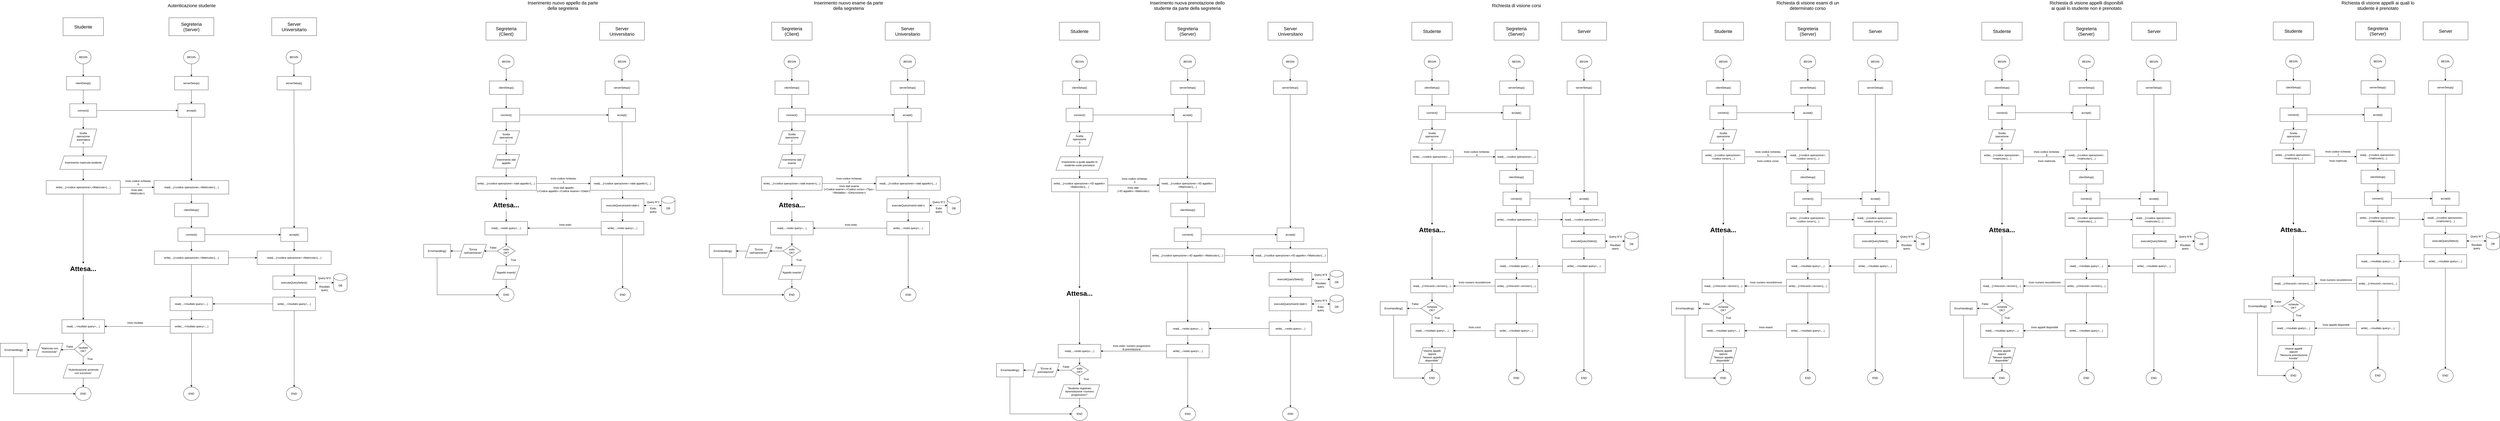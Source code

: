 <mxfile version="22.1.21" type="device">
  <diagram name="Pagina-1" id="u7obP80k1SkNDivpocj3">
    <mxGraphModel dx="5448" dy="3124" grid="1" gridSize="10" guides="1" tooltips="1" connect="1" arrows="1" fold="1" page="1" pageScale="1" pageWidth="827" pageHeight="1169" math="0" shadow="0">
      <root>
        <mxCell id="0" />
        <mxCell id="1" parent="0" />
        <mxCell id="zcgFaYee5HBM7g3uIj9R-27" value="&lt;font style=&quot;font-size: 20px;&quot;&gt;Segreteria&lt;br&gt;(Client)&lt;br&gt;&lt;/font&gt;" style="rounded=0;whiteSpace=wrap;html=1;" parent="1" vertex="1">
          <mxGeometry x="-1945" y="-2210" width="180" height="80" as="geometry" />
        </mxCell>
        <mxCell id="zcgFaYee5HBM7g3uIj9R-28" value="&lt;font style=&quot;font-size: 20px;&quot;&gt;Server&lt;br&gt;Universitario&lt;br&gt;&lt;/font&gt;" style="rounded=0;whiteSpace=wrap;html=1;" parent="1" vertex="1">
          <mxGeometry x="-1439" y="-2210" width="200" height="80" as="geometry" />
        </mxCell>
        <mxCell id="zcgFaYee5HBM7g3uIj9R-30" value="clientSetup()" style="rounded=0;whiteSpace=wrap;html=1;" parent="1" vertex="1">
          <mxGeometry x="-1930" y="-1948.05" width="150" height="60" as="geometry" />
        </mxCell>
        <mxCell id="zcgFaYee5HBM7g3uIj9R-31" value="serverSetup()" style="rounded=0;whiteSpace=wrap;html=1;" parent="1" vertex="1">
          <mxGeometry x="-1414" y="-1948.05" width="150" height="60" as="geometry" />
        </mxCell>
        <mxCell id="zcgFaYee5HBM7g3uIj9R-32" value="" style="endArrow=classic;html=1;rounded=0;" parent="1" source="zcgFaYee5HBM7g3uIj9R-95" target="zcgFaYee5HBM7g3uIj9R-30" edge="1">
          <mxGeometry width="50" height="50" relative="1" as="geometry">
            <mxPoint x="-1955" y="-1900" as="sourcePoint" />
            <mxPoint x="-1905" y="-1950" as="targetPoint" />
          </mxGeometry>
        </mxCell>
        <mxCell id="zcgFaYee5HBM7g3uIj9R-33" value="" style="endArrow=classic;html=1;rounded=0;" parent="1" source="zcgFaYee5HBM7g3uIj9R-109" target="zcgFaYee5HBM7g3uIj9R-31" edge="1">
          <mxGeometry width="50" height="50" relative="1" as="geometry">
            <mxPoint x="-1459" y="-2115.05" as="sourcePoint" />
            <mxPoint x="-1459" y="-2049.05" as="targetPoint" />
          </mxGeometry>
        </mxCell>
        <mxCell id="zcgFaYee5HBM7g3uIj9R-34" value="" style="endArrow=classic;html=1;rounded=0;" parent="1" source="zcgFaYee5HBM7g3uIj9R-30" target="zcgFaYee5HBM7g3uIj9R-36" edge="1">
          <mxGeometry width="50" height="50" relative="1" as="geometry">
            <mxPoint x="-1845" y="-1862.5" as="sourcePoint" />
            <mxPoint x="-1855" y="-1826.5" as="targetPoint" />
          </mxGeometry>
        </mxCell>
        <mxCell id="zcgFaYee5HBM7g3uIj9R-36" value="connect()" style="rounded=0;whiteSpace=wrap;html=1;" parent="1" vertex="1">
          <mxGeometry x="-1915" y="-1826.5" width="120" height="60" as="geometry" />
        </mxCell>
        <mxCell id="zcgFaYee5HBM7g3uIj9R-37" value="accept()" style="rounded=0;whiteSpace=wrap;html=1;" parent="1" vertex="1">
          <mxGeometry x="-1399" y="-1826.5" width="120" height="60" as="geometry" />
        </mxCell>
        <mxCell id="zcgFaYee5HBM7g3uIj9R-38" value="" style="endArrow=classic;html=1;rounded=0;entryX=0;entryY=0.5;entryDx=0;entryDy=0;exitX=1;exitY=0.5;exitDx=0;exitDy=0;" parent="1" source="zcgFaYee5HBM7g3uIj9R-36" target="zcgFaYee5HBM7g3uIj9R-37" edge="1">
          <mxGeometry width="50" height="50" relative="1" as="geometry">
            <mxPoint x="-1843" y="-1784" as="sourcePoint" />
            <mxPoint x="-1793" y="-1834" as="targetPoint" />
          </mxGeometry>
        </mxCell>
        <mxCell id="zcgFaYee5HBM7g3uIj9R-39" value="" style="endArrow=classic;html=1;rounded=0;" parent="1" source="zcgFaYee5HBM7g3uIj9R-31" target="zcgFaYee5HBM7g3uIj9R-37" edge="1">
          <mxGeometry width="50" height="50" relative="1" as="geometry">
            <mxPoint x="-1179" y="-1876" as="sourcePoint" />
            <mxPoint x="-1179" y="-1810" as="targetPoint" />
          </mxGeometry>
        </mxCell>
        <mxCell id="zcgFaYee5HBM7g3uIj9R-40" value="Scelta&lt;br&gt;operazione&lt;br&gt;1" style="shape=parallelogram;perimeter=parallelogramPerimeter;whiteSpace=wrap;html=1;fixedSize=1;" parent="1" vertex="1">
          <mxGeometry x="-1915" y="-1726" width="120" height="60" as="geometry" />
        </mxCell>
        <mxCell id="zcgFaYee5HBM7g3uIj9R-42" value="" style="endArrow=classic;html=1;rounded=0;" parent="1" source="zcgFaYee5HBM7g3uIj9R-36" target="zcgFaYee5HBM7g3uIj9R-40" edge="1">
          <mxGeometry width="50" height="50" relative="1" as="geometry">
            <mxPoint x="-1735" y="-1784" as="sourcePoint" />
            <mxPoint x="-1855" y="-1725.5" as="targetPoint" />
          </mxGeometry>
        </mxCell>
        <mxCell id="zcgFaYee5HBM7g3uIj9R-45" value="Inserimento nuovo appello da parte della segreteria" style="text;html=1;strokeColor=none;fillColor=none;align=center;verticalAlign=middle;whiteSpace=wrap;rounded=0;fontSize=20;" parent="1" vertex="1">
          <mxGeometry x="-1780" y="-2300" width="355" height="30" as="geometry" />
        </mxCell>
        <mxCell id="zcgFaYee5HBM7g3uIj9R-49" value="" style="endArrow=classic;html=1;rounded=0;" parent="1" source="zcgFaYee5HBM7g3uIj9R-40" target="zcgFaYee5HBM7g3uIj9R-60" edge="1">
          <mxGeometry width="50" height="50" relative="1" as="geometry">
            <mxPoint x="-1785" y="-1554" as="sourcePoint" />
            <mxPoint x="-1855" y="-1500" as="targetPoint" />
          </mxGeometry>
        </mxCell>
        <mxCell id="zcgFaYee5HBM7g3uIj9R-52" value="" style="endArrow=classic;html=1;rounded=0;" parent="1" source="zcgFaYee5HBM7g3uIj9R-37" target="zcgFaYee5HBM7g3uIj9R-67" edge="1">
          <mxGeometry width="50" height="50" relative="1" as="geometry">
            <mxPoint x="-1579" y="-1594" as="sourcePoint" />
            <mxPoint x="-1339" y="-1500" as="targetPoint" />
          </mxGeometry>
        </mxCell>
        <mxCell id="zcgFaYee5HBM7g3uIj9R-53" value="Invio codice richiesta: 1" style="text;html=1;strokeColor=none;fillColor=none;align=center;verticalAlign=middle;whiteSpace=wrap;rounded=0;" parent="1" vertex="1">
          <mxGeometry x="-1661" y="-1521" width="122.5" height="30" as="geometry" />
        </mxCell>
        <mxCell id="zcgFaYee5HBM7g3uIj9R-60" value="Inserimento dati appello" style="shape=parallelogram;perimeter=parallelogramPerimeter;whiteSpace=wrap;html=1;fixedSize=1;" parent="1" vertex="1">
          <mxGeometry x="-1915" y="-1620" width="120" height="60" as="geometry" />
        </mxCell>
        <mxCell id="zcgFaYee5HBM7g3uIj9R-65" value="write(...,[&amp;lt;codice operazione&amp;gt;,&amp;lt;dati appello&amp;gt;],...)" style="rounded=0;whiteSpace=wrap;html=1;" parent="1" vertex="1">
          <mxGeometry x="-1990" y="-1521" width="270" height="60" as="geometry" />
        </mxCell>
        <mxCell id="zcgFaYee5HBM7g3uIj9R-66" value="" style="endArrow=classic;html=1;rounded=0;exitX=1;exitY=0.5;exitDx=0;exitDy=0;" parent="1" source="zcgFaYee5HBM7g3uIj9R-65" target="zcgFaYee5HBM7g3uIj9R-67" edge="1">
          <mxGeometry width="50" height="50" relative="1" as="geometry">
            <mxPoint x="-1841" y="-1249.5" as="sourcePoint" />
            <mxPoint x="-1491" y="-1262" as="targetPoint" />
          </mxGeometry>
        </mxCell>
        <mxCell id="zcgFaYee5HBM7g3uIj9R-67" value="read(...,[&amp;lt;codice operazione&amp;gt;,&amp;lt;dati appello&amp;gt;],...)" style="rounded=0;whiteSpace=wrap;html=1;" parent="1" vertex="1">
          <mxGeometry x="-1479.75" y="-1521" width="286" height="60" as="geometry" />
        </mxCell>
        <mxCell id="zcgFaYee5HBM7g3uIj9R-70" value="" style="endArrow=classic;html=1;rounded=0;" parent="1" source="zcgFaYee5HBM7g3uIj9R-60" target="zcgFaYee5HBM7g3uIj9R-65" edge="1">
          <mxGeometry width="50" height="50" relative="1" as="geometry">
            <mxPoint x="-1693" y="-1266" as="sourcePoint" />
            <mxPoint x="-1643" y="-1316" as="targetPoint" />
          </mxGeometry>
        </mxCell>
        <mxCell id="zcgFaYee5HBM7g3uIj9R-72" value="executeQueryInsert(&amp;lt;dati&amp;gt;)" style="rounded=0;whiteSpace=wrap;html=1;" parent="1" vertex="1">
          <mxGeometry x="-1431.25" y="-1423" width="190" height="60" as="geometry" />
        </mxCell>
        <mxCell id="zcgFaYee5HBM7g3uIj9R-74" value="" style="endArrow=classic;html=1;rounded=0;" parent="1" source="zcgFaYee5HBM7g3uIj9R-65" target="zcgFaYee5HBM7g3uIj9R-75" edge="1">
          <mxGeometry width="50" height="50" relative="1" as="geometry">
            <mxPoint x="-1625" y="-884" as="sourcePoint" />
            <mxPoint x="-1855" y="-924" as="targetPoint" />
          </mxGeometry>
        </mxCell>
        <mxCell id="zcgFaYee5HBM7g3uIj9R-75" value="Attesa..." style="text;html=1;strokeColor=none;fillColor=none;align=center;verticalAlign=top;whiteSpace=wrap;rounded=0;fontSize=30;fontStyle=1;spacing=0;" parent="1" vertex="1">
          <mxGeometry x="-1885" y="-1418" width="60" height="50" as="geometry" />
        </mxCell>
        <mxCell id="zcgFaYee5HBM7g3uIj9R-77" value="" style="endArrow=classic;dashed=1;html=1;rounded=0;endFill=1;startArrow=classic;startFill=1;" parent="1" source="zcgFaYee5HBM7g3uIj9R-72" target="zcgFaYee5HBM7g3uIj9R-78" edge="1">
          <mxGeometry width="50" height="50" relative="1" as="geometry">
            <mxPoint x="-1182" y="-944" as="sourcePoint" />
            <mxPoint x="-822" y="-1054" as="targetPoint" />
          </mxGeometry>
        </mxCell>
        <mxCell id="zcgFaYee5HBM7g3uIj9R-78" value="DB" style="shape=cylinder3;whiteSpace=wrap;html=1;boundedLbl=1;backgroundOutline=1;size=15;" parent="1" vertex="1">
          <mxGeometry x="-1163" y="-1433" width="60" height="80" as="geometry" />
        </mxCell>
        <mxCell id="zcgFaYee5HBM7g3uIj9R-79" value="" style="endArrow=classic;html=1;rounded=0;" parent="1" source="zcgFaYee5HBM7g3uIj9R-72" target="zcgFaYee5HBM7g3uIj9R-81" edge="1">
          <mxGeometry width="50" height="50" relative="1" as="geometry">
            <mxPoint x="-1325" y="-1158" as="sourcePoint" />
            <mxPoint x="-1325" y="-1173" as="targetPoint" />
          </mxGeometry>
        </mxCell>
        <mxCell id="zcgFaYee5HBM7g3uIj9R-81" value="write(...,&amp;lt;esito query&amp;gt;,...)" style="rounded=0;whiteSpace=wrap;html=1;" parent="1" vertex="1">
          <mxGeometry x="-1431.75" y="-1322" width="190" height="60" as="geometry" />
        </mxCell>
        <mxCell id="zcgFaYee5HBM7g3uIj9R-82" value="" style="endArrow=classic;html=1;rounded=0;" parent="1" source="zcgFaYee5HBM7g3uIj9R-75" target="zcgFaYee5HBM7g3uIj9R-85" edge="1">
          <mxGeometry width="50" height="50" relative="1" as="geometry">
            <mxPoint x="-1855" y="-994" as="sourcePoint" />
            <mxPoint x="-1855.5" y="-894" as="targetPoint" />
          </mxGeometry>
        </mxCell>
        <mxCell id="zcgFaYee5HBM7g3uIj9R-85" value="read(...,&amp;lt;esito query&amp;gt;,...)" style="rounded=0;whiteSpace=wrap;html=1;" parent="1" vertex="1">
          <mxGeometry x="-1950" y="-1322" width="190" height="60" as="geometry" />
        </mxCell>
        <mxCell id="zcgFaYee5HBM7g3uIj9R-86" value="" style="endArrow=classic;html=1;rounded=0;" parent="1" source="zcgFaYee5HBM7g3uIj9R-81" target="zcgFaYee5HBM7g3uIj9R-85" edge="1">
          <mxGeometry width="50" height="50" relative="1" as="geometry">
            <mxPoint x="-1501.75" y="-1173" as="sourcePoint" />
            <mxPoint x="-1451.75" y="-1223" as="targetPoint" />
          </mxGeometry>
        </mxCell>
        <mxCell id="zcgFaYee5HBM7g3uIj9R-87" value="Invio esito" style="text;html=1;strokeColor=none;fillColor=none;align=center;verticalAlign=middle;whiteSpace=wrap;rounded=0;" parent="1" vertex="1">
          <mxGeometry x="-1677" y="-1322" width="170" height="30" as="geometry" />
        </mxCell>
        <mxCell id="zcgFaYee5HBM7g3uIj9R-88" value="Query N°1" style="text;html=1;strokeColor=none;fillColor=none;align=center;verticalAlign=middle;whiteSpace=wrap;rounded=0;" parent="1" vertex="1">
          <mxGeometry x="-1230" y="-1423" width="60" height="30" as="geometry" />
        </mxCell>
        <mxCell id="zcgFaYee5HBM7g3uIj9R-89" value="Esito query" style="text;html=1;strokeColor=none;fillColor=none;align=center;verticalAlign=middle;whiteSpace=wrap;rounded=0;" parent="1" vertex="1">
          <mxGeometry x="-1230" y="-1388.5" width="60" height="30" as="geometry" />
        </mxCell>
        <mxCell id="zcgFaYee5HBM7g3uIj9R-90" value="esito&lt;br&gt;OK?" style="rhombus;whiteSpace=wrap;html=1;" parent="1" vertex="1">
          <mxGeometry x="-1895" y="-1215" width="80" height="50" as="geometry" />
        </mxCell>
        <mxCell id="zcgFaYee5HBM7g3uIj9R-91" value="" style="endArrow=classic;html=1;rounded=0;" parent="1" source="zcgFaYee5HBM7g3uIj9R-85" target="zcgFaYee5HBM7g3uIj9R-90" edge="1">
          <mxGeometry width="50" height="50" relative="1" as="geometry">
            <mxPoint x="-1693.75" y="-827" as="sourcePoint" />
            <mxPoint x="-1643.75" y="-877" as="targetPoint" />
          </mxGeometry>
        </mxCell>
        <mxCell id="zcgFaYee5HBM7g3uIj9R-92" value="&quot;Appello inserito&quot;" style="shape=parallelogram;perimeter=parallelogramPerimeter;whiteSpace=wrap;html=1;fixedSize=1;" parent="1" vertex="1">
          <mxGeometry x="-1915" y="-1124" width="120" height="60" as="geometry" />
        </mxCell>
        <mxCell id="zcgFaYee5HBM7g3uIj9R-93" value="" style="endArrow=classic;html=1;rounded=0;" parent="1" source="zcgFaYee5HBM7g3uIj9R-90" target="zcgFaYee5HBM7g3uIj9R-92" edge="1">
          <mxGeometry width="50" height="50" relative="1" as="geometry">
            <mxPoint x="-1853" y="-1095" as="sourcePoint" />
            <mxPoint x="-1803" y="-1145" as="targetPoint" />
          </mxGeometry>
        </mxCell>
        <mxCell id="zcgFaYee5HBM7g3uIj9R-95" value="BEGIN" style="ellipse;whiteSpace=wrap;html=1;" parent="1" vertex="1">
          <mxGeometry x="-1890" y="-2064.05" width="70" height="60" as="geometry" />
        </mxCell>
        <mxCell id="zcgFaYee5HBM7g3uIj9R-96" value="END" style="ellipse;whiteSpace=wrap;html=1;" parent="1" vertex="1">
          <mxGeometry x="-1890" y="-1025" width="70" height="60" as="geometry" />
        </mxCell>
        <mxCell id="zcgFaYee5HBM7g3uIj9R-97" value="" style="endArrow=classic;html=1;rounded=0;" parent="1" source="zcgFaYee5HBM7g3uIj9R-92" target="zcgFaYee5HBM7g3uIj9R-96" edge="1">
          <mxGeometry width="50" height="50" relative="1" as="geometry">
            <mxPoint x="-1763" y="-975" as="sourcePoint" />
            <mxPoint x="-1713" y="-1025" as="targetPoint" />
          </mxGeometry>
        </mxCell>
        <mxCell id="zcgFaYee5HBM7g3uIj9R-98" value="True" style="text;html=1;strokeColor=none;fillColor=none;align=center;verticalAlign=middle;whiteSpace=wrap;rounded=0;" parent="1" vertex="1">
          <mxGeometry x="-1853" y="-1165" width="60" height="30" as="geometry" />
        </mxCell>
        <mxCell id="zcgFaYee5HBM7g3uIj9R-99" value="&quot;Errore nell&#39;iserimento&quot;" style="shape=parallelogram;perimeter=parallelogramPerimeter;whiteSpace=wrap;html=1;fixedSize=1;" parent="1" vertex="1">
          <mxGeometry x="-2063" y="-1220" width="120" height="60" as="geometry" />
        </mxCell>
        <mxCell id="zcgFaYee5HBM7g3uIj9R-100" value="" style="endArrow=classic;html=1;rounded=0;" parent="1" source="zcgFaYee5HBM7g3uIj9R-90" target="zcgFaYee5HBM7g3uIj9R-99" edge="1">
          <mxGeometry width="50" height="50" relative="1" as="geometry">
            <mxPoint x="-2053" y="-1345" as="sourcePoint" />
            <mxPoint x="-2003" y="-1395" as="targetPoint" />
          </mxGeometry>
        </mxCell>
        <mxCell id="zcgFaYee5HBM7g3uIj9R-101" value="" style="endArrow=classic;html=1;rounded=0;" parent="1" source="zcgFaYee5HBM7g3uIj9R-99" target="zcgFaYee5HBM7g3uIj9R-102" edge="1">
          <mxGeometry width="50" height="50" relative="1" as="geometry">
            <mxPoint x="-2053" y="-1345" as="sourcePoint" />
            <mxPoint x="-2103" y="-1190" as="targetPoint" />
          </mxGeometry>
        </mxCell>
        <mxCell id="zcgFaYee5HBM7g3uIj9R-102" value="ErrorHandling()" style="rounded=0;whiteSpace=wrap;html=1;" parent="1" vertex="1">
          <mxGeometry x="-2223" y="-1220" width="120" height="60" as="geometry" />
        </mxCell>
        <mxCell id="zcgFaYee5HBM7g3uIj9R-109" value="BEGIN" style="ellipse;whiteSpace=wrap;html=1;" parent="1" vertex="1">
          <mxGeometry x="-1374" y="-2064.05" width="70" height="60" as="geometry" />
        </mxCell>
        <mxCell id="zcgFaYee5HBM7g3uIj9R-110" value="END" style="ellipse;whiteSpace=wrap;html=1;" parent="1" vertex="1">
          <mxGeometry x="-1371.25" y="-1025" width="70" height="60" as="geometry" />
        </mxCell>
        <mxCell id="zcgFaYee5HBM7g3uIj9R-111" value="" style="endArrow=classic;html=1;rounded=0;" parent="1" source="zcgFaYee5HBM7g3uIj9R-81" target="zcgFaYee5HBM7g3uIj9R-110" edge="1">
          <mxGeometry width="50" height="50" relative="1" as="geometry">
            <mxPoint x="-1369" y="-779" as="sourcePoint" />
            <mxPoint x="-1319" y="-829" as="targetPoint" />
          </mxGeometry>
        </mxCell>
        <mxCell id="zcgFaYee5HBM7g3uIj9R-112" value="&lt;font style=&quot;font-size: 20px;&quot;&gt;Studente&lt;br&gt;&lt;/font&gt;" style="rounded=0;whiteSpace=wrap;html=1;" parent="1" vertex="1">
          <mxGeometry x="610" y="-2210" width="180" height="80" as="geometry" />
        </mxCell>
        <mxCell id="zcgFaYee5HBM7g3uIj9R-113" value="&lt;font style=&quot;font-size: 20px;&quot;&gt;Segreteria&lt;br&gt;(Server)&lt;br&gt;&lt;/font&gt;" style="rounded=0;whiteSpace=wrap;html=1;" parent="1" vertex="1">
          <mxGeometry x="1082" y="-2210" width="200" height="80" as="geometry" />
        </mxCell>
        <mxCell id="zcgFaYee5HBM7g3uIj9R-114" value="clientSetup()" style="rounded=0;whiteSpace=wrap;html=1;" parent="1" vertex="1">
          <mxGeometry x="625" y="-1948.05" width="150" height="60" as="geometry" />
        </mxCell>
        <mxCell id="zcgFaYee5HBM7g3uIj9R-115" value="serverSetup()" style="rounded=0;whiteSpace=wrap;html=1;" parent="1" vertex="1">
          <mxGeometry x="1107" y="-1948.05" width="150" height="60" as="geometry" />
        </mxCell>
        <mxCell id="zcgFaYee5HBM7g3uIj9R-116" value="" style="endArrow=classic;html=1;rounded=0;" parent="1" source="zcgFaYee5HBM7g3uIj9R-170" target="zcgFaYee5HBM7g3uIj9R-114" edge="1">
          <mxGeometry width="50" height="50" relative="1" as="geometry">
            <mxPoint x="600" y="-1900" as="sourcePoint" />
            <mxPoint x="650" y="-1950" as="targetPoint" />
          </mxGeometry>
        </mxCell>
        <mxCell id="zcgFaYee5HBM7g3uIj9R-117" value="" style="endArrow=classic;html=1;rounded=0;" parent="1" source="zcgFaYee5HBM7g3uIj9R-182" target="zcgFaYee5HBM7g3uIj9R-115" edge="1">
          <mxGeometry width="50" height="50" relative="1" as="geometry">
            <mxPoint x="1062" y="-2115.05" as="sourcePoint" />
            <mxPoint x="1062" y="-2049.05" as="targetPoint" />
          </mxGeometry>
        </mxCell>
        <mxCell id="zcgFaYee5HBM7g3uIj9R-118" value="" style="endArrow=classic;html=1;rounded=0;" parent="1" source="zcgFaYee5HBM7g3uIj9R-114" target="zcgFaYee5HBM7g3uIj9R-119" edge="1">
          <mxGeometry width="50" height="50" relative="1" as="geometry">
            <mxPoint x="710" y="-1862.5" as="sourcePoint" />
            <mxPoint x="700" y="-1826.5" as="targetPoint" />
          </mxGeometry>
        </mxCell>
        <mxCell id="zcgFaYee5HBM7g3uIj9R-119" value="connect()" style="rounded=0;whiteSpace=wrap;html=1;" parent="1" vertex="1">
          <mxGeometry x="640" y="-1826.5" width="120" height="60" as="geometry" />
        </mxCell>
        <mxCell id="zcgFaYee5HBM7g3uIj9R-120" value="accept()" style="rounded=0;whiteSpace=wrap;html=1;" parent="1" vertex="1">
          <mxGeometry x="1122" y="-1826.5" width="120" height="60" as="geometry" />
        </mxCell>
        <mxCell id="zcgFaYee5HBM7g3uIj9R-121" value="" style="endArrow=classic;html=1;rounded=0;entryX=0;entryY=0.5;entryDx=0;entryDy=0;exitX=1;exitY=0.5;exitDx=0;exitDy=0;" parent="1" source="zcgFaYee5HBM7g3uIj9R-119" target="zcgFaYee5HBM7g3uIj9R-120" edge="1">
          <mxGeometry width="50" height="50" relative="1" as="geometry">
            <mxPoint x="600" y="-1784" as="sourcePoint" />
            <mxPoint x="650" y="-1834" as="targetPoint" />
          </mxGeometry>
        </mxCell>
        <mxCell id="zcgFaYee5HBM7g3uIj9R-122" value="" style="endArrow=classic;html=1;rounded=0;" parent="1" source="zcgFaYee5HBM7g3uIj9R-115" target="zcgFaYee5HBM7g3uIj9R-120" edge="1">
          <mxGeometry width="50" height="50" relative="1" as="geometry">
            <mxPoint x="1342" y="-1876" as="sourcePoint" />
            <mxPoint x="1342" y="-1810" as="targetPoint" />
          </mxGeometry>
        </mxCell>
        <mxCell id="zcgFaYee5HBM7g3uIj9R-123" value="Scelta&lt;br&gt;operazione&lt;br&gt;3" style="shape=parallelogram;perimeter=parallelogramPerimeter;whiteSpace=wrap;html=1;fixedSize=1;" parent="1" vertex="1">
          <mxGeometry x="640" y="-1718" width="120" height="60" as="geometry" />
        </mxCell>
        <mxCell id="zcgFaYee5HBM7g3uIj9R-125" value="" style="endArrow=classic;html=1;rounded=0;" parent="1" source="zcgFaYee5HBM7g3uIj9R-119" target="zcgFaYee5HBM7g3uIj9R-123" edge="1">
          <mxGeometry width="50" height="50" relative="1" as="geometry">
            <mxPoint x="820" y="-1784" as="sourcePoint" />
            <mxPoint x="700" y="-1725.5" as="targetPoint" />
          </mxGeometry>
        </mxCell>
        <mxCell id="zcgFaYee5HBM7g3uIj9R-128" value="Inserimento nuova prenotazione dello studente da parte della segreteria" style="text;html=1;strokeColor=none;fillColor=none;align=center;verticalAlign=middle;whiteSpace=wrap;rounded=0;fontSize=20;" parent="1" vertex="1">
          <mxGeometry x="1003.25" y="-2300" width="355" height="30" as="geometry" />
        </mxCell>
        <mxCell id="zcgFaYee5HBM7g3uIj9R-129" value="write(...,[&amp;lt;codice operazione&amp;gt;,&amp;lt;ID appello&amp;gt;,&lt;br&gt;&amp;lt;Matricola&amp;gt;],...)" style="rounded=0;whiteSpace=wrap;html=1;" parent="1" vertex="1">
          <mxGeometry x="575" y="-1514" width="251" height="60" as="geometry" />
        </mxCell>
        <mxCell id="zcgFaYee5HBM7g3uIj9R-130" value="" style="endArrow=classic;html=1;rounded=0;exitX=1;exitY=0.5;exitDx=0;exitDy=0;" parent="1" source="zcgFaYee5HBM7g3uIj9R-129" target="zcgFaYee5HBM7g3uIj9R-132" edge="1">
          <mxGeometry width="50" height="50" relative="1" as="geometry">
            <mxPoint x="600" y="-1577.5" as="sourcePoint" />
            <mxPoint x="950.0" y="-1590" as="targetPoint" />
          </mxGeometry>
        </mxCell>
        <mxCell id="zcgFaYee5HBM7g3uIj9R-131" value="" style="endArrow=classic;html=1;rounded=0;" parent="1" source="zcgFaYee5HBM7g3uIj9R-123" target="E-LJbgBGuF5sZC_yIhf0-23" edge="1">
          <mxGeometry width="50" height="50" relative="1" as="geometry">
            <mxPoint x="770" y="-1554" as="sourcePoint" />
            <mxPoint x="820" y="-1604" as="targetPoint" />
          </mxGeometry>
        </mxCell>
        <mxCell id="zcgFaYee5HBM7g3uIj9R-132" value="read(...,[&amp;lt;codice operazione&amp;gt;,&amp;lt;ID appello&amp;gt;,&lt;br&gt;&amp;lt;Matricola&amp;gt;],...)" style="rounded=0;whiteSpace=wrap;html=1;" parent="1" vertex="1">
          <mxGeometry x="1055.5" y="-1514" width="250.5" height="60" as="geometry" />
        </mxCell>
        <mxCell id="zcgFaYee5HBM7g3uIj9R-133" value="" style="endArrow=classic;html=1;rounded=0;" parent="1" source="zcgFaYee5HBM7g3uIj9R-120" target="zcgFaYee5HBM7g3uIj9R-132" edge="1">
          <mxGeometry width="50" height="50" relative="1" as="geometry">
            <mxPoint x="942.0" y="-1594" as="sourcePoint" />
            <mxPoint x="992.0" y="-1644" as="targetPoint" />
          </mxGeometry>
        </mxCell>
        <mxCell id="zcgFaYee5HBM7g3uIj9R-134" value="Invio codice richiesta: 3" style="text;html=1;strokeColor=none;fillColor=none;align=center;verticalAlign=middle;whiteSpace=wrap;rounded=0;" parent="1" vertex="1">
          <mxGeometry x="883.75" y="-1520" width="122.5" height="30" as="geometry" />
        </mxCell>
        <mxCell id="zcgFaYee5HBM7g3uIj9R-139" value="" style="endArrow=classic;html=1;rounded=0;" parent="1" source="zcgFaYee5HBM7g3uIj9R-132" target="E-LJbgBGuF5sZC_yIhf0-20" edge="1">
          <mxGeometry width="50" height="50" relative="1" as="geometry">
            <mxPoint x="1022.0" y="-1334" as="sourcePoint" />
            <mxPoint x="1182.0" y="-1320" as="targetPoint" />
          </mxGeometry>
        </mxCell>
        <mxCell id="zcgFaYee5HBM7g3uIj9R-154" value="" style="endArrow=classic;html=1;rounded=0;" parent="1" source="zcgFaYee5HBM7g3uIj9R-129" target="zcgFaYee5HBM7g3uIj9R-155" edge="1">
          <mxGeometry width="50" height="50" relative="1" as="geometry">
            <mxPoint x="700" y="-994" as="sourcePoint" />
            <mxPoint x="700" y="-924" as="targetPoint" />
          </mxGeometry>
        </mxCell>
        <mxCell id="zcgFaYee5HBM7g3uIj9R-155" value="Attesa..." style="text;html=1;strokeColor=none;fillColor=none;align=center;verticalAlign=top;whiteSpace=wrap;rounded=0;fontSize=30;fontStyle=1;spacing=0;" parent="1" vertex="1">
          <mxGeometry x="670" y="-1024" width="60" height="50" as="geometry" />
        </mxCell>
        <mxCell id="zcgFaYee5HBM7g3uIj9R-160" value="" style="endArrow=classic;html=1;rounded=0;" parent="1" source="zcgFaYee5HBM7g3uIj9R-155" target="zcgFaYee5HBM7g3uIj9R-161" edge="1">
          <mxGeometry width="50" height="50" relative="1" as="geometry">
            <mxPoint x="700" y="-864" as="sourcePoint" />
            <mxPoint x="699.5" y="-764" as="targetPoint" />
          </mxGeometry>
        </mxCell>
        <mxCell id="zcgFaYee5HBM7g3uIj9R-161" value="read(...,&amp;lt;esito query&amp;gt;,...)" style="rounded=0;whiteSpace=wrap;html=1;" parent="1" vertex="1">
          <mxGeometry x="605" y="-774" width="190" height="60" as="geometry" />
        </mxCell>
        <mxCell id="zcgFaYee5HBM7g3uIj9R-162" value="" style="endArrow=classic;html=1;rounded=0;" parent="1" source="E-LJbgBGuF5sZC_yIhf0-34" target="zcgFaYee5HBM7g3uIj9R-161" edge="1">
          <mxGeometry width="50" height="50" relative="1" as="geometry">
            <mxPoint x="1087" y="-810" as="sourcePoint" />
            <mxPoint x="980.0" y="-1014" as="targetPoint" />
          </mxGeometry>
        </mxCell>
        <mxCell id="zcgFaYee5HBM7g3uIj9R-163" value="Invio esito: numero progressivo di prenotazione" style="text;html=1;strokeColor=none;fillColor=none;align=center;verticalAlign=middle;whiteSpace=wrap;rounded=0;" parent="1" vertex="1">
          <mxGeometry x="847" y="-775" width="170" height="30" as="geometry" />
        </mxCell>
        <mxCell id="zcgFaYee5HBM7g3uIj9R-166" value="esito&lt;br&gt;OK?" style="rhombus;whiteSpace=wrap;html=1;" parent="1" vertex="1">
          <mxGeometry x="660" y="-684" width="80" height="50" as="geometry" />
        </mxCell>
        <mxCell id="zcgFaYee5HBM7g3uIj9R-167" value="" style="endArrow=classic;html=1;rounded=0;" parent="1" source="zcgFaYee5HBM7g3uIj9R-161" target="zcgFaYee5HBM7g3uIj9R-166" edge="1">
          <mxGeometry width="50" height="50" relative="1" as="geometry">
            <mxPoint x="850" y="-524" as="sourcePoint" />
            <mxPoint x="900" y="-574" as="targetPoint" />
          </mxGeometry>
        </mxCell>
        <mxCell id="zcgFaYee5HBM7g3uIj9R-168" value="&quot;Studente registrato: #prenotazione &amp;lt;numero progressivo&amp;gt;&quot;" style="shape=parallelogram;perimeter=parallelogramPerimeter;whiteSpace=wrap;html=1;fixedSize=1;" parent="1" vertex="1">
          <mxGeometry x="610" y="-594" width="180" height="60" as="geometry" />
        </mxCell>
        <mxCell id="zcgFaYee5HBM7g3uIj9R-169" value="" style="endArrow=classic;html=1;rounded=0;" parent="1" source="zcgFaYee5HBM7g3uIj9R-166" target="zcgFaYee5HBM7g3uIj9R-168" edge="1">
          <mxGeometry width="50" height="50" relative="1" as="geometry">
            <mxPoint x="700" y="-564" as="sourcePoint" />
            <mxPoint x="750" y="-614" as="targetPoint" />
          </mxGeometry>
        </mxCell>
        <mxCell id="zcgFaYee5HBM7g3uIj9R-170" value="BEGIN" style="ellipse;whiteSpace=wrap;html=1;" parent="1" vertex="1">
          <mxGeometry x="665" y="-2064.05" width="70" height="60" as="geometry" />
        </mxCell>
        <mxCell id="zcgFaYee5HBM7g3uIj9R-171" value="END" style="ellipse;whiteSpace=wrap;html=1;" parent="1" vertex="1">
          <mxGeometry x="665" y="-494" width="70" height="60" as="geometry" />
        </mxCell>
        <mxCell id="zcgFaYee5HBM7g3uIj9R-172" value="" style="endArrow=classic;html=1;rounded=0;" parent="1" source="zcgFaYee5HBM7g3uIj9R-168" target="zcgFaYee5HBM7g3uIj9R-171" edge="1">
          <mxGeometry width="50" height="50" relative="1" as="geometry">
            <mxPoint x="790" y="-444" as="sourcePoint" />
            <mxPoint x="840" y="-494" as="targetPoint" />
          </mxGeometry>
        </mxCell>
        <mxCell id="zcgFaYee5HBM7g3uIj9R-173" value="True" style="text;html=1;strokeColor=none;fillColor=none;align=center;verticalAlign=middle;whiteSpace=wrap;rounded=0;" parent="1" vertex="1">
          <mxGeometry x="700" y="-634" width="60" height="30" as="geometry" />
        </mxCell>
        <mxCell id="zcgFaYee5HBM7g3uIj9R-174" value="&quot;Errore di prenotazione&quot;" style="shape=parallelogram;perimeter=parallelogramPerimeter;whiteSpace=wrap;html=1;fixedSize=1;" parent="1" vertex="1">
          <mxGeometry x="490" y="-689" width="120" height="60" as="geometry" />
        </mxCell>
        <mxCell id="zcgFaYee5HBM7g3uIj9R-175" value="" style="endArrow=classic;html=1;rounded=0;" parent="1" source="zcgFaYee5HBM7g3uIj9R-166" target="zcgFaYee5HBM7g3uIj9R-174" edge="1">
          <mxGeometry width="50" height="50" relative="1" as="geometry">
            <mxPoint x="500" y="-814" as="sourcePoint" />
            <mxPoint x="550" y="-864" as="targetPoint" />
          </mxGeometry>
        </mxCell>
        <mxCell id="zcgFaYee5HBM7g3uIj9R-176" value="" style="endArrow=classic;html=1;rounded=0;" parent="1" source="zcgFaYee5HBM7g3uIj9R-174" target="zcgFaYee5HBM7g3uIj9R-177" edge="1">
          <mxGeometry width="50" height="50" relative="1" as="geometry">
            <mxPoint x="500" y="-814" as="sourcePoint" />
            <mxPoint x="450" y="-659" as="targetPoint" />
          </mxGeometry>
        </mxCell>
        <mxCell id="zcgFaYee5HBM7g3uIj9R-177" value="ErrorHandling()" style="rounded=0;whiteSpace=wrap;html=1;" parent="1" vertex="1">
          <mxGeometry x="330" y="-689" width="120" height="60" as="geometry" />
        </mxCell>
        <mxCell id="zcgFaYee5HBM7g3uIj9R-182" value="BEGIN" style="ellipse;whiteSpace=wrap;html=1;" parent="1" vertex="1">
          <mxGeometry x="1147" y="-2064.05" width="70" height="60" as="geometry" />
        </mxCell>
        <mxCell id="zcgFaYee5HBM7g3uIj9R-183" value="END" style="ellipse;whiteSpace=wrap;html=1;" parent="1" vertex="1">
          <mxGeometry x="1147" y="-494" width="70" height="60" as="geometry" />
        </mxCell>
        <mxCell id="zcgFaYee5HBM7g3uIj9R-184" value="" style="endArrow=classic;html=1;rounded=0;" parent="1" source="E-LJbgBGuF5sZC_yIhf0-34" target="zcgFaYee5HBM7g3uIj9R-183" edge="1">
          <mxGeometry width="50" height="50" relative="1" as="geometry">
            <mxPoint x="1182" y="-570" as="sourcePoint" />
            <mxPoint x="1188" y="-536" as="targetPoint" />
          </mxGeometry>
        </mxCell>
        <mxCell id="zcgFaYee5HBM7g3uIj9R-219" value="False" style="text;html=1;strokeColor=none;fillColor=none;align=center;verticalAlign=middle;whiteSpace=wrap;rounded=0;" parent="1" vertex="1">
          <mxGeometry x="610" y="-689" width="60" height="30" as="geometry" />
        </mxCell>
        <mxCell id="zcgFaYee5HBM7g3uIj9R-222" value="False" style="text;html=1;strokeColor=none;fillColor=none;align=center;verticalAlign=middle;whiteSpace=wrap;rounded=0;" parent="1" vertex="1">
          <mxGeometry x="-1943" y="-1220" width="60" height="30" as="geometry" />
        </mxCell>
        <mxCell id="zcgFaYee5HBM7g3uIj9R-225" value="" style="endArrow=classic;dashed=1;html=1;rounded=0;endFill=1;startArrow=classic;startFill=1;" parent="1" source="E-LJbgBGuF5sZC_yIhf0-13" target="zcgFaYee5HBM7g3uIj9R-226" edge="1">
          <mxGeometry width="50" height="50" relative="1" as="geometry">
            <mxPoint x="1744" y="-954" as="sourcePoint" />
            <mxPoint x="1835" y="-954" as="targetPoint" />
          </mxGeometry>
        </mxCell>
        <mxCell id="zcgFaYee5HBM7g3uIj9R-226" value="DB" style="shape=cylinder3;whiteSpace=wrap;html=1;boundedLbl=1;backgroundOutline=1;size=15;" parent="1" vertex="1">
          <mxGeometry x="1816" y="-994" width="60" height="80" as="geometry" />
        </mxCell>
        <mxCell id="zcgFaYee5HBM7g3uIj9R-227" value="Query N°3" style="text;html=1;strokeColor=none;fillColor=none;align=center;verticalAlign=middle;whiteSpace=wrap;rounded=0;" parent="1" vertex="1">
          <mxGeometry x="1745" y="-984" width="60" height="30" as="geometry" />
        </mxCell>
        <mxCell id="zcgFaYee5HBM7g3uIj9R-228" value="Esito query" style="text;html=1;strokeColor=none;fillColor=none;align=center;verticalAlign=middle;whiteSpace=wrap;rounded=0;" parent="1" vertex="1">
          <mxGeometry x="1745" y="-949" width="60" height="30" as="geometry" />
        </mxCell>
        <mxCell id="zcgFaYee5HBM7g3uIj9R-229" value="" style="endArrow=classic;html=1;rounded=0;" parent="1" source="E-LJbgBGuF5sZC_yIhf0-30" target="E-LJbgBGuF5sZC_yIhf0-32" edge="1">
          <mxGeometry width="50" height="50" relative="1" as="geometry">
            <mxPoint x="1370" y="-759" as="sourcePoint" />
            <mxPoint x="1370" y="-695" as="targetPoint" />
          </mxGeometry>
        </mxCell>
        <mxCell id="zcgFaYee5HBM7g3uIj9R-248" value="&lt;font style=&quot;font-size: 20px;&quot;&gt;Studente&lt;br&gt;&lt;/font&gt;" style="rounded=0;whiteSpace=wrap;html=1;" parent="1" vertex="1">
          <mxGeometry x="4721" y="-2210" width="180" height="80" as="geometry" />
        </mxCell>
        <mxCell id="zcgFaYee5HBM7g3uIj9R-249" value="&lt;font style=&quot;font-size: 20px;&quot;&gt;Segreteria&lt;br&gt;(Server)&lt;br&gt;&lt;/font&gt;" style="rounded=0;whiteSpace=wrap;html=1;" parent="1" vertex="1">
          <mxGeometry x="5087.37" y="-2210" width="200" height="80" as="geometry" />
        </mxCell>
        <mxCell id="zcgFaYee5HBM7g3uIj9R-250" value="clientSetup()" style="rounded=0;whiteSpace=wrap;html=1;" parent="1" vertex="1">
          <mxGeometry x="4736" y="-1948.05" width="150" height="60" as="geometry" />
        </mxCell>
        <mxCell id="zcgFaYee5HBM7g3uIj9R-251" value="serverSetup()" style="rounded=0;whiteSpace=wrap;html=1;" parent="1" vertex="1">
          <mxGeometry x="5112.37" y="-1948.05" width="150" height="60" as="geometry" />
        </mxCell>
        <mxCell id="zcgFaYee5HBM7g3uIj9R-252" value="" style="endArrow=classic;html=1;rounded=0;" parent="1" source="zcgFaYee5HBM7g3uIj9R-306" target="zcgFaYee5HBM7g3uIj9R-250" edge="1">
          <mxGeometry width="50" height="50" relative="1" as="geometry">
            <mxPoint x="4711" y="-1900" as="sourcePoint" />
            <mxPoint x="4761" y="-1950" as="targetPoint" />
          </mxGeometry>
        </mxCell>
        <mxCell id="zcgFaYee5HBM7g3uIj9R-253" value="" style="endArrow=classic;html=1;rounded=0;" parent="1" source="zcgFaYee5HBM7g3uIj9R-318" target="zcgFaYee5HBM7g3uIj9R-251" edge="1">
          <mxGeometry width="50" height="50" relative="1" as="geometry">
            <mxPoint x="5067.37" y="-2115.05" as="sourcePoint" />
            <mxPoint x="5067.37" y="-2049.05" as="targetPoint" />
          </mxGeometry>
        </mxCell>
        <mxCell id="zcgFaYee5HBM7g3uIj9R-254" value="" style="endArrow=classic;html=1;rounded=0;" parent="1" source="zcgFaYee5HBM7g3uIj9R-250" target="zcgFaYee5HBM7g3uIj9R-255" edge="1">
          <mxGeometry width="50" height="50" relative="1" as="geometry">
            <mxPoint x="4821" y="-1862.5" as="sourcePoint" />
            <mxPoint x="4811" y="-1826.5" as="targetPoint" />
          </mxGeometry>
        </mxCell>
        <mxCell id="zcgFaYee5HBM7g3uIj9R-255" value="connect()" style="rounded=0;whiteSpace=wrap;html=1;" parent="1" vertex="1">
          <mxGeometry x="4751" y="-1836.5" width="120" height="60" as="geometry" />
        </mxCell>
        <mxCell id="zcgFaYee5HBM7g3uIj9R-256" value="accept()" style="rounded=0;whiteSpace=wrap;html=1;" parent="1" vertex="1">
          <mxGeometry x="5127.37" y="-1836.5" width="120" height="60" as="geometry" />
        </mxCell>
        <mxCell id="zcgFaYee5HBM7g3uIj9R-257" value="" style="endArrow=classic;html=1;rounded=0;entryX=0;entryY=0.5;entryDx=0;entryDy=0;exitX=1;exitY=0.5;exitDx=0;exitDy=0;" parent="1" source="zcgFaYee5HBM7g3uIj9R-255" target="zcgFaYee5HBM7g3uIj9R-256" edge="1">
          <mxGeometry width="50" height="50" relative="1" as="geometry">
            <mxPoint x="4711" y="-1784" as="sourcePoint" />
            <mxPoint x="4761" y="-1834" as="targetPoint" />
          </mxGeometry>
        </mxCell>
        <mxCell id="zcgFaYee5HBM7g3uIj9R-258" value="" style="endArrow=classic;html=1;rounded=0;" parent="1" source="zcgFaYee5HBM7g3uIj9R-251" target="zcgFaYee5HBM7g3uIj9R-256" edge="1">
          <mxGeometry width="50" height="50" relative="1" as="geometry">
            <mxPoint x="5347.37" y="-1876" as="sourcePoint" />
            <mxPoint x="5347.37" y="-1810" as="targetPoint" />
          </mxGeometry>
        </mxCell>
        <mxCell id="zcgFaYee5HBM7g3uIj9R-259" value="Scelta&lt;br&gt;operazione&lt;br&gt;6" style="shape=parallelogram;perimeter=parallelogramPerimeter;whiteSpace=wrap;html=1;fixedSize=1;" parent="1" vertex="1">
          <mxGeometry x="4750.99" y="-1731" width="120" height="60" as="geometry" />
        </mxCell>
        <mxCell id="zcgFaYee5HBM7g3uIj9R-261" value="" style="endArrow=classic;html=1;rounded=0;" parent="1" source="zcgFaYee5HBM7g3uIj9R-255" target="zcgFaYee5HBM7g3uIj9R-259" edge="1">
          <mxGeometry width="50" height="50" relative="1" as="geometry">
            <mxPoint x="4931" y="-1784" as="sourcePoint" />
            <mxPoint x="4811" y="-1730" as="targetPoint" />
          </mxGeometry>
        </mxCell>
        <mxCell id="zcgFaYee5HBM7g3uIj9R-264" value="Richiesta di visione appelli disponibili&lt;br&gt;ai quali lo studente non è prenotato" style="text;html=1;strokeColor=none;fillColor=none;align=center;verticalAlign=middle;whiteSpace=wrap;rounded=0;fontSize=20;" parent="1" vertex="1">
          <mxGeometry x="5009.87" y="-2300" width="355" height="30" as="geometry" />
        </mxCell>
        <mxCell id="zcgFaYee5HBM7g3uIj9R-265" value="write(...,[&amp;lt;codice operazione&amp;gt;,&amp;lt;matricola&amp;gt;],...)" style="rounded=0;whiteSpace=wrap;html=1;" parent="1" vertex="1">
          <mxGeometry x="4716" y="-1640" width="190" height="60" as="geometry" />
        </mxCell>
        <mxCell id="zcgFaYee5HBM7g3uIj9R-266" value="" style="endArrow=classic;html=1;rounded=0;exitX=1;exitY=0.5;exitDx=0;exitDy=0;" parent="1" source="zcgFaYee5HBM7g3uIj9R-265" target="zcgFaYee5HBM7g3uIj9R-268" edge="1">
          <mxGeometry width="50" height="50" relative="1" as="geometry">
            <mxPoint x="4711" y="-1597.5" as="sourcePoint" />
            <mxPoint x="5061" y="-1610" as="targetPoint" />
          </mxGeometry>
        </mxCell>
        <mxCell id="zcgFaYee5HBM7g3uIj9R-267" value="" style="endArrow=classic;html=1;rounded=0;" parent="1" source="zcgFaYee5HBM7g3uIj9R-259" target="zcgFaYee5HBM7g3uIj9R-265" edge="1">
          <mxGeometry width="50" height="50" relative="1" as="geometry">
            <mxPoint x="4881" y="-1554" as="sourcePoint" />
            <mxPoint x="4931" y="-1604" as="targetPoint" />
          </mxGeometry>
        </mxCell>
        <mxCell id="zcgFaYee5HBM7g3uIj9R-268" value="read(...,[&amp;lt;codice operazione&amp;gt;,&amp;lt;matricola&amp;gt;],...)" style="rounded=0;whiteSpace=wrap;html=1;" parent="1" vertex="1">
          <mxGeometry x="5092.37" y="-1640" width="190" height="60" as="geometry" />
        </mxCell>
        <mxCell id="zcgFaYee5HBM7g3uIj9R-270" value="Invio codice richiesta: 6" style="text;html=1;strokeColor=none;fillColor=none;align=center;verticalAlign=middle;whiteSpace=wrap;rounded=0;" parent="1" vertex="1">
          <mxGeometry x="4948.5" y="-1640" width="122.5" height="30" as="geometry" />
        </mxCell>
        <mxCell id="zcgFaYee5HBM7g3uIj9R-271" value="read(...,[&amp;lt;#record&amp;gt;,&amp;lt;errore&amp;gt;],...)" style="rounded=0;whiteSpace=wrap;html=1;" parent="1" vertex="1">
          <mxGeometry x="4716" y="-1064" width="190" height="60" as="geometry" />
        </mxCell>
        <mxCell id="zcgFaYee5HBM7g3uIj9R-272" value="" style="endArrow=none;html=1;rounded=0;exitX=1;exitY=0.5;exitDx=0;exitDy=0;startArrow=classic;startFill=1;endFill=0;" parent="1" source="zcgFaYee5HBM7g3uIj9R-271" target="zcgFaYee5HBM7g3uIj9R-273" edge="1">
          <mxGeometry width="50" height="50" relative="1" as="geometry">
            <mxPoint x="4711" y="-1021.5" as="sourcePoint" />
            <mxPoint x="5061" y="-1034" as="targetPoint" />
          </mxGeometry>
        </mxCell>
        <mxCell id="zcgFaYee5HBM7g3uIj9R-273" value="write(...,[&amp;lt;#record&amp;gt;,&amp;lt;errore&amp;gt;],...)" style="rounded=0;whiteSpace=wrap;html=1;" parent="1" vertex="1">
          <mxGeometry x="5092.37" y="-1064" width="190" height="60" as="geometry" />
        </mxCell>
        <mxCell id="zcgFaYee5HBM7g3uIj9R-274" value="Invio numero record/errore" style="text;html=1;strokeColor=none;fillColor=none;align=center;verticalAlign=middle;whiteSpace=wrap;rounded=0;" parent="1" vertex="1">
          <mxGeometry x="4925.75" y="-1065" width="150" height="30" as="geometry" />
        </mxCell>
        <mxCell id="zcgFaYee5HBM7g3uIj9R-276" value="" style="endArrow=classic;html=1;rounded=0;" parent="1" source="zcgFaYee5HBM7g3uIj9R-265" target="zcgFaYee5HBM7g3uIj9R-330" edge="1">
          <mxGeometry width="50" height="50" relative="1" as="geometry">
            <mxPoint x="5041" y="-1514" as="sourcePoint" />
            <mxPoint x="5091" y="-1564" as="targetPoint" />
          </mxGeometry>
        </mxCell>
        <mxCell id="zcgFaYee5HBM7g3uIj9R-278" value="richiesta&lt;br&gt;OK?" style="rhombus;whiteSpace=wrap;html=1;" parent="1" vertex="1">
          <mxGeometry x="4761" y="-964.5" width="100" height="61" as="geometry" />
        </mxCell>
        <mxCell id="zcgFaYee5HBM7g3uIj9R-279" value="" style="endArrow=classic;html=1;rounded=0;" parent="1" source="zcgFaYee5HBM7g3uIj9R-278" target="zcgFaYee5HBM7g3uIj9R-297" edge="1">
          <mxGeometry width="50" height="50" relative="1" as="geometry">
            <mxPoint x="4871" y="-872.5" as="sourcePoint" />
            <mxPoint x="4811" y="-865" as="targetPoint" />
          </mxGeometry>
        </mxCell>
        <mxCell id="zcgFaYee5HBM7g3uIj9R-280" value="True" style="text;html=1;strokeColor=none;fillColor=none;align=center;verticalAlign=middle;whiteSpace=wrap;rounded=0;" parent="1" vertex="1">
          <mxGeometry x="4804" y="-907" width="60" height="30" as="geometry" />
        </mxCell>
        <mxCell id="zcgFaYee5HBM7g3uIj9R-281" value="" style="endArrow=classic;html=1;rounded=0;" parent="1" source="zcgFaYee5HBM7g3uIj9R-271" target="zcgFaYee5HBM7g3uIj9R-278" edge="1">
          <mxGeometry width="50" height="50" relative="1" as="geometry">
            <mxPoint x="4981" y="-688" as="sourcePoint" />
            <mxPoint x="5031" y="-738" as="targetPoint" />
          </mxGeometry>
        </mxCell>
        <mxCell id="zcgFaYee5HBM7g3uIj9R-286" value="" style="endArrow=classic;html=1;rounded=0;" parent="1" source="zcgFaYee5HBM7g3uIj9R-273" target="zcgFaYee5HBM7g3uIj9R-295" edge="1">
          <mxGeometry width="50" height="50" relative="1" as="geometry">
            <mxPoint x="5113.37" y="-528" as="sourcePoint" />
            <mxPoint x="5187.374" y="-705" as="targetPoint" />
          </mxGeometry>
        </mxCell>
        <mxCell id="zcgFaYee5HBM7g3uIj9R-292" value="" style="endArrow=classic;dashed=1;html=1;rounded=0;endFill=1;startArrow=classic;startFill=1;" parent="1" source="on9AOrYngHcwtFTWD7mZ-15" target="zcgFaYee5HBM7g3uIj9R-293" edge="1">
          <mxGeometry width="50" height="50" relative="1" as="geometry">
            <mxPoint x="4776" y="-1106" as="sourcePoint" />
            <mxPoint x="5136" y="-1216" as="targetPoint" />
          </mxGeometry>
        </mxCell>
        <mxCell id="zcgFaYee5HBM7g3uIj9R-293" value="DB" style="shape=cylinder3;whiteSpace=wrap;html=1;boundedLbl=1;backgroundOutline=1;size=15;" parent="1" vertex="1">
          <mxGeometry x="5670" y="-1274" width="60" height="80" as="geometry" />
        </mxCell>
        <mxCell id="zcgFaYee5HBM7g3uIj9R-295" value="write(...,&amp;lt;risultato query&amp;gt;,...)" style="rounded=0;whiteSpace=wrap;html=1;" parent="1" vertex="1">
          <mxGeometry x="5092.38" y="-865" width="190" height="60" as="geometry" />
        </mxCell>
        <mxCell id="zcgFaYee5HBM7g3uIj9R-297" value="read(...,&amp;lt;risultato query&amp;gt;,...)" style="rounded=0;whiteSpace=wrap;html=1;" parent="1" vertex="1">
          <mxGeometry x="4716.01" y="-865" width="190" height="60" as="geometry" />
        </mxCell>
        <mxCell id="zcgFaYee5HBM7g3uIj9R-298" value="" style="endArrow=classic;html=1;rounded=0;" parent="1" source="zcgFaYee5HBM7g3uIj9R-295" target="zcgFaYee5HBM7g3uIj9R-297" edge="1">
          <mxGeometry width="50" height="50" relative="1" as="geometry">
            <mxPoint x="5041.01" y="-989" as="sourcePoint" />
            <mxPoint x="5091.01" y="-1039" as="targetPoint" />
          </mxGeometry>
        </mxCell>
        <mxCell id="zcgFaYee5HBM7g3uIj9R-299" value="Invio appelli disponibili" style="text;html=1;strokeColor=none;fillColor=none;align=center;verticalAlign=middle;whiteSpace=wrap;rounded=0;" parent="1" vertex="1">
          <mxGeometry x="4915.75" y="-865" width="170" height="30" as="geometry" />
        </mxCell>
        <mxCell id="zcgFaYee5HBM7g3uIj9R-300" value="Query N°6" style="text;html=1;strokeColor=none;fillColor=none;align=center;verticalAlign=middle;whiteSpace=wrap;rounded=0;" parent="1" vertex="1">
          <mxGeometry x="5598" y="-1269" width="60" height="30" as="geometry" />
        </mxCell>
        <mxCell id="zcgFaYee5HBM7g3uIj9R-301" value="Risultato query" style="text;html=1;strokeColor=none;fillColor=none;align=center;verticalAlign=middle;whiteSpace=wrap;rounded=0;" parent="1" vertex="1">
          <mxGeometry x="5598" y="-1224" width="60" height="30" as="geometry" />
        </mxCell>
        <mxCell id="zcgFaYee5HBM7g3uIj9R-304" value="Visione appelli&lt;br&gt;oppure&lt;br&gt;&quot;Nessun appello disponibile&quot;" style="shape=parallelogram;perimeter=parallelogramPerimeter;whiteSpace=wrap;html=1;fixedSize=1;" parent="1" vertex="1">
          <mxGeometry x="4751" y="-759" width="119.99" height="70" as="geometry" />
        </mxCell>
        <mxCell id="zcgFaYee5HBM7g3uIj9R-306" value="BEGIN" style="ellipse;whiteSpace=wrap;html=1;" parent="1" vertex="1">
          <mxGeometry x="4776" y="-2064.05" width="70" height="60" as="geometry" />
        </mxCell>
        <mxCell id="zcgFaYee5HBM7g3uIj9R-307" value="END" style="ellipse;whiteSpace=wrap;html=1;" parent="1" vertex="1">
          <mxGeometry x="4776" y="-654" width="70" height="60" as="geometry" />
        </mxCell>
        <mxCell id="zcgFaYee5HBM7g3uIj9R-308" value="" style="endArrow=classic;html=1;rounded=0;" parent="1" source="zcgFaYee5HBM7g3uIj9R-304" target="zcgFaYee5HBM7g3uIj9R-307" edge="1">
          <mxGeometry width="50" height="50" relative="1" as="geometry">
            <mxPoint x="4901" y="-604" as="sourcePoint" />
            <mxPoint x="4951" y="-654" as="targetPoint" />
          </mxGeometry>
        </mxCell>
        <mxCell id="zcgFaYee5HBM7g3uIj9R-314" value="ErrorHandling()" style="rounded=0;whiteSpace=wrap;html=1;" parent="1" vertex="1">
          <mxGeometry x="4580" y="-964.5" width="120" height="60" as="geometry" />
        </mxCell>
        <mxCell id="zcgFaYee5HBM7g3uIj9R-315" value="" style="endArrow=classic;html=1;rounded=0;" parent="1" source="zcgFaYee5HBM7g3uIj9R-278" target="zcgFaYee5HBM7g3uIj9R-314" edge="1">
          <mxGeometry width="50" height="50" relative="1" as="geometry">
            <mxPoint x="4611" y="-668" as="sourcePoint" />
            <mxPoint x="4661" y="-718" as="targetPoint" />
          </mxGeometry>
        </mxCell>
        <mxCell id="zcgFaYee5HBM7g3uIj9R-318" value="BEGIN" style="ellipse;whiteSpace=wrap;html=1;" parent="1" vertex="1">
          <mxGeometry x="5152.37" y="-2064.05" width="70" height="60" as="geometry" />
        </mxCell>
        <mxCell id="zcgFaYee5HBM7g3uIj9R-319" value="END" style="ellipse;whiteSpace=wrap;html=1;" parent="1" vertex="1">
          <mxGeometry x="5152.37" y="-654" width="70" height="60" as="geometry" />
        </mxCell>
        <mxCell id="zcgFaYee5HBM7g3uIj9R-320" value="" style="endArrow=classic;html=1;rounded=0;" parent="1" source="zcgFaYee5HBM7g3uIj9R-295" target="zcgFaYee5HBM7g3uIj9R-319" edge="1">
          <mxGeometry width="50" height="50" relative="1" as="geometry">
            <mxPoint x="5143.38" y="-247" as="sourcePoint" />
            <mxPoint x="5193.38" y="-297" as="targetPoint" />
          </mxGeometry>
        </mxCell>
        <mxCell id="zcgFaYee5HBM7g3uIj9R-322" value="False" style="text;html=1;strokeColor=none;fillColor=none;align=center;verticalAlign=middle;whiteSpace=wrap;rounded=0;" parent="1" vertex="1">
          <mxGeometry x="4706" y="-969.5" width="60" height="30" as="geometry" />
        </mxCell>
        <mxCell id="zcgFaYee5HBM7g3uIj9R-369" value="Richiesta di visione appelli ai quali lo studente è prenotato" style="text;html=1;strokeColor=none;fillColor=none;align=center;verticalAlign=middle;whiteSpace=wrap;rounded=0;fontSize=20;" parent="1" vertex="1">
          <mxGeometry x="6308.87" y="-2300" width="355" height="30" as="geometry" />
        </mxCell>
        <mxCell id="zcgFaYee5HBM7g3uIj9R-330" value="Attesa..." style="text;html=1;strokeColor=none;fillColor=none;align=center;verticalAlign=top;whiteSpace=wrap;rounded=0;fontSize=30;fontStyle=1;spacing=0;" parent="1" vertex="1">
          <mxGeometry x="4781" y="-1307" width="60" height="50" as="geometry" />
        </mxCell>
        <mxCell id="on9AOrYngHcwtFTWD7mZ-1" value="&lt;font style=&quot;font-size: 20px;&quot;&gt;Server&lt;br&gt;&lt;/font&gt;" style="rounded=0;whiteSpace=wrap;html=1;" parent="1" vertex="1">
          <mxGeometry x="5389" y="-2210" width="200" height="80" as="geometry" />
        </mxCell>
        <mxCell id="on9AOrYngHcwtFTWD7mZ-2" value="BEGIN" style="ellipse;whiteSpace=wrap;html=1;" parent="1" vertex="1">
          <mxGeometry x="5453" y="-2064.05" width="70" height="60" as="geometry" />
        </mxCell>
        <mxCell id="on9AOrYngHcwtFTWD7mZ-3" value="serverSetup()" style="rounded=0;whiteSpace=wrap;html=1;" parent="1" vertex="1">
          <mxGeometry x="5413" y="-1948.05" width="150" height="60" as="geometry" />
        </mxCell>
        <mxCell id="on9AOrYngHcwtFTWD7mZ-4" value="accept()" style="rounded=0;whiteSpace=wrap;html=1;" parent="1" vertex="1">
          <mxGeometry x="5429" y="-1453" width="120" height="60" as="geometry" />
        </mxCell>
        <mxCell id="on9AOrYngHcwtFTWD7mZ-5" value="" style="endArrow=classic;html=1;rounded=0;" parent="1" source="on9AOrYngHcwtFTWD7mZ-3" target="on9AOrYngHcwtFTWD7mZ-4" edge="1">
          <mxGeometry width="50" height="50" relative="1" as="geometry">
            <mxPoint x="4960" y="-1878" as="sourcePoint" />
            <mxPoint x="4960" y="-1816" as="targetPoint" />
          </mxGeometry>
        </mxCell>
        <mxCell id="on9AOrYngHcwtFTWD7mZ-15" value="executeQuerySelect()" style="rounded=0;whiteSpace=wrap;html=1;" parent="1" vertex="1">
          <mxGeometry x="5393" y="-1264" width="190" height="60" as="geometry" />
        </mxCell>
        <mxCell id="on9AOrYngHcwtFTWD7mZ-16" value="" style="endArrow=classic;html=1;rounded=0;" parent="1" source="on9AOrYngHcwtFTWD7mZ-4" target="on9AOrYngHcwtFTWD7mZ-40" edge="1">
          <mxGeometry width="50" height="50" relative="1" as="geometry">
            <mxPoint x="5329" y="-1297" as="sourcePoint" />
            <mxPoint x="5379" y="-1347" as="targetPoint" />
          </mxGeometry>
        </mxCell>
        <mxCell id="on9AOrYngHcwtFTWD7mZ-17" value="write(...,&amp;lt;risultato query&amp;gt;,...)" style="rounded=0;whiteSpace=wrap;html=1;" parent="1" vertex="1">
          <mxGeometry x="5393" y="-1153" width="190" height="60" as="geometry" />
        </mxCell>
        <mxCell id="on9AOrYngHcwtFTWD7mZ-22" value="" style="endArrow=classic;html=1;rounded=0;" parent="1" source="on9AOrYngHcwtFTWD7mZ-15" target="on9AOrYngHcwtFTWD7mZ-17" edge="1">
          <mxGeometry width="50" height="50" relative="1" as="geometry">
            <mxPoint x="5308" y="-1144" as="sourcePoint" />
            <mxPoint x="5358" y="-1194" as="targetPoint" />
          </mxGeometry>
        </mxCell>
        <mxCell id="on9AOrYngHcwtFTWD7mZ-23" value="END" style="ellipse;whiteSpace=wrap;html=1;" parent="1" vertex="1">
          <mxGeometry x="5452.99" y="-654" width="70" height="60" as="geometry" />
        </mxCell>
        <mxCell id="on9AOrYngHcwtFTWD7mZ-24" value="" style="endArrow=classic;html=1;rounded=0;" parent="1" source="on9AOrYngHcwtFTWD7mZ-17" target="on9AOrYngHcwtFTWD7mZ-23" edge="1">
          <mxGeometry width="50" height="50" relative="1" as="geometry">
            <mxPoint x="5437" y="-596.5" as="sourcePoint" />
            <mxPoint x="5437" y="-361.5" as="targetPoint" />
          </mxGeometry>
        </mxCell>
        <mxCell id="on9AOrYngHcwtFTWD7mZ-25" value="" style="endArrow=classic;html=1;rounded=0;" parent="1" source="on9AOrYngHcwtFTWD7mZ-2" target="on9AOrYngHcwtFTWD7mZ-3" edge="1">
          <mxGeometry width="50" height="50" relative="1" as="geometry">
            <mxPoint x="5388" y="-2014.05" as="sourcePoint" />
            <mxPoint x="5388" y="-1958.05" as="targetPoint" />
          </mxGeometry>
        </mxCell>
        <mxCell id="on9AOrYngHcwtFTWD7mZ-30" value="" style="endArrow=classic;html=1;rounded=0;" parent="1" source="zcgFaYee5HBM7g3uIj9R-256" target="zcgFaYee5HBM7g3uIj9R-268" edge="1">
          <mxGeometry width="50" height="50" relative="1" as="geometry">
            <mxPoint x="5186.37" y="-1530" as="sourcePoint" />
            <mxPoint x="5355.37" y="-1650" as="targetPoint" />
          </mxGeometry>
        </mxCell>
        <mxCell id="on9AOrYngHcwtFTWD7mZ-31" value="" style="endArrow=classic;html=1;rounded=0;" parent="1" source="on9AOrYngHcwtFTWD7mZ-36" target="on9AOrYngHcwtFTWD7mZ-4" edge="1">
          <mxGeometry width="50" height="50" relative="1" as="geometry">
            <mxPoint x="5352" y="-1767" as="sourcePoint" />
            <mxPoint x="5521" y="-1870" as="targetPoint" />
          </mxGeometry>
        </mxCell>
        <mxCell id="on9AOrYngHcwtFTWD7mZ-33" value="Invio matricola" style="text;html=1;strokeColor=none;fillColor=none;align=center;verticalAlign=middle;whiteSpace=wrap;rounded=0;" parent="1" vertex="1">
          <mxGeometry x="4954.75" y="-1606" width="110" height="30" as="geometry" />
        </mxCell>
        <mxCell id="on9AOrYngHcwtFTWD7mZ-34" value="clientSetup()" style="rounded=0;whiteSpace=wrap;html=1;" parent="1" vertex="1">
          <mxGeometry x="5112.38" y="-1549" width="150" height="60" as="geometry" />
        </mxCell>
        <mxCell id="on9AOrYngHcwtFTWD7mZ-35" value="" style="endArrow=classic;html=1;rounded=0;" parent="1" source="on9AOrYngHcwtFTWD7mZ-34" target="on9AOrYngHcwtFTWD7mZ-36" edge="1">
          <mxGeometry width="50" height="50" relative="1" as="geometry">
            <mxPoint x="5480.37" y="-1487.45" as="sourcePoint" />
            <mxPoint x="5470.37" y="-1451.45" as="targetPoint" />
          </mxGeometry>
        </mxCell>
        <mxCell id="on9AOrYngHcwtFTWD7mZ-36" value="connect()" style="rounded=0;whiteSpace=wrap;html=1;" parent="1" vertex="1">
          <mxGeometry x="5127.37" y="-1453" width="120" height="60" as="geometry" />
        </mxCell>
        <mxCell id="on9AOrYngHcwtFTWD7mZ-37" value="" style="endArrow=classic;html=1;rounded=0;" parent="1" source="zcgFaYee5HBM7g3uIj9R-268" target="on9AOrYngHcwtFTWD7mZ-34" edge="1">
          <mxGeometry width="50" height="50" relative="1" as="geometry">
            <mxPoint x="4855.37" y="-1410" as="sourcePoint" />
            <mxPoint x="4905.37" y="-1460" as="targetPoint" />
          </mxGeometry>
        </mxCell>
        <mxCell id="on9AOrYngHcwtFTWD7mZ-38" value="write(...,[&amp;lt;codice operazione&amp;gt;,&amp;lt;matricola&amp;gt;],...)" style="rounded=0;whiteSpace=wrap;html=1;" parent="1" vertex="1">
          <mxGeometry x="5092.37" y="-1360" width="190" height="60" as="geometry" />
        </mxCell>
        <mxCell id="on9AOrYngHcwtFTWD7mZ-39" value="" style="endArrow=classic;html=1;rounded=0;" parent="1" source="on9AOrYngHcwtFTWD7mZ-36" target="on9AOrYngHcwtFTWD7mZ-38" edge="1">
          <mxGeometry width="50" height="50" relative="1" as="geometry">
            <mxPoint x="5025.37" y="-1290" as="sourcePoint" />
            <mxPoint x="5075.37" y="-1340" as="targetPoint" />
          </mxGeometry>
        </mxCell>
        <mxCell id="on9AOrYngHcwtFTWD7mZ-40" value="read(...,[&amp;lt;codice operazione&amp;gt;,&amp;lt;matricola&amp;gt;],...)" style="rounded=0;whiteSpace=wrap;html=1;" parent="1" vertex="1">
          <mxGeometry x="5393" y="-1360" width="190" height="60" as="geometry" />
        </mxCell>
        <mxCell id="on9AOrYngHcwtFTWD7mZ-41" value="" style="endArrow=classic;html=1;rounded=0;" parent="1" source="on9AOrYngHcwtFTWD7mZ-38" target="on9AOrYngHcwtFTWD7mZ-40" edge="1">
          <mxGeometry width="50" height="50" relative="1" as="geometry">
            <mxPoint x="5363" y="-1443" as="sourcePoint" />
            <mxPoint x="5616" y="-1443" as="targetPoint" />
          </mxGeometry>
        </mxCell>
        <mxCell id="on9AOrYngHcwtFTWD7mZ-42" value="" style="endArrow=classic;html=1;rounded=0;" parent="1" source="on9AOrYngHcwtFTWD7mZ-40" target="on9AOrYngHcwtFTWD7mZ-15" edge="1">
          <mxGeometry width="50" height="50" relative="1" as="geometry">
            <mxPoint x="5264" y="-1010" as="sourcePoint" />
            <mxPoint x="5314" y="-1060" as="targetPoint" />
          </mxGeometry>
        </mxCell>
        <mxCell id="on9AOrYngHcwtFTWD7mZ-43" value="read(...,&amp;lt;risultato query&amp;gt;,...)" style="rounded=0;whiteSpace=wrap;html=1;" parent="1" vertex="1">
          <mxGeometry x="5092.38" y="-1153" width="190" height="60" as="geometry" />
        </mxCell>
        <mxCell id="on9AOrYngHcwtFTWD7mZ-44" value="" style="endArrow=classic;html=1;rounded=0;" parent="1" source="on9AOrYngHcwtFTWD7mZ-38" target="on9AOrYngHcwtFTWD7mZ-43" edge="1">
          <mxGeometry width="50" height="50" relative="1" as="geometry">
            <mxPoint x="5115.37" y="-1000" as="sourcePoint" />
            <mxPoint x="5165.37" y="-1050" as="targetPoint" />
          </mxGeometry>
        </mxCell>
        <mxCell id="on9AOrYngHcwtFTWD7mZ-45" value="" style="endArrow=classic;html=1;rounded=0;" parent="1" source="on9AOrYngHcwtFTWD7mZ-17" target="on9AOrYngHcwtFTWD7mZ-43" edge="1">
          <mxGeometry width="50" height="50" relative="1" as="geometry">
            <mxPoint x="5421" y="-930" as="sourcePoint" />
            <mxPoint x="5471" y="-980" as="targetPoint" />
          </mxGeometry>
        </mxCell>
        <mxCell id="on9AOrYngHcwtFTWD7mZ-46" value="" style="endArrow=classic;html=1;rounded=0;" parent="1" source="on9AOrYngHcwtFTWD7mZ-43" target="zcgFaYee5HBM7g3uIj9R-273" edge="1">
          <mxGeometry width="50" height="50" relative="1" as="geometry">
            <mxPoint x="5425.37" y="-870" as="sourcePoint" />
            <mxPoint x="5475.37" y="-920" as="targetPoint" />
          </mxGeometry>
        </mxCell>
        <mxCell id="on9AOrYngHcwtFTWD7mZ-47" value="" style="endArrow=classic;html=1;rounded=0;" parent="1" source="zcgFaYee5HBM7g3uIj9R-330" target="zcgFaYee5HBM7g3uIj9R-271" edge="1">
          <mxGeometry width="50" height="50" relative="1" as="geometry">
            <mxPoint x="4861" y="-1010" as="sourcePoint" />
            <mxPoint x="4911" y="-1060" as="targetPoint" />
          </mxGeometry>
        </mxCell>
        <mxCell id="E-LJbgBGuF5sZC_yIhf0-1" style="edgeStyle=orthogonalEdgeStyle;rounded=0;orthogonalLoop=1;jettySize=auto;html=1;exitX=0.5;exitY=1;exitDx=0;exitDy=0;" parent="1" source="zcgFaYee5HBM7g3uIj9R-264" target="zcgFaYee5HBM7g3uIj9R-264" edge="1">
          <mxGeometry relative="1" as="geometry" />
        </mxCell>
        <mxCell id="E-LJbgBGuF5sZC_yIhf0-2" value="" style="endArrow=classic;dashed=1;html=1;rounded=0;endFill=1;startArrow=classic;startFill=1;" parent="1" source="E-LJbgBGuF5sZC_yIhf0-11" target="E-LJbgBGuF5sZC_yIhf0-3" edge="1">
          <mxGeometry width="50" height="50" relative="1" as="geometry">
            <mxPoint x="923.0" y="-936" as="sourcePoint" />
            <mxPoint x="1283" y="-1046" as="targetPoint" />
          </mxGeometry>
        </mxCell>
        <mxCell id="E-LJbgBGuF5sZC_yIhf0-3" value="DB" style="shape=cylinder3;whiteSpace=wrap;html=1;boundedLbl=1;backgroundOutline=1;size=15;" parent="1" vertex="1">
          <mxGeometry x="1816" y="-1104" width="60" height="80" as="geometry" />
        </mxCell>
        <mxCell id="E-LJbgBGuF5sZC_yIhf0-4" value="Query N°8" style="text;html=1;strokeColor=none;fillColor=none;align=center;verticalAlign=middle;whiteSpace=wrap;rounded=0;" parent="1" vertex="1">
          <mxGeometry x="1745" y="-1099" width="60" height="30" as="geometry" />
        </mxCell>
        <mxCell id="E-LJbgBGuF5sZC_yIhf0-5" value="Risultato query" style="text;html=1;strokeColor=none;fillColor=none;align=center;verticalAlign=middle;whiteSpace=wrap;rounded=0;" parent="1" vertex="1">
          <mxGeometry x="1745" y="-1054" width="60" height="30" as="geometry" />
        </mxCell>
        <mxCell id="E-LJbgBGuF5sZC_yIhf0-6" value="&lt;font style=&quot;font-size: 20px;&quot;&gt;Server&lt;br&gt;Universitario&lt;br&gt;&lt;/font&gt;" style="rounded=0;whiteSpace=wrap;html=1;" parent="1" vertex="1">
          <mxGeometry x="1540" y="-2210" width="200" height="80" as="geometry" />
        </mxCell>
        <mxCell id="E-LJbgBGuF5sZC_yIhf0-7" value="BEGIN" style="ellipse;whiteSpace=wrap;html=1;" parent="1" vertex="1">
          <mxGeometry x="1604" y="-2064.05" width="70" height="60" as="geometry" />
        </mxCell>
        <mxCell id="E-LJbgBGuF5sZC_yIhf0-8" value="serverSetup()" style="rounded=0;whiteSpace=wrap;html=1;" parent="1" vertex="1">
          <mxGeometry x="1564" y="-1948.05" width="150" height="60" as="geometry" />
        </mxCell>
        <mxCell id="E-LJbgBGuF5sZC_yIhf0-9" value="accept()" style="rounded=0;whiteSpace=wrap;html=1;" parent="1" vertex="1">
          <mxGeometry x="1580" y="-1293" width="120" height="60" as="geometry" />
        </mxCell>
        <mxCell id="E-LJbgBGuF5sZC_yIhf0-10" value="" style="endArrow=classic;html=1;rounded=0;" parent="1" source="E-LJbgBGuF5sZC_yIhf0-8" target="E-LJbgBGuF5sZC_yIhf0-9" edge="1">
          <mxGeometry width="50" height="50" relative="1" as="geometry">
            <mxPoint x="1111" y="-1878" as="sourcePoint" />
            <mxPoint x="1111" y="-1816" as="targetPoint" />
          </mxGeometry>
        </mxCell>
        <mxCell id="E-LJbgBGuF5sZC_yIhf0-11" value="executeQuerySelect()" style="rounded=0;whiteSpace=wrap;html=1;" parent="1" vertex="1">
          <mxGeometry x="1545" y="-1094" width="190" height="60" as="geometry" />
        </mxCell>
        <mxCell id="E-LJbgBGuF5sZC_yIhf0-12" value="" style="endArrow=classic;html=1;rounded=0;" parent="1" source="E-LJbgBGuF5sZC_yIhf0-9" target="E-LJbgBGuF5sZC_yIhf0-18" edge="1">
          <mxGeometry width="50" height="50" relative="1" as="geometry">
            <mxPoint x="1476" y="-1127" as="sourcePoint" />
            <mxPoint x="1526" y="-1177" as="targetPoint" />
          </mxGeometry>
        </mxCell>
        <mxCell id="E-LJbgBGuF5sZC_yIhf0-13" value="executeQueryInsert(&amp;lt;dati&amp;gt;)" style="rounded=0;whiteSpace=wrap;html=1;" parent="1" vertex="1">
          <mxGeometry x="1545" y="-984" width="190" height="60" as="geometry" />
        </mxCell>
        <mxCell id="E-LJbgBGuF5sZC_yIhf0-14" value="" style="endArrow=classic;html=1;rounded=0;" parent="1" source="E-LJbgBGuF5sZC_yIhf0-11" target="E-LJbgBGuF5sZC_yIhf0-13" edge="1">
          <mxGeometry width="50" height="50" relative="1" as="geometry">
            <mxPoint x="1455" y="-964" as="sourcePoint" />
            <mxPoint x="1505" y="-1014" as="targetPoint" />
          </mxGeometry>
        </mxCell>
        <mxCell id="E-LJbgBGuF5sZC_yIhf0-15" value="END" style="ellipse;whiteSpace=wrap;html=1;" parent="1" vertex="1">
          <mxGeometry x="1605" y="-494" width="70" height="60" as="geometry" />
        </mxCell>
        <mxCell id="E-LJbgBGuF5sZC_yIhf0-16" value="" style="endArrow=classic;html=1;rounded=0;" parent="1" source="E-LJbgBGuF5sZC_yIhf0-13" target="E-LJbgBGuF5sZC_yIhf0-30" edge="1">
          <mxGeometry width="50" height="50" relative="1" as="geometry">
            <mxPoint x="1588" y="-646.5" as="sourcePoint" />
            <mxPoint x="1588" y="-411.5" as="targetPoint" />
          </mxGeometry>
        </mxCell>
        <mxCell id="E-LJbgBGuF5sZC_yIhf0-17" value="" style="endArrow=classic;html=1;rounded=0;" parent="1" source="E-LJbgBGuF5sZC_yIhf0-7" target="E-LJbgBGuF5sZC_yIhf0-8" edge="1">
          <mxGeometry width="50" height="50" relative="1" as="geometry">
            <mxPoint x="1539" y="-2014.05" as="sourcePoint" />
            <mxPoint x="1539" y="-1958.05" as="targetPoint" />
          </mxGeometry>
        </mxCell>
        <mxCell id="E-LJbgBGuF5sZC_yIhf0-18" value="read(...,[&amp;lt;codice operazione&amp;gt;,&amp;lt;ID appello&amp;gt;,&amp;lt;Matricola&amp;gt;],...)" style="rounded=0;whiteSpace=wrap;html=1;" parent="1" vertex="1">
          <mxGeometry x="1475" y="-1200" width="330" height="60" as="geometry" />
        </mxCell>
        <mxCell id="E-LJbgBGuF5sZC_yIhf0-19" value="" style="endArrow=classic;html=1;rounded=0;" parent="1" source="E-LJbgBGuF5sZC_yIhf0-18" target="E-LJbgBGuF5sZC_yIhf0-11" edge="1">
          <mxGeometry width="50" height="50" relative="1" as="geometry">
            <mxPoint x="1411" y="-990" as="sourcePoint" />
            <mxPoint x="1461" y="-1040" as="targetPoint" />
          </mxGeometry>
        </mxCell>
        <mxCell id="E-LJbgBGuF5sZC_yIhf0-20" value="clientSetup()" style="rounded=0;whiteSpace=wrap;html=1;" parent="1" vertex="1">
          <mxGeometry x="1107" y="-1403" width="150" height="60" as="geometry" />
        </mxCell>
        <mxCell id="E-LJbgBGuF5sZC_yIhf0-21" value="" style="endArrow=classic;html=1;rounded=0;" parent="1" source="E-LJbgBGuF5sZC_yIhf0-20" target="E-LJbgBGuF5sZC_yIhf0-22" edge="1">
          <mxGeometry width="50" height="50" relative="1" as="geometry">
            <mxPoint x="1474.99" y="-1307.45" as="sourcePoint" />
            <mxPoint x="1464.99" y="-1271.45" as="targetPoint" />
          </mxGeometry>
        </mxCell>
        <mxCell id="E-LJbgBGuF5sZC_yIhf0-22" value="connect()" style="rounded=0;whiteSpace=wrap;html=1;" parent="1" vertex="1">
          <mxGeometry x="1122" y="-1293" width="120" height="60" as="geometry" />
        </mxCell>
        <mxCell id="E-LJbgBGuF5sZC_yIhf0-23" value="Inserimento a quale appello lo studente vuole prenotarsi" style="shape=parallelogram;perimeter=parallelogramPerimeter;whiteSpace=wrap;html=1;fixedSize=1;" parent="1" vertex="1">
          <mxGeometry x="595" y="-1610" width="210" height="60" as="geometry" />
        </mxCell>
        <mxCell id="E-LJbgBGuF5sZC_yIhf0-24" value="" style="endArrow=classic;html=1;rounded=0;" parent="1" source="E-LJbgBGuF5sZC_yIhf0-23" target="zcgFaYee5HBM7g3uIj9R-129" edge="1">
          <mxGeometry width="50" height="50" relative="1" as="geometry">
            <mxPoint x="600" y="-1290" as="sourcePoint" />
            <mxPoint x="650" y="-1340" as="targetPoint" />
          </mxGeometry>
        </mxCell>
        <mxCell id="E-LJbgBGuF5sZC_yIhf0-25" value="Invio dati:&lt;br&gt;(&amp;lt;ID appello&amp;gt;,&amp;lt;Matricola&amp;gt;)" style="text;html=1;strokeColor=none;fillColor=none;align=center;verticalAlign=middle;whiteSpace=wrap;rounded=0;" parent="1" vertex="1">
          <mxGeometry x="840" y="-1480" width="200" height="30" as="geometry" />
        </mxCell>
        <mxCell id="E-LJbgBGuF5sZC_yIhf0-26" value="" style="endArrow=classic;html=1;rounded=0;" parent="1" source="E-LJbgBGuF5sZC_yIhf0-22" target="E-LJbgBGuF5sZC_yIhf0-9" edge="1">
          <mxGeometry width="50" height="50" relative="1" as="geometry">
            <mxPoint x="1360" y="-1290" as="sourcePoint" />
            <mxPoint x="1410" y="-1340" as="targetPoint" />
          </mxGeometry>
        </mxCell>
        <mxCell id="E-LJbgBGuF5sZC_yIhf0-27" value="write(...,[&amp;lt;codice operazione&amp;gt;,&amp;lt;ID appello&amp;gt;,&amp;lt;Matricola&amp;gt;],...)" style="rounded=0;whiteSpace=wrap;html=1;" parent="1" vertex="1">
          <mxGeometry x="1017.0" y="-1200" width="330" height="60" as="geometry" />
        </mxCell>
        <mxCell id="E-LJbgBGuF5sZC_yIhf0-28" value="" style="endArrow=classic;html=1;rounded=0;" parent="1" source="E-LJbgBGuF5sZC_yIhf0-22" target="E-LJbgBGuF5sZC_yIhf0-27" edge="1">
          <mxGeometry width="50" height="50" relative="1" as="geometry">
            <mxPoint x="920.0" y="-1120" as="sourcePoint" />
            <mxPoint x="970.0" y="-1170" as="targetPoint" />
          </mxGeometry>
        </mxCell>
        <mxCell id="E-LJbgBGuF5sZC_yIhf0-29" value="" style="endArrow=classic;html=1;rounded=0;" parent="1" source="E-LJbgBGuF5sZC_yIhf0-27" target="E-LJbgBGuF5sZC_yIhf0-18" edge="1">
          <mxGeometry width="50" height="50" relative="1" as="geometry">
            <mxPoint x="1340" y="-1070" as="sourcePoint" />
            <mxPoint x="1390" y="-1120" as="targetPoint" />
          </mxGeometry>
        </mxCell>
        <mxCell id="E-LJbgBGuF5sZC_yIhf0-30" value="write(...,&amp;lt;esito query&amp;gt;,...)" style="rounded=0;whiteSpace=wrap;html=1;" parent="1" vertex="1">
          <mxGeometry x="1545" y="-874.5" width="190" height="60" as="geometry" />
        </mxCell>
        <mxCell id="E-LJbgBGuF5sZC_yIhf0-31" value="" style="endArrow=classic;html=1;rounded=0;" parent="1" source="E-LJbgBGuF5sZC_yIhf0-30" target="E-LJbgBGuF5sZC_yIhf0-15" edge="1">
          <mxGeometry width="50" height="50" relative="1" as="geometry">
            <mxPoint x="1670" y="-320" as="sourcePoint" />
            <mxPoint x="1670" y="-260" as="targetPoint" />
          </mxGeometry>
        </mxCell>
        <mxCell id="E-LJbgBGuF5sZC_yIhf0-32" value="read(...,&amp;lt;esito query&amp;gt;,...)" style="rounded=0;whiteSpace=wrap;html=1;" parent="1" vertex="1">
          <mxGeometry x="1087" y="-874.5" width="190" height="60" as="geometry" />
        </mxCell>
        <mxCell id="E-LJbgBGuF5sZC_yIhf0-33" value="" style="endArrow=classic;html=1;rounded=0;" parent="1" source="E-LJbgBGuF5sZC_yIhf0-27" target="E-LJbgBGuF5sZC_yIhf0-32" edge="1">
          <mxGeometry width="50" height="50" relative="1" as="geometry">
            <mxPoint x="1230" y="-1003" as="sourcePoint" />
            <mxPoint x="1230" y="-863" as="targetPoint" />
          </mxGeometry>
        </mxCell>
        <mxCell id="E-LJbgBGuF5sZC_yIhf0-34" value="write(...,&amp;lt;esito query&amp;gt;,...)" style="rounded=0;whiteSpace=wrap;html=1;" parent="1" vertex="1">
          <mxGeometry x="1087.5" y="-774" width="190" height="60" as="geometry" />
        </mxCell>
        <mxCell id="E-LJbgBGuF5sZC_yIhf0-35" value="" style="endArrow=classic;html=1;rounded=0;" parent="1" source="E-LJbgBGuF5sZC_yIhf0-32" target="E-LJbgBGuF5sZC_yIhf0-34" edge="1">
          <mxGeometry width="50" height="50" relative="1" as="geometry">
            <mxPoint x="1370" y="-600" as="sourcePoint" />
            <mxPoint x="1420" y="-650" as="targetPoint" />
          </mxGeometry>
        </mxCell>
        <mxCell id="E-LJbgBGuF5sZC_yIhf0-38" value="" style="endArrow=classic;html=1;rounded=0;" parent="1" source="zcgFaYee5HBM7g3uIj9R-297" target="zcgFaYee5HBM7g3uIj9R-304" edge="1">
          <mxGeometry width="50" height="50" relative="1" as="geometry">
            <mxPoint x="4616" y="-700" as="sourcePoint" />
            <mxPoint x="4666" y="-750" as="targetPoint" />
          </mxGeometry>
        </mxCell>
        <mxCell id="E-LJbgBGuF5sZC_yIhf0-39" value="Invio dati appello&lt;br&gt;(&amp;lt;Codice appello&amp;gt;,&amp;lt;Codice esame&amp;gt;,&amp;lt;Data&amp;gt;)" style="text;html=1;strokeColor=none;fillColor=none;align=center;verticalAlign=middle;whiteSpace=wrap;rounded=0;" parent="1" vertex="1">
          <mxGeometry x="-1724" y="-1480" width="248.5" height="30" as="geometry" />
        </mxCell>
        <mxCell id="E-LJbgBGuF5sZC_yIhf0-68" value="" style="endArrow=classic;html=1;rounded=0;" parent="1" source="zcgFaYee5HBM7g3uIj9R-67" target="zcgFaYee5HBM7g3uIj9R-72" edge="1">
          <mxGeometry width="50" height="50" relative="1" as="geometry">
            <mxPoint x="-1170" y="-1100" as="sourcePoint" />
            <mxPoint x="-1336.75" y="-1293" as="targetPoint" />
          </mxGeometry>
        </mxCell>
        <mxCell id="E-LJbgBGuF5sZC_yIhf0-78" value="&lt;font style=&quot;font-size: 20px;&quot;&gt;Studente&lt;br&gt;&lt;/font&gt;" style="rounded=0;whiteSpace=wrap;html=1;" parent="1" vertex="1">
          <mxGeometry x="6020" y="-2211" width="180" height="80" as="geometry" />
        </mxCell>
        <mxCell id="E-LJbgBGuF5sZC_yIhf0-79" value="&lt;font style=&quot;font-size: 20px;&quot;&gt;Segreteria&lt;br&gt;(Server)&lt;br&gt;&lt;/font&gt;" style="rounded=0;whiteSpace=wrap;html=1;" parent="1" vertex="1">
          <mxGeometry x="6386.37" y="-2211" width="200" height="80" as="geometry" />
        </mxCell>
        <mxCell id="E-LJbgBGuF5sZC_yIhf0-80" value="clientSetup()" style="rounded=0;whiteSpace=wrap;html=1;" parent="1" vertex="1">
          <mxGeometry x="6035" y="-1949.05" width="150" height="60" as="geometry" />
        </mxCell>
        <mxCell id="E-LJbgBGuF5sZC_yIhf0-81" value="serverSetup()" style="rounded=0;whiteSpace=wrap;html=1;" parent="1" vertex="1">
          <mxGeometry x="6411.37" y="-1949.05" width="150" height="60" as="geometry" />
        </mxCell>
        <mxCell id="E-LJbgBGuF5sZC_yIhf0-82" value="" style="endArrow=classic;html=1;rounded=0;" parent="1" source="E-LJbgBGuF5sZC_yIhf0-119" target="E-LJbgBGuF5sZC_yIhf0-80" edge="1">
          <mxGeometry width="50" height="50" relative="1" as="geometry">
            <mxPoint x="6010" y="-1901" as="sourcePoint" />
            <mxPoint x="6060" y="-1951" as="targetPoint" />
          </mxGeometry>
        </mxCell>
        <mxCell id="E-LJbgBGuF5sZC_yIhf0-83" value="" style="endArrow=classic;html=1;rounded=0;" parent="1" source="E-LJbgBGuF5sZC_yIhf0-126" target="E-LJbgBGuF5sZC_yIhf0-81" edge="1">
          <mxGeometry width="50" height="50" relative="1" as="geometry">
            <mxPoint x="6366.37" y="-2116.05" as="sourcePoint" />
            <mxPoint x="6366.37" y="-2050.05" as="targetPoint" />
          </mxGeometry>
        </mxCell>
        <mxCell id="E-LJbgBGuF5sZC_yIhf0-84" value="" style="endArrow=classic;html=1;rounded=0;" parent="1" source="E-LJbgBGuF5sZC_yIhf0-80" target="E-LJbgBGuF5sZC_yIhf0-85" edge="1">
          <mxGeometry width="50" height="50" relative="1" as="geometry">
            <mxPoint x="6120" y="-1863.5" as="sourcePoint" />
            <mxPoint x="6110" y="-1827.5" as="targetPoint" />
          </mxGeometry>
        </mxCell>
        <mxCell id="E-LJbgBGuF5sZC_yIhf0-85" value="connect()" style="rounded=0;whiteSpace=wrap;html=1;" parent="1" vertex="1">
          <mxGeometry x="6050" y="-1827.5" width="120" height="60" as="geometry" />
        </mxCell>
        <mxCell id="E-LJbgBGuF5sZC_yIhf0-86" value="accept()" style="rounded=0;whiteSpace=wrap;html=1;" parent="1" vertex="1">
          <mxGeometry x="6426.37" y="-1827.5" width="120" height="60" as="geometry" />
        </mxCell>
        <mxCell id="E-LJbgBGuF5sZC_yIhf0-87" value="" style="endArrow=classic;html=1;rounded=0;entryX=0;entryY=0.5;entryDx=0;entryDy=0;exitX=1;exitY=0.5;exitDx=0;exitDy=0;" parent="1" source="E-LJbgBGuF5sZC_yIhf0-85" target="E-LJbgBGuF5sZC_yIhf0-86" edge="1">
          <mxGeometry width="50" height="50" relative="1" as="geometry">
            <mxPoint x="6010" y="-1785" as="sourcePoint" />
            <mxPoint x="6060" y="-1835" as="targetPoint" />
          </mxGeometry>
        </mxCell>
        <mxCell id="E-LJbgBGuF5sZC_yIhf0-88" value="" style="endArrow=classic;html=1;rounded=0;" parent="1" source="E-LJbgBGuF5sZC_yIhf0-81" target="E-LJbgBGuF5sZC_yIhf0-86" edge="1">
          <mxGeometry width="50" height="50" relative="1" as="geometry">
            <mxPoint x="6646.37" y="-1877" as="sourcePoint" />
            <mxPoint x="6646.37" y="-1811" as="targetPoint" />
          </mxGeometry>
        </mxCell>
        <mxCell id="E-LJbgBGuF5sZC_yIhf0-89" value="Scelta&lt;br&gt;operazione&lt;br&gt;7" style="shape=parallelogram;perimeter=parallelogramPerimeter;whiteSpace=wrap;html=1;fixedSize=1;" parent="1" vertex="1">
          <mxGeometry x="6050" y="-1731" width="120" height="60" as="geometry" />
        </mxCell>
        <mxCell id="E-LJbgBGuF5sZC_yIhf0-92" value="" style="endArrow=classic;html=1;rounded=0;" parent="1" source="E-LJbgBGuF5sZC_yIhf0-85" target="E-LJbgBGuF5sZC_yIhf0-89" edge="1">
          <mxGeometry width="50" height="50" relative="1" as="geometry">
            <mxPoint x="6110" y="-1665.5" as="sourcePoint" />
            <mxPoint x="6170" y="-1620" as="targetPoint" />
          </mxGeometry>
        </mxCell>
        <mxCell id="E-LJbgBGuF5sZC_yIhf0-95" value="write(...,[&amp;lt;codice operazione&amp;gt;,&amp;lt;matricola&amp;gt;],...)" style="rounded=0;whiteSpace=wrap;html=1;" parent="1" vertex="1">
          <mxGeometry x="6015" y="-1641" width="190" height="60" as="geometry" />
        </mxCell>
        <mxCell id="E-LJbgBGuF5sZC_yIhf0-96" value="" style="endArrow=classic;html=1;rounded=0;exitX=1;exitY=0.5;exitDx=0;exitDy=0;" parent="1" source="E-LJbgBGuF5sZC_yIhf0-95" target="E-LJbgBGuF5sZC_yIhf0-98" edge="1">
          <mxGeometry width="50" height="50" relative="1" as="geometry">
            <mxPoint x="6010" y="-1598.5" as="sourcePoint" />
            <mxPoint x="6360" y="-1611" as="targetPoint" />
          </mxGeometry>
        </mxCell>
        <mxCell id="E-LJbgBGuF5sZC_yIhf0-97" value="" style="endArrow=classic;html=1;rounded=0;" parent="1" source="E-LJbgBGuF5sZC_yIhf0-89" target="E-LJbgBGuF5sZC_yIhf0-95" edge="1">
          <mxGeometry width="50" height="50" relative="1" as="geometry">
            <mxPoint x="6180" y="-1555" as="sourcePoint" />
            <mxPoint x="6230" y="-1605" as="targetPoint" />
          </mxGeometry>
        </mxCell>
        <mxCell id="E-LJbgBGuF5sZC_yIhf0-98" value="read(...,[&amp;lt;codice operazione&amp;gt;,&amp;lt;matricola&amp;gt;],...)" style="rounded=0;whiteSpace=wrap;html=1;" parent="1" vertex="1">
          <mxGeometry x="6391.37" y="-1641" width="190" height="60" as="geometry" />
        </mxCell>
        <mxCell id="E-LJbgBGuF5sZC_yIhf0-99" value="Invio codice richiesta: 7" style="text;html=1;strokeColor=none;fillColor=none;align=center;verticalAlign=middle;whiteSpace=wrap;rounded=0;" parent="1" vertex="1">
          <mxGeometry x="6247.5" y="-1641" width="122.5" height="30" as="geometry" />
        </mxCell>
        <mxCell id="E-LJbgBGuF5sZC_yIhf0-100" value="read(...,[&amp;lt;#record&amp;gt;,&amp;lt;errore&amp;gt;],...)" style="rounded=0;whiteSpace=wrap;html=1;" parent="1" vertex="1">
          <mxGeometry x="6015" y="-1075" width="190" height="60" as="geometry" />
        </mxCell>
        <mxCell id="E-LJbgBGuF5sZC_yIhf0-101" value="" style="endArrow=none;html=1;rounded=0;exitX=1;exitY=0.5;exitDx=0;exitDy=0;startArrow=classic;startFill=1;endFill=0;" parent="1" source="E-LJbgBGuF5sZC_yIhf0-100" target="E-LJbgBGuF5sZC_yIhf0-102" edge="1">
          <mxGeometry width="50" height="50" relative="1" as="geometry">
            <mxPoint x="6010" y="-1032.5" as="sourcePoint" />
            <mxPoint x="6360" y="-1045" as="targetPoint" />
          </mxGeometry>
        </mxCell>
        <mxCell id="E-LJbgBGuF5sZC_yIhf0-102" value="write(...,[&amp;lt;#record&amp;gt;,&amp;lt;errore&amp;gt;],...)" style="rounded=0;whiteSpace=wrap;html=1;" parent="1" vertex="1">
          <mxGeometry x="6391.37" y="-1075" width="190" height="60" as="geometry" />
        </mxCell>
        <mxCell id="E-LJbgBGuF5sZC_yIhf0-103" value="Invio numero record/errore" style="text;html=1;strokeColor=none;fillColor=none;align=center;verticalAlign=middle;whiteSpace=wrap;rounded=0;" parent="1" vertex="1">
          <mxGeometry x="6224.75" y="-1076" width="150" height="30" as="geometry" />
        </mxCell>
        <mxCell id="E-LJbgBGuF5sZC_yIhf0-104" value="" style="endArrow=classic;html=1;rounded=0;" parent="1" source="E-LJbgBGuF5sZC_yIhf0-95" target="E-LJbgBGuF5sZC_yIhf0-131" edge="1">
          <mxGeometry width="50" height="50" relative="1" as="geometry">
            <mxPoint x="6340" y="-1515" as="sourcePoint" />
            <mxPoint x="6390" y="-1565" as="targetPoint" />
          </mxGeometry>
        </mxCell>
        <mxCell id="E-LJbgBGuF5sZC_yIhf0-105" value="richiesta&lt;br&gt;OK?" style="rhombus;whiteSpace=wrap;html=1;" parent="1" vertex="1">
          <mxGeometry x="6060" y="-975.5" width="100" height="61" as="geometry" />
        </mxCell>
        <mxCell id="E-LJbgBGuF5sZC_yIhf0-106" value="" style="endArrow=classic;html=1;rounded=0;" parent="1" source="E-LJbgBGuF5sZC_yIhf0-105" target="E-LJbgBGuF5sZC_yIhf0-113" edge="1">
          <mxGeometry width="50" height="50" relative="1" as="geometry">
            <mxPoint x="6170" y="-883.5" as="sourcePoint" />
            <mxPoint x="6110" y="-876" as="targetPoint" />
          </mxGeometry>
        </mxCell>
        <mxCell id="E-LJbgBGuF5sZC_yIhf0-107" value="True" style="text;html=1;strokeColor=none;fillColor=none;align=center;verticalAlign=middle;whiteSpace=wrap;rounded=0;" parent="1" vertex="1">
          <mxGeometry x="6103" y="-918" width="60" height="30" as="geometry" />
        </mxCell>
        <mxCell id="E-LJbgBGuF5sZC_yIhf0-108" value="" style="endArrow=classic;html=1;rounded=0;" parent="1" source="E-LJbgBGuF5sZC_yIhf0-100" target="E-LJbgBGuF5sZC_yIhf0-105" edge="1">
          <mxGeometry width="50" height="50" relative="1" as="geometry">
            <mxPoint x="6280" y="-719" as="sourcePoint" />
            <mxPoint x="6330" y="-769" as="targetPoint" />
          </mxGeometry>
        </mxCell>
        <mxCell id="E-LJbgBGuF5sZC_yIhf0-109" value="" style="endArrow=classic;html=1;rounded=0;" parent="1" source="E-LJbgBGuF5sZC_yIhf0-102" target="E-LJbgBGuF5sZC_yIhf0-112" edge="1">
          <mxGeometry width="50" height="50" relative="1" as="geometry">
            <mxPoint x="6412.37" y="-559" as="sourcePoint" />
            <mxPoint x="6486.374" y="-736" as="targetPoint" />
          </mxGeometry>
        </mxCell>
        <mxCell id="E-LJbgBGuF5sZC_yIhf0-110" value="" style="endArrow=classic;dashed=1;html=1;rounded=0;endFill=1;startArrow=classic;startFill=1;" parent="1" source="E-LJbgBGuF5sZC_yIhf0-137" target="E-LJbgBGuF5sZC_yIhf0-111" edge="1">
          <mxGeometry width="50" height="50" relative="1" as="geometry">
            <mxPoint x="6075" y="-1107" as="sourcePoint" />
            <mxPoint x="6435" y="-1217" as="targetPoint" />
          </mxGeometry>
        </mxCell>
        <mxCell id="E-LJbgBGuF5sZC_yIhf0-111" value="DB" style="shape=cylinder3;whiteSpace=wrap;html=1;boundedLbl=1;backgroundOutline=1;size=15;" parent="1" vertex="1">
          <mxGeometry x="6969" y="-1275" width="60" height="80" as="geometry" />
        </mxCell>
        <mxCell id="E-LJbgBGuF5sZC_yIhf0-112" value="write(...,&amp;lt;risultato query&amp;gt;,...)" style="rounded=0;whiteSpace=wrap;html=1;" parent="1" vertex="1">
          <mxGeometry x="6391.38" y="-876" width="190" height="60" as="geometry" />
        </mxCell>
        <mxCell id="E-LJbgBGuF5sZC_yIhf0-113" value="read(...,&amp;lt;risultato query&amp;gt;,...)" style="rounded=0;whiteSpace=wrap;html=1;" parent="1" vertex="1">
          <mxGeometry x="6015.01" y="-876" width="190" height="60" as="geometry" />
        </mxCell>
        <mxCell id="E-LJbgBGuF5sZC_yIhf0-114" value="" style="endArrow=classic;html=1;rounded=0;" parent="1" source="E-LJbgBGuF5sZC_yIhf0-112" target="E-LJbgBGuF5sZC_yIhf0-113" edge="1">
          <mxGeometry width="50" height="50" relative="1" as="geometry">
            <mxPoint x="6340.01" y="-1000" as="sourcePoint" />
            <mxPoint x="6390.01" y="-1050" as="targetPoint" />
          </mxGeometry>
        </mxCell>
        <mxCell id="E-LJbgBGuF5sZC_yIhf0-115" value="Invio appelli disponibili" style="text;html=1;strokeColor=none;fillColor=none;align=center;verticalAlign=middle;whiteSpace=wrap;rounded=0;" parent="1" vertex="1">
          <mxGeometry x="6214.75" y="-876" width="170" height="30" as="geometry" />
        </mxCell>
        <mxCell id="E-LJbgBGuF5sZC_yIhf0-116" value="Query N°7" style="text;html=1;strokeColor=none;fillColor=none;align=center;verticalAlign=middle;whiteSpace=wrap;rounded=0;" parent="1" vertex="1">
          <mxGeometry x="6897" y="-1270" width="60" height="30" as="geometry" />
        </mxCell>
        <mxCell id="E-LJbgBGuF5sZC_yIhf0-117" value="Risultato query" style="text;html=1;strokeColor=none;fillColor=none;align=center;verticalAlign=middle;whiteSpace=wrap;rounded=0;" parent="1" vertex="1">
          <mxGeometry x="6897" y="-1225" width="60" height="30" as="geometry" />
        </mxCell>
        <mxCell id="E-LJbgBGuF5sZC_yIhf0-118" value="Visione appelli&lt;br&gt;oppure&lt;br&gt;&quot;Nessuna preontazione trovata&quot;" style="shape=parallelogram;perimeter=parallelogramPerimeter;whiteSpace=wrap;html=1;fixedSize=1;" parent="1" vertex="1">
          <mxGeometry x="6026.52" y="-769" width="166.99" height="70" as="geometry" />
        </mxCell>
        <mxCell id="E-LJbgBGuF5sZC_yIhf0-119" value="BEGIN" style="ellipse;whiteSpace=wrap;html=1;" parent="1" vertex="1">
          <mxGeometry x="6075" y="-2065.05" width="70" height="60" as="geometry" />
        </mxCell>
        <mxCell id="E-LJbgBGuF5sZC_yIhf0-120" value="END" style="ellipse;whiteSpace=wrap;html=1;" parent="1" vertex="1">
          <mxGeometry x="6075" y="-665" width="70" height="60" as="geometry" />
        </mxCell>
        <mxCell id="E-LJbgBGuF5sZC_yIhf0-121" value="" style="endArrow=classic;html=1;rounded=0;" parent="1" source="E-LJbgBGuF5sZC_yIhf0-118" target="E-LJbgBGuF5sZC_yIhf0-120" edge="1">
          <mxGeometry width="50" height="50" relative="1" as="geometry">
            <mxPoint x="6200" y="-615" as="sourcePoint" />
            <mxPoint x="6250" y="-665" as="targetPoint" />
          </mxGeometry>
        </mxCell>
        <mxCell id="E-LJbgBGuF5sZC_yIhf0-122" value="ErrorHandling()" style="rounded=0;whiteSpace=wrap;html=1;" parent="1" vertex="1">
          <mxGeometry x="5890" y="-974.5" width="120" height="60" as="geometry" />
        </mxCell>
        <mxCell id="E-LJbgBGuF5sZC_yIhf0-123" value="" style="endArrow=classic;html=1;rounded=0;" parent="1" source="E-LJbgBGuF5sZC_yIhf0-105" target="E-LJbgBGuF5sZC_yIhf0-122" edge="1">
          <mxGeometry width="50" height="50" relative="1" as="geometry">
            <mxPoint x="5910" y="-679" as="sourcePoint" />
            <mxPoint x="5960" y="-729" as="targetPoint" />
          </mxGeometry>
        </mxCell>
        <mxCell id="E-LJbgBGuF5sZC_yIhf0-126" value="BEGIN" style="ellipse;whiteSpace=wrap;html=1;" parent="1" vertex="1">
          <mxGeometry x="6451.37" y="-2065.05" width="70" height="60" as="geometry" />
        </mxCell>
        <mxCell id="E-LJbgBGuF5sZC_yIhf0-127" value="END" style="ellipse;whiteSpace=wrap;html=1;" parent="1" vertex="1">
          <mxGeometry x="6451.37" y="-665" width="70" height="60" as="geometry" />
        </mxCell>
        <mxCell id="E-LJbgBGuF5sZC_yIhf0-128" value="" style="endArrow=classic;html=1;rounded=0;" parent="1" source="E-LJbgBGuF5sZC_yIhf0-112" target="E-LJbgBGuF5sZC_yIhf0-127" edge="1">
          <mxGeometry width="50" height="50" relative="1" as="geometry">
            <mxPoint x="6442.38" y="-258" as="sourcePoint" />
            <mxPoint x="6492.38" y="-308" as="targetPoint" />
          </mxGeometry>
        </mxCell>
        <mxCell id="E-LJbgBGuF5sZC_yIhf0-130" value="False" style="text;html=1;strokeColor=none;fillColor=none;align=center;verticalAlign=middle;whiteSpace=wrap;rounded=0;" parent="1" vertex="1">
          <mxGeometry x="6010" y="-979" width="60" height="30" as="geometry" />
        </mxCell>
        <mxCell id="E-LJbgBGuF5sZC_yIhf0-131" value="Attesa..." style="text;html=1;strokeColor=none;fillColor=none;align=center;verticalAlign=top;whiteSpace=wrap;rounded=0;fontSize=30;fontStyle=1;spacing=0;" parent="1" vertex="1">
          <mxGeometry x="6080" y="-1308" width="60" height="50" as="geometry" />
        </mxCell>
        <mxCell id="E-LJbgBGuF5sZC_yIhf0-132" value="&lt;font style=&quot;font-size: 20px;&quot;&gt;Server&lt;br&gt;&lt;/font&gt;" style="rounded=0;whiteSpace=wrap;html=1;" parent="1" vertex="1">
          <mxGeometry x="6688" y="-2211" width="200" height="80" as="geometry" />
        </mxCell>
        <mxCell id="E-LJbgBGuF5sZC_yIhf0-133" value="BEGIN" style="ellipse;whiteSpace=wrap;html=1;" parent="1" vertex="1">
          <mxGeometry x="6752" y="-2065.05" width="70" height="60" as="geometry" />
        </mxCell>
        <mxCell id="E-LJbgBGuF5sZC_yIhf0-134" value="serverSetup()" style="rounded=0;whiteSpace=wrap;html=1;" parent="1" vertex="1">
          <mxGeometry x="6712" y="-1949.05" width="150" height="60" as="geometry" />
        </mxCell>
        <mxCell id="E-LJbgBGuF5sZC_yIhf0-135" value="accept()" style="rounded=0;whiteSpace=wrap;html=1;" parent="1" vertex="1">
          <mxGeometry x="6728" y="-1454" width="120" height="60" as="geometry" />
        </mxCell>
        <mxCell id="E-LJbgBGuF5sZC_yIhf0-136" value="" style="endArrow=classic;html=1;rounded=0;" parent="1" source="E-LJbgBGuF5sZC_yIhf0-134" target="E-LJbgBGuF5sZC_yIhf0-135" edge="1">
          <mxGeometry width="50" height="50" relative="1" as="geometry">
            <mxPoint x="6259" y="-1879" as="sourcePoint" />
            <mxPoint x="6259" y="-1817" as="targetPoint" />
          </mxGeometry>
        </mxCell>
        <mxCell id="E-LJbgBGuF5sZC_yIhf0-137" value="executeQuerySelect()" style="rounded=0;whiteSpace=wrap;html=1;" parent="1" vertex="1">
          <mxGeometry x="6692" y="-1265" width="190" height="60" as="geometry" />
        </mxCell>
        <mxCell id="E-LJbgBGuF5sZC_yIhf0-138" value="" style="endArrow=classic;html=1;rounded=0;" parent="1" source="E-LJbgBGuF5sZC_yIhf0-135" target="E-LJbgBGuF5sZC_yIhf0-153" edge="1">
          <mxGeometry width="50" height="50" relative="1" as="geometry">
            <mxPoint x="6628" y="-1348" as="sourcePoint" />
            <mxPoint x="6678" y="-1398" as="targetPoint" />
          </mxGeometry>
        </mxCell>
        <mxCell id="E-LJbgBGuF5sZC_yIhf0-139" value="write(...,&amp;lt;risultato query&amp;gt;,...)" style="rounded=0;whiteSpace=wrap;html=1;" parent="1" vertex="1">
          <mxGeometry x="6692" y="-1174" width="190" height="60" as="geometry" />
        </mxCell>
        <mxCell id="E-LJbgBGuF5sZC_yIhf0-140" value="" style="endArrow=classic;html=1;rounded=0;" parent="1" source="E-LJbgBGuF5sZC_yIhf0-137" target="E-LJbgBGuF5sZC_yIhf0-139" edge="1">
          <mxGeometry width="50" height="50" relative="1" as="geometry">
            <mxPoint x="6607" y="-1045" as="sourcePoint" />
            <mxPoint x="6657" y="-1095" as="targetPoint" />
          </mxGeometry>
        </mxCell>
        <mxCell id="E-LJbgBGuF5sZC_yIhf0-141" value="END" style="ellipse;whiteSpace=wrap;html=1;" parent="1" vertex="1">
          <mxGeometry x="6751.99" y="-665" width="70" height="60" as="geometry" />
        </mxCell>
        <mxCell id="E-LJbgBGuF5sZC_yIhf0-142" value="" style="endArrow=classic;html=1;rounded=0;" parent="1" source="E-LJbgBGuF5sZC_yIhf0-139" target="E-LJbgBGuF5sZC_yIhf0-141" edge="1">
          <mxGeometry width="50" height="50" relative="1" as="geometry">
            <mxPoint x="6736" y="-737.5" as="sourcePoint" />
            <mxPoint x="6736" y="-502.5" as="targetPoint" />
          </mxGeometry>
        </mxCell>
        <mxCell id="E-LJbgBGuF5sZC_yIhf0-143" value="" style="endArrow=classic;html=1;rounded=0;" parent="1" source="E-LJbgBGuF5sZC_yIhf0-133" target="E-LJbgBGuF5sZC_yIhf0-134" edge="1">
          <mxGeometry width="50" height="50" relative="1" as="geometry">
            <mxPoint x="6687" y="-2015.05" as="sourcePoint" />
            <mxPoint x="6687" y="-1959.05" as="targetPoint" />
          </mxGeometry>
        </mxCell>
        <mxCell id="E-LJbgBGuF5sZC_yIhf0-144" value="" style="endArrow=classic;html=1;rounded=0;" parent="1" source="E-LJbgBGuF5sZC_yIhf0-86" target="E-LJbgBGuF5sZC_yIhf0-98" edge="1">
          <mxGeometry width="50" height="50" relative="1" as="geometry">
            <mxPoint x="6485.37" y="-1531" as="sourcePoint" />
            <mxPoint x="6654.37" y="-1651" as="targetPoint" />
          </mxGeometry>
        </mxCell>
        <mxCell id="E-LJbgBGuF5sZC_yIhf0-145" value="" style="endArrow=classic;html=1;rounded=0;" parent="1" source="E-LJbgBGuF5sZC_yIhf0-149" target="E-LJbgBGuF5sZC_yIhf0-135" edge="1">
          <mxGeometry width="50" height="50" relative="1" as="geometry">
            <mxPoint x="6651" y="-1768" as="sourcePoint" />
            <mxPoint x="6820" y="-1871" as="targetPoint" />
          </mxGeometry>
        </mxCell>
        <mxCell id="E-LJbgBGuF5sZC_yIhf0-146" value="Invio matricola" style="text;html=1;strokeColor=none;fillColor=none;align=center;verticalAlign=middle;whiteSpace=wrap;rounded=0;" parent="1" vertex="1">
          <mxGeometry x="6253.75" y="-1607" width="110" height="30" as="geometry" />
        </mxCell>
        <mxCell id="E-LJbgBGuF5sZC_yIhf0-147" value="clientSetup()" style="rounded=0;whiteSpace=wrap;html=1;" parent="1" vertex="1">
          <mxGeometry x="6411.38" y="-1550" width="150" height="60" as="geometry" />
        </mxCell>
        <mxCell id="E-LJbgBGuF5sZC_yIhf0-148" value="" style="endArrow=classic;html=1;rounded=0;" parent="1" source="E-LJbgBGuF5sZC_yIhf0-147" target="E-LJbgBGuF5sZC_yIhf0-149" edge="1">
          <mxGeometry width="50" height="50" relative="1" as="geometry">
            <mxPoint x="6779.37" y="-1458.45" as="sourcePoint" />
            <mxPoint x="6769.37" y="-1422.45" as="targetPoint" />
          </mxGeometry>
        </mxCell>
        <mxCell id="E-LJbgBGuF5sZC_yIhf0-149" value="connect()" style="rounded=0;whiteSpace=wrap;html=1;" parent="1" vertex="1">
          <mxGeometry x="6426.37" y="-1454" width="120" height="60" as="geometry" />
        </mxCell>
        <mxCell id="E-LJbgBGuF5sZC_yIhf0-150" value="" style="endArrow=classic;html=1;rounded=0;" parent="1" source="E-LJbgBGuF5sZC_yIhf0-98" target="E-LJbgBGuF5sZC_yIhf0-147" edge="1">
          <mxGeometry width="50" height="50" relative="1" as="geometry">
            <mxPoint x="6154.37" y="-1411" as="sourcePoint" />
            <mxPoint x="6204.37" y="-1461" as="targetPoint" />
          </mxGeometry>
        </mxCell>
        <mxCell id="E-LJbgBGuF5sZC_yIhf0-151" value="write(...,[&amp;lt;codice operazione&amp;gt;,&amp;lt;matricola&amp;gt;],...)" style="rounded=0;whiteSpace=wrap;html=1;" parent="1" vertex="1">
          <mxGeometry x="6391.37" y="-1361" width="190" height="60" as="geometry" />
        </mxCell>
        <mxCell id="E-LJbgBGuF5sZC_yIhf0-152" value="" style="endArrow=classic;html=1;rounded=0;" parent="1" source="E-LJbgBGuF5sZC_yIhf0-149" target="E-LJbgBGuF5sZC_yIhf0-151" edge="1">
          <mxGeometry width="50" height="50" relative="1" as="geometry">
            <mxPoint x="6324.37" y="-1341" as="sourcePoint" />
            <mxPoint x="6374.37" y="-1391" as="targetPoint" />
          </mxGeometry>
        </mxCell>
        <mxCell id="E-LJbgBGuF5sZC_yIhf0-153" value="read(...,[&amp;lt;codice operazione&amp;gt;,&amp;lt;matricola&amp;gt;],...)" style="rounded=0;whiteSpace=wrap;html=1;" parent="1" vertex="1">
          <mxGeometry x="6692" y="-1361" width="190" height="60" as="geometry" />
        </mxCell>
        <mxCell id="E-LJbgBGuF5sZC_yIhf0-154" value="" style="endArrow=classic;html=1;rounded=0;" parent="1" source="E-LJbgBGuF5sZC_yIhf0-151" target="E-LJbgBGuF5sZC_yIhf0-153" edge="1">
          <mxGeometry width="50" height="50" relative="1" as="geometry">
            <mxPoint x="6662" y="-1444" as="sourcePoint" />
            <mxPoint x="6915" y="-1444" as="targetPoint" />
          </mxGeometry>
        </mxCell>
        <mxCell id="E-LJbgBGuF5sZC_yIhf0-155" value="" style="endArrow=classic;html=1;rounded=0;" parent="1" source="E-LJbgBGuF5sZC_yIhf0-153" target="E-LJbgBGuF5sZC_yIhf0-137" edge="1">
          <mxGeometry width="50" height="50" relative="1" as="geometry">
            <mxPoint x="6563" y="-1121" as="sourcePoint" />
            <mxPoint x="6613" y="-1171" as="targetPoint" />
          </mxGeometry>
        </mxCell>
        <mxCell id="E-LJbgBGuF5sZC_yIhf0-156" value="read(...,&amp;lt;risultato query&amp;gt;,...)" style="rounded=0;whiteSpace=wrap;html=1;" parent="1" vertex="1">
          <mxGeometry x="6391.38" y="-1174" width="190" height="60" as="geometry" />
        </mxCell>
        <mxCell id="E-LJbgBGuF5sZC_yIhf0-157" value="" style="endArrow=classic;html=1;rounded=0;" parent="1" source="E-LJbgBGuF5sZC_yIhf0-151" target="E-LJbgBGuF5sZC_yIhf0-156" edge="1">
          <mxGeometry width="50" height="50" relative="1" as="geometry">
            <mxPoint x="6414.37" y="-1061" as="sourcePoint" />
            <mxPoint x="6464.37" y="-1111" as="targetPoint" />
          </mxGeometry>
        </mxCell>
        <mxCell id="E-LJbgBGuF5sZC_yIhf0-158" value="" style="endArrow=classic;html=1;rounded=0;" parent="1" source="E-LJbgBGuF5sZC_yIhf0-139" target="E-LJbgBGuF5sZC_yIhf0-156" edge="1">
          <mxGeometry width="50" height="50" relative="1" as="geometry">
            <mxPoint x="6720" y="-951" as="sourcePoint" />
            <mxPoint x="6770" y="-1001" as="targetPoint" />
          </mxGeometry>
        </mxCell>
        <mxCell id="E-LJbgBGuF5sZC_yIhf0-159" value="" style="endArrow=classic;html=1;rounded=0;" parent="1" source="E-LJbgBGuF5sZC_yIhf0-156" target="E-LJbgBGuF5sZC_yIhf0-102" edge="1">
          <mxGeometry width="50" height="50" relative="1" as="geometry">
            <mxPoint x="6724.37" y="-971" as="sourcePoint" />
            <mxPoint x="6774.37" y="-1021" as="targetPoint" />
          </mxGeometry>
        </mxCell>
        <mxCell id="E-LJbgBGuF5sZC_yIhf0-160" value="" style="endArrow=classic;html=1;rounded=0;" parent="1" source="E-LJbgBGuF5sZC_yIhf0-131" target="E-LJbgBGuF5sZC_yIhf0-100" edge="1">
          <mxGeometry width="50" height="50" relative="1" as="geometry">
            <mxPoint x="6160" y="-1151" as="sourcePoint" />
            <mxPoint x="6210" y="-1201" as="targetPoint" />
          </mxGeometry>
        </mxCell>
        <mxCell id="E-LJbgBGuF5sZC_yIhf0-161" style="edgeStyle=orthogonalEdgeStyle;rounded=0;orthogonalLoop=1;jettySize=auto;html=1;exitX=0.5;exitY=1;exitDx=0;exitDy=0;" parent="1" edge="1">
          <mxGeometry relative="1" as="geometry">
            <mxPoint x="6486.38" y="-2231" as="sourcePoint" />
            <mxPoint x="6486.38" y="-2231" as="targetPoint" />
          </mxGeometry>
        </mxCell>
        <mxCell id="E-LJbgBGuF5sZC_yIhf0-162" value="" style="endArrow=classic;html=1;rounded=0;" parent="1" source="E-LJbgBGuF5sZC_yIhf0-113" target="E-LJbgBGuF5sZC_yIhf0-118" edge="1">
          <mxGeometry width="50" height="50" relative="1" as="geometry">
            <mxPoint x="5915" y="-711" as="sourcePoint" />
            <mxPoint x="5965" y="-761" as="targetPoint" />
          </mxGeometry>
        </mxCell>
        <mxCell id="g0gBF4jVXmTmdcuQZUAv-60" value="&lt;font style=&quot;font-size: 20px;&quot;&gt;Studente&lt;br&gt;&lt;/font&gt;" style="rounded=0;whiteSpace=wrap;html=1;" parent="1" vertex="1">
          <mxGeometry x="-3830" y="-2230" width="180" height="80" as="geometry" />
        </mxCell>
        <mxCell id="g0gBF4jVXmTmdcuQZUAv-61" value="&lt;font style=&quot;font-size: 20px;&quot;&gt;Segreteria&lt;br&gt;(Server)&lt;br&gt;&lt;/font&gt;" style="rounded=0;whiteSpace=wrap;html=1;" parent="1" vertex="1">
          <mxGeometry x="-3358" y="-2230" width="200" height="80" as="geometry" />
        </mxCell>
        <mxCell id="g0gBF4jVXmTmdcuQZUAv-62" value="clientSetup()" style="rounded=0;whiteSpace=wrap;html=1;" parent="1" vertex="1">
          <mxGeometry x="-3815" y="-1968.05" width="150" height="60" as="geometry" />
        </mxCell>
        <mxCell id="g0gBF4jVXmTmdcuQZUAv-63" value="serverSetup()" style="rounded=0;whiteSpace=wrap;html=1;" parent="1" vertex="1">
          <mxGeometry x="-3333" y="-1968.05" width="150" height="60" as="geometry" />
        </mxCell>
        <mxCell id="g0gBF4jVXmTmdcuQZUAv-64" value="" style="endArrow=classic;html=1;rounded=0;" parent="1" source="g0gBF4jVXmTmdcuQZUAv-94" target="g0gBF4jVXmTmdcuQZUAv-62" edge="1">
          <mxGeometry width="50" height="50" relative="1" as="geometry">
            <mxPoint x="-3840" y="-1920" as="sourcePoint" />
            <mxPoint x="-3790" y="-1970" as="targetPoint" />
          </mxGeometry>
        </mxCell>
        <mxCell id="g0gBF4jVXmTmdcuQZUAv-65" value="" style="endArrow=classic;html=1;rounded=0;" parent="1" source="g0gBF4jVXmTmdcuQZUAv-104" target="g0gBF4jVXmTmdcuQZUAv-63" edge="1">
          <mxGeometry width="50" height="50" relative="1" as="geometry">
            <mxPoint x="-3378" y="-2135.05" as="sourcePoint" />
            <mxPoint x="-3378" y="-2069.05" as="targetPoint" />
          </mxGeometry>
        </mxCell>
        <mxCell id="g0gBF4jVXmTmdcuQZUAv-66" value="" style="endArrow=classic;html=1;rounded=0;" parent="1" source="g0gBF4jVXmTmdcuQZUAv-62" target="g0gBF4jVXmTmdcuQZUAv-67" edge="1">
          <mxGeometry width="50" height="50" relative="1" as="geometry">
            <mxPoint x="-3730" y="-1882.5" as="sourcePoint" />
            <mxPoint x="-3740" y="-1846.5" as="targetPoint" />
          </mxGeometry>
        </mxCell>
        <mxCell id="g0gBF4jVXmTmdcuQZUAv-67" value="connect()" style="rounded=0;whiteSpace=wrap;html=1;" parent="1" vertex="1">
          <mxGeometry x="-3800" y="-1846.5" width="120" height="60" as="geometry" />
        </mxCell>
        <mxCell id="g0gBF4jVXmTmdcuQZUAv-68" value="accept()" style="rounded=0;whiteSpace=wrap;html=1;" parent="1" vertex="1">
          <mxGeometry x="-3318" y="-1846.5" width="120" height="60" as="geometry" />
        </mxCell>
        <mxCell id="g0gBF4jVXmTmdcuQZUAv-69" value="" style="endArrow=classic;html=1;rounded=0;entryX=0;entryY=0.5;entryDx=0;entryDy=0;exitX=1;exitY=0.5;exitDx=0;exitDy=0;" parent="1" source="g0gBF4jVXmTmdcuQZUAv-67" target="g0gBF4jVXmTmdcuQZUAv-68" edge="1">
          <mxGeometry width="50" height="50" relative="1" as="geometry">
            <mxPoint x="-3840" y="-1804" as="sourcePoint" />
            <mxPoint x="-3790" y="-1854" as="targetPoint" />
          </mxGeometry>
        </mxCell>
        <mxCell id="g0gBF4jVXmTmdcuQZUAv-70" value="" style="endArrow=classic;html=1;rounded=0;" parent="1" source="g0gBF4jVXmTmdcuQZUAv-63" target="g0gBF4jVXmTmdcuQZUAv-68" edge="1">
          <mxGeometry width="50" height="50" relative="1" as="geometry">
            <mxPoint x="-3098" y="-1896" as="sourcePoint" />
            <mxPoint x="-3098" y="-1830" as="targetPoint" />
          </mxGeometry>
        </mxCell>
        <mxCell id="g0gBF4jVXmTmdcuQZUAv-71" value="Scelta&lt;br&gt;operazione automatica&lt;br&gt;0" style="shape=parallelogram;perimeter=parallelogramPerimeter;whiteSpace=wrap;html=1;fixedSize=1;" parent="1" vertex="1">
          <mxGeometry x="-3800" y="-1734" width="120" height="80" as="geometry" />
        </mxCell>
        <mxCell id="g0gBF4jVXmTmdcuQZUAv-73" value="" style="endArrow=classic;html=1;rounded=0;" parent="1" source="g0gBF4jVXmTmdcuQZUAv-67" target="g0gBF4jVXmTmdcuQZUAv-71" edge="1">
          <mxGeometry width="50" height="50" relative="1" as="geometry">
            <mxPoint x="-3620" y="-1804" as="sourcePoint" />
            <mxPoint x="-3740" y="-1745.5" as="targetPoint" />
          </mxGeometry>
        </mxCell>
        <mxCell id="g0gBF4jVXmTmdcuQZUAv-76" value="Autenticazione studente" style="text;html=1;strokeColor=none;fillColor=none;align=center;verticalAlign=middle;whiteSpace=wrap;rounded=0;fontSize=20;" parent="1" vertex="1">
          <mxGeometry x="-3433.75" y="-2300" width="355" height="30" as="geometry" />
        </mxCell>
        <mxCell id="g0gBF4jVXmTmdcuQZUAv-77" value="write(...,[&amp;lt;codice operazione&amp;gt;,&amp;lt;Matricola&amp;gt;],...)" style="rounded=0;whiteSpace=wrap;html=1;" parent="1" vertex="1">
          <mxGeometry x="-3905" y="-1504" width="330" height="60" as="geometry" />
        </mxCell>
        <mxCell id="g0gBF4jVXmTmdcuQZUAv-78" value="" style="endArrow=classic;html=1;rounded=0;exitX=1;exitY=0.5;exitDx=0;exitDy=0;" parent="1" source="g0gBF4jVXmTmdcuQZUAv-77" target="g0gBF4jVXmTmdcuQZUAv-80" edge="1">
          <mxGeometry width="50" height="50" relative="1" as="geometry">
            <mxPoint x="-3840" y="-1567.5" as="sourcePoint" />
            <mxPoint x="-3490" y="-1580" as="targetPoint" />
          </mxGeometry>
        </mxCell>
        <mxCell id="g0gBF4jVXmTmdcuQZUAv-79" value="" style="endArrow=classic;html=1;rounded=0;" parent="1" source="g0gBF4jVXmTmdcuQZUAv-71" target="g0gBF4jVXmTmdcuQZUAv-135" edge="1">
          <mxGeometry width="50" height="50" relative="1" as="geometry">
            <mxPoint x="-3670" y="-1574" as="sourcePoint" />
            <mxPoint x="-3620" y="-1624" as="targetPoint" />
          </mxGeometry>
        </mxCell>
        <mxCell id="g0gBF4jVXmTmdcuQZUAv-80" value="read(...,[&amp;lt;codice operazione&amp;gt;,&amp;lt;Matricola&amp;gt;],...)" style="rounded=0;whiteSpace=wrap;html=1;" parent="1" vertex="1">
          <mxGeometry x="-3424.5" y="-1504" width="333" height="60" as="geometry" />
        </mxCell>
        <mxCell id="g0gBF4jVXmTmdcuQZUAv-81" value="" style="endArrow=classic;html=1;rounded=0;" parent="1" source="g0gBF4jVXmTmdcuQZUAv-68" target="g0gBF4jVXmTmdcuQZUAv-80" edge="1">
          <mxGeometry width="50" height="50" relative="1" as="geometry">
            <mxPoint x="-3498" y="-1614" as="sourcePoint" />
            <mxPoint x="-3448" y="-1664" as="targetPoint" />
          </mxGeometry>
        </mxCell>
        <mxCell id="g0gBF4jVXmTmdcuQZUAv-82" value="Invio codice richiesta: 0" style="text;html=1;strokeColor=none;fillColor=none;align=center;verticalAlign=middle;whiteSpace=wrap;rounded=0;" parent="1" vertex="1">
          <mxGeometry x="-3556.25" y="-1510" width="122.5" height="30" as="geometry" />
        </mxCell>
        <mxCell id="g0gBF4jVXmTmdcuQZUAv-83" value="" style="endArrow=classic;html=1;rounded=0;" parent="1" source="g0gBF4jVXmTmdcuQZUAv-80" target="g0gBF4jVXmTmdcuQZUAv-132" edge="1">
          <mxGeometry width="50" height="50" relative="1" as="geometry">
            <mxPoint x="-3418" y="-1384" as="sourcePoint" />
            <mxPoint x="-3258.0" y="-1370" as="targetPoint" />
          </mxGeometry>
        </mxCell>
        <mxCell id="g0gBF4jVXmTmdcuQZUAv-84" value="" style="endArrow=classic;html=1;rounded=0;" parent="1" source="g0gBF4jVXmTmdcuQZUAv-77" target="g0gBF4jVXmTmdcuQZUAv-85" edge="1">
          <mxGeometry width="50" height="50" relative="1" as="geometry">
            <mxPoint x="-3740" y="-1104" as="sourcePoint" />
            <mxPoint x="-3740" y="-1034" as="targetPoint" />
          </mxGeometry>
        </mxCell>
        <mxCell id="g0gBF4jVXmTmdcuQZUAv-85" value="Attesa..." style="text;html=1;strokeColor=none;fillColor=none;align=center;verticalAlign=top;whiteSpace=wrap;rounded=0;fontSize=30;fontStyle=1;spacing=0;" parent="1" vertex="1">
          <mxGeometry x="-3770" y="-1134" width="60" height="50" as="geometry" />
        </mxCell>
        <mxCell id="g0gBF4jVXmTmdcuQZUAv-86" value="" style="endArrow=classic;html=1;rounded=0;" parent="1" source="g0gBF4jVXmTmdcuQZUAv-85" target="g0gBF4jVXmTmdcuQZUAv-87" edge="1">
          <mxGeometry width="50" height="50" relative="1" as="geometry">
            <mxPoint x="-3740" y="-974" as="sourcePoint" />
            <mxPoint x="-3740.5" y="-874" as="targetPoint" />
          </mxGeometry>
        </mxCell>
        <mxCell id="g0gBF4jVXmTmdcuQZUAv-87" value="read(...,&amp;lt;risultato&amp;nbsp;query&amp;gt;,...)" style="rounded=0;whiteSpace=wrap;html=1;" parent="1" vertex="1">
          <mxGeometry x="-3835" y="-884" width="190" height="60" as="geometry" />
        </mxCell>
        <mxCell id="g0gBF4jVXmTmdcuQZUAv-88" value="" style="endArrow=classic;html=1;rounded=0;" parent="1" source="g0gBF4jVXmTmdcuQZUAv-146" target="g0gBF4jVXmTmdcuQZUAv-87" edge="1">
          <mxGeometry width="50" height="50" relative="1" as="geometry">
            <mxPoint x="-3353" y="-920" as="sourcePoint" />
            <mxPoint x="-3460" y="-1124" as="targetPoint" />
          </mxGeometry>
        </mxCell>
        <mxCell id="g0gBF4jVXmTmdcuQZUAv-89" value="Invio risultato" style="text;html=1;strokeColor=none;fillColor=none;align=center;verticalAlign=middle;whiteSpace=wrap;rounded=0;" parent="1" vertex="1">
          <mxGeometry x="-3593" y="-885" width="170" height="30" as="geometry" />
        </mxCell>
        <mxCell id="g0gBF4jVXmTmdcuQZUAv-90" value="risultato&lt;br&gt;OK?" style="rhombus;whiteSpace=wrap;html=1;" parent="1" vertex="1">
          <mxGeometry x="-3780" y="-785" width="80" height="66" as="geometry" />
        </mxCell>
        <mxCell id="g0gBF4jVXmTmdcuQZUAv-91" value="" style="endArrow=classic;html=1;rounded=0;" parent="1" source="g0gBF4jVXmTmdcuQZUAv-87" target="g0gBF4jVXmTmdcuQZUAv-90" edge="1">
          <mxGeometry width="50" height="50" relative="1" as="geometry">
            <mxPoint x="-3590" y="-744" as="sourcePoint" />
            <mxPoint x="-3540" y="-794" as="targetPoint" />
          </mxGeometry>
        </mxCell>
        <mxCell id="g0gBF4jVXmTmdcuQZUAv-92" value="&quot;Autenticazione avvenuta&lt;br&gt;con successo&quot;" style="shape=parallelogram;perimeter=parallelogramPerimeter;whiteSpace=wrap;html=1;fixedSize=1;" parent="1" vertex="1">
          <mxGeometry x="-3830" y="-684" width="180" height="60" as="geometry" />
        </mxCell>
        <mxCell id="g0gBF4jVXmTmdcuQZUAv-93" value="" style="endArrow=classic;html=1;rounded=0;" parent="1" source="g0gBF4jVXmTmdcuQZUAv-90" target="g0gBF4jVXmTmdcuQZUAv-92" edge="1">
          <mxGeometry width="50" height="50" relative="1" as="geometry">
            <mxPoint x="-3740" y="-654" as="sourcePoint" />
            <mxPoint x="-3690" y="-704" as="targetPoint" />
          </mxGeometry>
        </mxCell>
        <mxCell id="g0gBF4jVXmTmdcuQZUAv-94" value="BEGIN" style="ellipse;whiteSpace=wrap;html=1;" parent="1" vertex="1">
          <mxGeometry x="-3775" y="-2084.05" width="70" height="60" as="geometry" />
        </mxCell>
        <mxCell id="g0gBF4jVXmTmdcuQZUAv-95" value="END" style="ellipse;whiteSpace=wrap;html=1;" parent="1" vertex="1">
          <mxGeometry x="-3775" y="-584" width="70" height="60" as="geometry" />
        </mxCell>
        <mxCell id="g0gBF4jVXmTmdcuQZUAv-96" value="" style="endArrow=classic;html=1;rounded=0;" parent="1" source="g0gBF4jVXmTmdcuQZUAv-92" target="g0gBF4jVXmTmdcuQZUAv-95" edge="1">
          <mxGeometry width="50" height="50" relative="1" as="geometry">
            <mxPoint x="-3650" y="-534" as="sourcePoint" />
            <mxPoint x="-3600" y="-584" as="targetPoint" />
          </mxGeometry>
        </mxCell>
        <mxCell id="g0gBF4jVXmTmdcuQZUAv-97" value="True" style="text;html=1;strokeColor=none;fillColor=none;align=center;verticalAlign=middle;whiteSpace=wrap;rounded=0;" parent="1" vertex="1">
          <mxGeometry x="-3740" y="-724" width="60" height="30" as="geometry" />
        </mxCell>
        <mxCell id="g0gBF4jVXmTmdcuQZUAv-98" value="&quot;Matricola non riconosciuta&quot;" style="shape=parallelogram;perimeter=parallelogramPerimeter;whiteSpace=wrap;html=1;fixedSize=1;" parent="1" vertex="1">
          <mxGeometry x="-3950" y="-779" width="120" height="60" as="geometry" />
        </mxCell>
        <mxCell id="g0gBF4jVXmTmdcuQZUAv-99" value="" style="endArrow=classic;html=1;rounded=0;" parent="1" source="g0gBF4jVXmTmdcuQZUAv-90" target="g0gBF4jVXmTmdcuQZUAv-98" edge="1">
          <mxGeometry width="50" height="50" relative="1" as="geometry">
            <mxPoint x="-3940" y="-904" as="sourcePoint" />
            <mxPoint x="-3890" y="-954" as="targetPoint" />
          </mxGeometry>
        </mxCell>
        <mxCell id="g0gBF4jVXmTmdcuQZUAv-100" value="" style="endArrow=classic;html=1;rounded=0;" parent="1" source="g0gBF4jVXmTmdcuQZUAv-98" target="g0gBF4jVXmTmdcuQZUAv-101" edge="1">
          <mxGeometry width="50" height="50" relative="1" as="geometry">
            <mxPoint x="-3940" y="-904" as="sourcePoint" />
            <mxPoint x="-3990" y="-749" as="targetPoint" />
          </mxGeometry>
        </mxCell>
        <mxCell id="g0gBF4jVXmTmdcuQZUAv-101" value="ErrorHandling()" style="rounded=0;whiteSpace=wrap;html=1;" parent="1" vertex="1">
          <mxGeometry x="-4110" y="-779" width="120" height="60" as="geometry" />
        </mxCell>
        <mxCell id="g0gBF4jVXmTmdcuQZUAv-104" value="BEGIN" style="ellipse;whiteSpace=wrap;html=1;" parent="1" vertex="1">
          <mxGeometry x="-3293" y="-2084.05" width="70" height="60" as="geometry" />
        </mxCell>
        <mxCell id="g0gBF4jVXmTmdcuQZUAv-105" value="END" style="ellipse;whiteSpace=wrap;html=1;" parent="1" vertex="1">
          <mxGeometry x="-3293" y="-584" width="70" height="60" as="geometry" />
        </mxCell>
        <mxCell id="g0gBF4jVXmTmdcuQZUAv-106" value="" style="endArrow=classic;html=1;rounded=0;" parent="1" source="g0gBF4jVXmTmdcuQZUAv-146" target="g0gBF4jVXmTmdcuQZUAv-105" edge="1">
          <mxGeometry width="50" height="50" relative="1" as="geometry">
            <mxPoint x="-3258" y="-790" as="sourcePoint" />
            <mxPoint x="-3252" y="-756" as="targetPoint" />
          </mxGeometry>
        </mxCell>
        <mxCell id="g0gBF4jVXmTmdcuQZUAv-108" value="False" style="text;html=1;strokeColor=none;fillColor=none;align=center;verticalAlign=middle;whiteSpace=wrap;rounded=0;" parent="1" vertex="1">
          <mxGeometry x="-3830" y="-779" width="60" height="30" as="geometry" />
        </mxCell>
        <mxCell id="g0gBF4jVXmTmdcuQZUAv-113" value="" style="endArrow=classic;html=1;rounded=0;" parent="1" source="g0gBF4jVXmTmdcuQZUAv-142" target="g0gBF4jVXmTmdcuQZUAv-144" edge="1">
          <mxGeometry width="50" height="50" relative="1" as="geometry">
            <mxPoint x="-3070" y="-869" as="sourcePoint" />
            <mxPoint x="-3070" y="-805" as="targetPoint" />
          </mxGeometry>
        </mxCell>
        <mxCell id="g0gBF4jVXmTmdcuQZUAv-114" value="" style="endArrow=classic;dashed=1;html=1;rounded=0;endFill=1;startArrow=classic;startFill=1;" parent="1" source="g0gBF4jVXmTmdcuQZUAv-123" target="g0gBF4jVXmTmdcuQZUAv-115" edge="1">
          <mxGeometry width="50" height="50" relative="1" as="geometry">
            <mxPoint x="-3517" y="-921" as="sourcePoint" />
            <mxPoint x="-3157" y="-1031" as="targetPoint" />
          </mxGeometry>
        </mxCell>
        <mxCell id="g0gBF4jVXmTmdcuQZUAv-115" value="DB" style="shape=cylinder3;whiteSpace=wrap;html=1;boundedLbl=1;backgroundOutline=1;size=15;" parent="1" vertex="1">
          <mxGeometry x="-2624" y="-1089" width="60" height="80" as="geometry" />
        </mxCell>
        <mxCell id="g0gBF4jVXmTmdcuQZUAv-116" value="Query N°0" style="text;html=1;strokeColor=none;fillColor=none;align=center;verticalAlign=middle;whiteSpace=wrap;rounded=0;" parent="1" vertex="1">
          <mxGeometry x="-2695" y="-1084" width="60" height="30" as="geometry" />
        </mxCell>
        <mxCell id="g0gBF4jVXmTmdcuQZUAv-117" value="Risultato query" style="text;html=1;strokeColor=none;fillColor=none;align=center;verticalAlign=middle;whiteSpace=wrap;rounded=0;" parent="1" vertex="1">
          <mxGeometry x="-2695" y="-1039" width="60" height="30" as="geometry" />
        </mxCell>
        <mxCell id="g0gBF4jVXmTmdcuQZUAv-118" value="&lt;font style=&quot;font-size: 20px;&quot;&gt;Server&lt;br&gt;Universitario&lt;br&gt;&lt;/font&gt;" style="rounded=0;whiteSpace=wrap;html=1;" parent="1" vertex="1">
          <mxGeometry x="-2900" y="-2230" width="200" height="80" as="geometry" />
        </mxCell>
        <mxCell id="g0gBF4jVXmTmdcuQZUAv-119" value="BEGIN" style="ellipse;whiteSpace=wrap;html=1;" parent="1" vertex="1">
          <mxGeometry x="-2836" y="-2084.05" width="70" height="60" as="geometry" />
        </mxCell>
        <mxCell id="g0gBF4jVXmTmdcuQZUAv-120" value="serverSetup()" style="rounded=0;whiteSpace=wrap;html=1;" parent="1" vertex="1">
          <mxGeometry x="-2876" y="-1968.05" width="150" height="60" as="geometry" />
        </mxCell>
        <mxCell id="g0gBF4jVXmTmdcuQZUAv-121" value="accept()" style="rounded=0;whiteSpace=wrap;html=1;" parent="1" vertex="1">
          <mxGeometry x="-2860" y="-1293" width="120" height="60" as="geometry" />
        </mxCell>
        <mxCell id="g0gBF4jVXmTmdcuQZUAv-122" value="" style="endArrow=classic;html=1;rounded=0;" parent="1" source="g0gBF4jVXmTmdcuQZUAv-120" target="g0gBF4jVXmTmdcuQZUAv-121" edge="1">
          <mxGeometry width="50" height="50" relative="1" as="geometry">
            <mxPoint x="-3329" y="-1898" as="sourcePoint" />
            <mxPoint x="-3329" y="-1836" as="targetPoint" />
          </mxGeometry>
        </mxCell>
        <mxCell id="g0gBF4jVXmTmdcuQZUAv-123" value="executeQuerySelect()" style="rounded=0;whiteSpace=wrap;html=1;" parent="1" vertex="1">
          <mxGeometry x="-2895" y="-1079" width="190" height="60" as="geometry" />
        </mxCell>
        <mxCell id="g0gBF4jVXmTmdcuQZUAv-124" value="" style="endArrow=classic;html=1;rounded=0;" parent="1" source="g0gBF4jVXmTmdcuQZUAv-121" target="g0gBF4jVXmTmdcuQZUAv-130" edge="1">
          <mxGeometry width="50" height="50" relative="1" as="geometry">
            <mxPoint x="-2964" y="-1187" as="sourcePoint" />
            <mxPoint x="-2914" y="-1237" as="targetPoint" />
          </mxGeometry>
        </mxCell>
        <mxCell id="g0gBF4jVXmTmdcuQZUAv-126" value="" style="endArrow=classic;html=1;rounded=0;entryX=0.5;entryY=0;entryDx=0;entryDy=0;" parent="1" source="g0gBF4jVXmTmdcuQZUAv-123" target="g0gBF4jVXmTmdcuQZUAv-142" edge="1">
          <mxGeometry width="50" height="50" relative="1" as="geometry">
            <mxPoint x="-2985" y="-934" as="sourcePoint" />
            <mxPoint x="-2800" y="-944" as="targetPoint" />
          </mxGeometry>
        </mxCell>
        <mxCell id="g0gBF4jVXmTmdcuQZUAv-127" value="END" style="ellipse;whiteSpace=wrap;html=1;" parent="1" vertex="1">
          <mxGeometry x="-2835" y="-584" width="70" height="60" as="geometry" />
        </mxCell>
        <mxCell id="g0gBF4jVXmTmdcuQZUAv-129" value="" style="endArrow=classic;html=1;rounded=0;" parent="1" source="g0gBF4jVXmTmdcuQZUAv-119" target="g0gBF4jVXmTmdcuQZUAv-120" edge="1">
          <mxGeometry width="50" height="50" relative="1" as="geometry">
            <mxPoint x="-2901" y="-2034.05" as="sourcePoint" />
            <mxPoint x="-2901" y="-1978.05" as="targetPoint" />
          </mxGeometry>
        </mxCell>
        <mxCell id="g0gBF4jVXmTmdcuQZUAv-130" value="read(...,[&amp;lt;codice operazione&amp;gt;,&amp;lt;Matricola&amp;gt;],...)" style="rounded=0;whiteSpace=wrap;html=1;" parent="1" vertex="1">
          <mxGeometry x="-2965" y="-1190" width="330" height="60" as="geometry" />
        </mxCell>
        <mxCell id="g0gBF4jVXmTmdcuQZUAv-131" value="" style="endArrow=classic;html=1;rounded=0;" parent="1" source="g0gBF4jVXmTmdcuQZUAv-130" target="g0gBF4jVXmTmdcuQZUAv-123" edge="1">
          <mxGeometry width="50" height="50" relative="1" as="geometry">
            <mxPoint x="-3029" y="-960" as="sourcePoint" />
            <mxPoint x="-2979" y="-1010" as="targetPoint" />
          </mxGeometry>
        </mxCell>
        <mxCell id="g0gBF4jVXmTmdcuQZUAv-132" value="clientSetup()" style="rounded=0;whiteSpace=wrap;html=1;" parent="1" vertex="1">
          <mxGeometry x="-3333" y="-1403" width="150" height="60" as="geometry" />
        </mxCell>
        <mxCell id="g0gBF4jVXmTmdcuQZUAv-133" value="" style="endArrow=classic;html=1;rounded=0;" parent="1" source="g0gBF4jVXmTmdcuQZUAv-132" target="g0gBF4jVXmTmdcuQZUAv-134" edge="1">
          <mxGeometry width="50" height="50" relative="1" as="geometry">
            <mxPoint x="-2965.01" y="-1307.45" as="sourcePoint" />
            <mxPoint x="-2975.01" y="-1271.45" as="targetPoint" />
          </mxGeometry>
        </mxCell>
        <mxCell id="g0gBF4jVXmTmdcuQZUAv-134" value="connect()" style="rounded=0;whiteSpace=wrap;html=1;" parent="1" vertex="1">
          <mxGeometry x="-3318" y="-1293" width="120" height="60" as="geometry" />
        </mxCell>
        <mxCell id="g0gBF4jVXmTmdcuQZUAv-135" value="Inserimento matricola studente" style="shape=parallelogram;perimeter=parallelogramPerimeter;whiteSpace=wrap;html=1;fixedSize=1;" parent="1" vertex="1">
          <mxGeometry x="-3845" y="-1614" width="210" height="60" as="geometry" />
        </mxCell>
        <mxCell id="g0gBF4jVXmTmdcuQZUAv-136" value="" style="endArrow=classic;html=1;rounded=0;" parent="1" source="g0gBF4jVXmTmdcuQZUAv-135" target="g0gBF4jVXmTmdcuQZUAv-77" edge="1">
          <mxGeometry width="50" height="50" relative="1" as="geometry">
            <mxPoint x="-3840" y="-1340" as="sourcePoint" />
            <mxPoint x="-3790" y="-1390" as="targetPoint" />
          </mxGeometry>
        </mxCell>
        <mxCell id="g0gBF4jVXmTmdcuQZUAv-137" value="Invio dati:&lt;br&gt;&amp;lt;Matricola&amp;gt;)" style="text;html=1;strokeColor=none;fillColor=none;align=center;verticalAlign=middle;whiteSpace=wrap;rounded=0;" parent="1" vertex="1">
          <mxGeometry x="-3600" y="-1470" width="200" height="30" as="geometry" />
        </mxCell>
        <mxCell id="g0gBF4jVXmTmdcuQZUAv-138" value="" style="endArrow=classic;html=1;rounded=0;" parent="1" source="g0gBF4jVXmTmdcuQZUAv-134" target="g0gBF4jVXmTmdcuQZUAv-121" edge="1">
          <mxGeometry width="50" height="50" relative="1" as="geometry">
            <mxPoint x="-3080" y="-1290" as="sourcePoint" />
            <mxPoint x="-3030" y="-1340" as="targetPoint" />
          </mxGeometry>
        </mxCell>
        <mxCell id="g0gBF4jVXmTmdcuQZUAv-139" value="write(...,[&amp;lt;codice operazione&amp;gt;,&amp;lt;Matricola&amp;gt;],...)" style="rounded=0;whiteSpace=wrap;html=1;" parent="1" vertex="1">
          <mxGeometry x="-3423" y="-1190" width="330" height="60" as="geometry" />
        </mxCell>
        <mxCell id="g0gBF4jVXmTmdcuQZUAv-140" value="" style="endArrow=classic;html=1;rounded=0;" parent="1" source="g0gBF4jVXmTmdcuQZUAv-134" target="g0gBF4jVXmTmdcuQZUAv-139" edge="1">
          <mxGeometry width="50" height="50" relative="1" as="geometry">
            <mxPoint x="-3520" y="-1180" as="sourcePoint" />
            <mxPoint x="-3470" y="-1230" as="targetPoint" />
          </mxGeometry>
        </mxCell>
        <mxCell id="g0gBF4jVXmTmdcuQZUAv-141" value="" style="endArrow=classic;html=1;rounded=0;" parent="1" source="g0gBF4jVXmTmdcuQZUAv-139" target="g0gBF4jVXmTmdcuQZUAv-130" edge="1">
          <mxGeometry width="50" height="50" relative="1" as="geometry">
            <mxPoint x="-3100" y="-1060" as="sourcePoint" />
            <mxPoint x="-3050" y="-1110" as="targetPoint" />
          </mxGeometry>
        </mxCell>
        <mxCell id="g0gBF4jVXmTmdcuQZUAv-142" value="write(...,&amp;lt;risultato query&amp;gt;,...)" style="rounded=0;whiteSpace=wrap;html=1;" parent="1" vertex="1">
          <mxGeometry x="-2895" y="-984.5" width="190" height="60" as="geometry" />
        </mxCell>
        <mxCell id="g0gBF4jVXmTmdcuQZUAv-143" value="" style="endArrow=classic;html=1;rounded=0;" parent="1" source="g0gBF4jVXmTmdcuQZUAv-142" target="g0gBF4jVXmTmdcuQZUAv-127" edge="1">
          <mxGeometry width="50" height="50" relative="1" as="geometry">
            <mxPoint x="-2770" y="-490" as="sourcePoint" />
            <mxPoint x="-2770" y="-430" as="targetPoint" />
          </mxGeometry>
        </mxCell>
        <mxCell id="g0gBF4jVXmTmdcuQZUAv-144" value="read(...,&amp;lt;risultato&amp;nbsp;query&amp;gt;,...)" style="rounded=0;whiteSpace=wrap;html=1;" parent="1" vertex="1">
          <mxGeometry x="-3353" y="-984.5" width="190" height="60" as="geometry" />
        </mxCell>
        <mxCell id="g0gBF4jVXmTmdcuQZUAv-145" value="" style="endArrow=classic;html=1;rounded=0;" parent="1" source="g0gBF4jVXmTmdcuQZUAv-139" target="g0gBF4jVXmTmdcuQZUAv-144" edge="1">
          <mxGeometry width="50" height="50" relative="1" as="geometry">
            <mxPoint x="-3210" y="-1063" as="sourcePoint" />
            <mxPoint x="-3210" y="-923" as="targetPoint" />
          </mxGeometry>
        </mxCell>
        <mxCell id="g0gBF4jVXmTmdcuQZUAv-146" value="write(...,&amp;lt;risultato&amp;nbsp;query&amp;gt;,...)" style="rounded=0;whiteSpace=wrap;html=1;" parent="1" vertex="1">
          <mxGeometry x="-3352.5" y="-884" width="190" height="60" as="geometry" />
        </mxCell>
        <mxCell id="g0gBF4jVXmTmdcuQZUAv-147" value="" style="endArrow=classic;html=1;rounded=0;" parent="1" source="g0gBF4jVXmTmdcuQZUAv-144" target="g0gBF4jVXmTmdcuQZUAv-146" edge="1">
          <mxGeometry width="50" height="50" relative="1" as="geometry">
            <mxPoint x="-3070" y="-660" as="sourcePoint" />
            <mxPoint x="-3020" y="-710" as="targetPoint" />
          </mxGeometry>
        </mxCell>
        <mxCell id="gM_m2ZHvgJIxmH-Y9Z2R-1" value="" style="endArrow=classic;html=1;rounded=0;entryX=0;entryY=0.5;entryDx=0;entryDy=0;" parent="1" source="g0gBF4jVXmTmdcuQZUAv-101" target="g0gBF4jVXmTmdcuQZUAv-95" edge="1">
          <mxGeometry width="50" height="50" relative="1" as="geometry">
            <mxPoint x="-4050" y="-660" as="sourcePoint" />
            <mxPoint x="-4050" y="-1720" as="targetPoint" />
            <Array as="points">
              <mxPoint x="-4050" y="-554" />
            </Array>
          </mxGeometry>
        </mxCell>
        <mxCell id="acdyjmwMLYvceNRSHsrg-3" value="" style="endArrow=classic;html=1;rounded=0;" parent="1" source="zcgFaYee5HBM7g3uIj9R-102" target="zcgFaYee5HBM7g3uIj9R-96" edge="1">
          <mxGeometry width="50" height="50" relative="1" as="geometry">
            <mxPoint x="-1970" y="-1200" as="sourcePoint" />
            <mxPoint x="-1920" y="-1250" as="targetPoint" />
            <Array as="points">
              <mxPoint x="-2163" y="-995" />
            </Array>
          </mxGeometry>
        </mxCell>
        <mxCell id="acdyjmwMLYvceNRSHsrg-4" value="" style="endArrow=classic;html=1;rounded=0;" parent="1" source="zcgFaYee5HBM7g3uIj9R-177" target="zcgFaYee5HBM7g3uIj9R-171" edge="1">
          <mxGeometry width="50" height="50" relative="1" as="geometry">
            <mxPoint x="586" y="-600" as="sourcePoint" />
            <mxPoint x="406" y="-360" as="targetPoint" />
            <Array as="points">
              <mxPoint x="390" y="-464" />
            </Array>
          </mxGeometry>
        </mxCell>
        <mxCell id="acdyjmwMLYvceNRSHsrg-7" value="" style="endArrow=classic;html=1;rounded=0;" parent="1" source="zcgFaYee5HBM7g3uIj9R-314" target="zcgFaYee5HBM7g3uIj9R-307" edge="1">
          <mxGeometry width="50" height="50" relative="1" as="geometry">
            <mxPoint x="4630" y="-780" as="sourcePoint" />
            <mxPoint x="4680" y="-830" as="targetPoint" />
            <Array as="points">
              <mxPoint x="4640" y="-624" />
            </Array>
          </mxGeometry>
        </mxCell>
        <mxCell id="acdyjmwMLYvceNRSHsrg-8" value="" style="endArrow=classic;html=1;rounded=0;" parent="1" source="E-LJbgBGuF5sZC_yIhf0-122" target="E-LJbgBGuF5sZC_yIhf0-120" edge="1">
          <mxGeometry width="50" height="50" relative="1" as="geometry">
            <mxPoint x="5953" y="-780" as="sourcePoint" />
            <mxPoint x="6003" y="-830" as="targetPoint" />
            <Array as="points">
              <mxPoint x="5950" y="-635" />
            </Array>
          </mxGeometry>
        </mxCell>
        <mxCell id="1GZ769JU5T2PLNLqwEyA-1" value="&lt;font style=&quot;font-size: 20px;&quot;&gt;Segreteria&lt;br&gt;(Client)&lt;br&gt;&lt;/font&gt;" style="rounded=0;whiteSpace=wrap;html=1;" parent="1" vertex="1">
          <mxGeometry x="-672" y="-2210" width="180" height="80" as="geometry" />
        </mxCell>
        <mxCell id="1GZ769JU5T2PLNLqwEyA-2" value="&lt;font style=&quot;font-size: 20px;&quot;&gt;Server&lt;br&gt;Universitario&lt;br&gt;&lt;/font&gt;" style="rounded=0;whiteSpace=wrap;html=1;" parent="1" vertex="1">
          <mxGeometry x="-166" y="-2210" width="200" height="80" as="geometry" />
        </mxCell>
        <mxCell id="1GZ769JU5T2PLNLqwEyA-3" value="clientSetup()" style="rounded=0;whiteSpace=wrap;html=1;" parent="1" vertex="1">
          <mxGeometry x="-657" y="-1948.05" width="150" height="60" as="geometry" />
        </mxCell>
        <mxCell id="1GZ769JU5T2PLNLqwEyA-4" value="serverSetup()" style="rounded=0;whiteSpace=wrap;html=1;" parent="1" vertex="1">
          <mxGeometry x="-141" y="-1948.05" width="150" height="60" as="geometry" />
        </mxCell>
        <mxCell id="1GZ769JU5T2PLNLqwEyA-5" value="" style="endArrow=classic;html=1;rounded=0;" parent="1" source="1GZ769JU5T2PLNLqwEyA-40" target="1GZ769JU5T2PLNLqwEyA-3" edge="1">
          <mxGeometry width="50" height="50" relative="1" as="geometry">
            <mxPoint x="-682" y="-1900" as="sourcePoint" />
            <mxPoint x="-632" y="-1950" as="targetPoint" />
          </mxGeometry>
        </mxCell>
        <mxCell id="1GZ769JU5T2PLNLqwEyA-6" value="" style="endArrow=classic;html=1;rounded=0;" parent="1" source="1GZ769JU5T2PLNLqwEyA-48" target="1GZ769JU5T2PLNLqwEyA-4" edge="1">
          <mxGeometry width="50" height="50" relative="1" as="geometry">
            <mxPoint x="-186" y="-2115.05" as="sourcePoint" />
            <mxPoint x="-186" y="-2049.05" as="targetPoint" />
          </mxGeometry>
        </mxCell>
        <mxCell id="1GZ769JU5T2PLNLqwEyA-7" value="" style="endArrow=classic;html=1;rounded=0;" parent="1" source="1GZ769JU5T2PLNLqwEyA-3" target="1GZ769JU5T2PLNLqwEyA-8" edge="1">
          <mxGeometry width="50" height="50" relative="1" as="geometry">
            <mxPoint x="-572" y="-1862.5" as="sourcePoint" />
            <mxPoint x="-582" y="-1826.5" as="targetPoint" />
          </mxGeometry>
        </mxCell>
        <mxCell id="1GZ769JU5T2PLNLqwEyA-8" value="connect()" style="rounded=0;whiteSpace=wrap;html=1;" parent="1" vertex="1">
          <mxGeometry x="-642" y="-1826.5" width="120" height="60" as="geometry" />
        </mxCell>
        <mxCell id="1GZ769JU5T2PLNLqwEyA-9" value="accept()" style="rounded=0;whiteSpace=wrap;html=1;" parent="1" vertex="1">
          <mxGeometry x="-126" y="-1826.5" width="120" height="60" as="geometry" />
        </mxCell>
        <mxCell id="1GZ769JU5T2PLNLqwEyA-10" value="" style="endArrow=classic;html=1;rounded=0;entryX=0;entryY=0.5;entryDx=0;entryDy=0;exitX=1;exitY=0.5;exitDx=0;exitDy=0;" parent="1" source="1GZ769JU5T2PLNLqwEyA-8" target="1GZ769JU5T2PLNLqwEyA-9" edge="1">
          <mxGeometry width="50" height="50" relative="1" as="geometry">
            <mxPoint x="-570" y="-1784" as="sourcePoint" />
            <mxPoint x="-520" y="-1834" as="targetPoint" />
          </mxGeometry>
        </mxCell>
        <mxCell id="1GZ769JU5T2PLNLqwEyA-11" value="" style="endArrow=classic;html=1;rounded=0;" parent="1" source="1GZ769JU5T2PLNLqwEyA-4" target="1GZ769JU5T2PLNLqwEyA-9" edge="1">
          <mxGeometry width="50" height="50" relative="1" as="geometry">
            <mxPoint x="94" y="-1876" as="sourcePoint" />
            <mxPoint x="94" y="-1810" as="targetPoint" />
          </mxGeometry>
        </mxCell>
        <mxCell id="1GZ769JU5T2PLNLqwEyA-12" value="Scelta&lt;br&gt;operazione&lt;br&gt;2" style="shape=parallelogram;perimeter=parallelogramPerimeter;whiteSpace=wrap;html=1;fixedSize=1;" parent="1" vertex="1">
          <mxGeometry x="-642" y="-1726" width="120" height="60" as="geometry" />
        </mxCell>
        <mxCell id="1GZ769JU5T2PLNLqwEyA-13" value="" style="endArrow=classic;html=1;rounded=0;" parent="1" source="1GZ769JU5T2PLNLqwEyA-8" target="1GZ769JU5T2PLNLqwEyA-12" edge="1">
          <mxGeometry width="50" height="50" relative="1" as="geometry">
            <mxPoint x="-462" y="-1784" as="sourcePoint" />
            <mxPoint x="-582" y="-1725.5" as="targetPoint" />
          </mxGeometry>
        </mxCell>
        <mxCell id="1GZ769JU5T2PLNLqwEyA-14" value="Inserimento nuovo esame da parte della segreteria" style="text;html=1;strokeColor=none;fillColor=none;align=center;verticalAlign=middle;whiteSpace=wrap;rounded=0;fontSize=20;" parent="1" vertex="1">
          <mxGeometry x="-507" y="-2300" width="355" height="30" as="geometry" />
        </mxCell>
        <mxCell id="1GZ769JU5T2PLNLqwEyA-15" value="" style="endArrow=classic;html=1;rounded=0;" parent="1" source="1GZ769JU5T2PLNLqwEyA-12" target="1GZ769JU5T2PLNLqwEyA-18" edge="1">
          <mxGeometry width="50" height="50" relative="1" as="geometry">
            <mxPoint x="-512" y="-1554" as="sourcePoint" />
            <mxPoint x="-582" y="-1500" as="targetPoint" />
          </mxGeometry>
        </mxCell>
        <mxCell id="1GZ769JU5T2PLNLqwEyA-16" value="" style="endArrow=classic;html=1;rounded=0;" parent="1" source="1GZ769JU5T2PLNLqwEyA-9" target="1GZ769JU5T2PLNLqwEyA-21" edge="1">
          <mxGeometry width="50" height="50" relative="1" as="geometry">
            <mxPoint x="-306" y="-1594" as="sourcePoint" />
            <mxPoint x="-66" y="-1500" as="targetPoint" />
          </mxGeometry>
        </mxCell>
        <mxCell id="1GZ769JU5T2PLNLqwEyA-17" value="Invio codice richiesta: 2" style="text;html=1;strokeColor=none;fillColor=none;align=center;verticalAlign=middle;whiteSpace=wrap;rounded=0;" parent="1" vertex="1">
          <mxGeometry x="-388" y="-1521" width="122.5" height="30" as="geometry" />
        </mxCell>
        <mxCell id="1GZ769JU5T2PLNLqwEyA-18" value="Inserimento dati esame" style="shape=parallelogram;perimeter=parallelogramPerimeter;whiteSpace=wrap;html=1;fixedSize=1;" parent="1" vertex="1">
          <mxGeometry x="-642" y="-1620" width="120" height="60" as="geometry" />
        </mxCell>
        <mxCell id="1GZ769JU5T2PLNLqwEyA-19" value="write(...,[&amp;lt;codice operazione&amp;gt;,&amp;lt;dati esame&amp;gt;],...)" style="rounded=0;whiteSpace=wrap;html=1;" parent="1" vertex="1">
          <mxGeometry x="-717" y="-1521" width="270" height="60" as="geometry" />
        </mxCell>
        <mxCell id="1GZ769JU5T2PLNLqwEyA-20" value="" style="endArrow=classic;html=1;rounded=0;exitX=1;exitY=0.5;exitDx=0;exitDy=0;" parent="1" source="1GZ769JU5T2PLNLqwEyA-19" target="1GZ769JU5T2PLNLqwEyA-21" edge="1">
          <mxGeometry width="50" height="50" relative="1" as="geometry">
            <mxPoint x="-568" y="-1249.5" as="sourcePoint" />
            <mxPoint x="-218" y="-1262" as="targetPoint" />
          </mxGeometry>
        </mxCell>
        <mxCell id="1GZ769JU5T2PLNLqwEyA-21" value="read(...,[&amp;lt;codice operazione&amp;gt;,&amp;lt;dati appello&amp;gt;],...)" style="rounded=0;whiteSpace=wrap;html=1;" parent="1" vertex="1">
          <mxGeometry x="-206.75" y="-1521" width="286" height="60" as="geometry" />
        </mxCell>
        <mxCell id="1GZ769JU5T2PLNLqwEyA-22" value="" style="endArrow=classic;html=1;rounded=0;" parent="1" source="1GZ769JU5T2PLNLqwEyA-18" target="1GZ769JU5T2PLNLqwEyA-19" edge="1">
          <mxGeometry width="50" height="50" relative="1" as="geometry">
            <mxPoint x="-420" y="-1266" as="sourcePoint" />
            <mxPoint x="-370" y="-1316" as="targetPoint" />
          </mxGeometry>
        </mxCell>
        <mxCell id="1GZ769JU5T2PLNLqwEyA-23" value="executeQueryInsert(&amp;lt;dati&amp;gt;)" style="rounded=0;whiteSpace=wrap;html=1;" parent="1" vertex="1">
          <mxGeometry x="-158.25" y="-1423" width="190" height="60" as="geometry" />
        </mxCell>
        <mxCell id="1GZ769JU5T2PLNLqwEyA-24" value="" style="endArrow=classic;html=1;rounded=0;" parent="1" source="1GZ769JU5T2PLNLqwEyA-19" target="1GZ769JU5T2PLNLqwEyA-25" edge="1">
          <mxGeometry width="50" height="50" relative="1" as="geometry">
            <mxPoint x="-352" y="-884" as="sourcePoint" />
            <mxPoint x="-582" y="-924" as="targetPoint" />
          </mxGeometry>
        </mxCell>
        <mxCell id="1GZ769JU5T2PLNLqwEyA-25" value="Attesa..." style="text;html=1;strokeColor=none;fillColor=none;align=center;verticalAlign=top;whiteSpace=wrap;rounded=0;fontSize=30;fontStyle=1;spacing=0;" parent="1" vertex="1">
          <mxGeometry x="-612" y="-1418" width="60" height="50" as="geometry" />
        </mxCell>
        <mxCell id="1GZ769JU5T2PLNLqwEyA-26" value="" style="endArrow=classic;dashed=1;html=1;rounded=0;endFill=1;startArrow=classic;startFill=1;" parent="1" source="1GZ769JU5T2PLNLqwEyA-23" target="1GZ769JU5T2PLNLqwEyA-27" edge="1">
          <mxGeometry width="50" height="50" relative="1" as="geometry">
            <mxPoint x="91" y="-944" as="sourcePoint" />
            <mxPoint x="451" y="-1054" as="targetPoint" />
          </mxGeometry>
        </mxCell>
        <mxCell id="1GZ769JU5T2PLNLqwEyA-27" value="DB" style="shape=cylinder3;whiteSpace=wrap;html=1;boundedLbl=1;backgroundOutline=1;size=15;" parent="1" vertex="1">
          <mxGeometry x="110" y="-1433" width="60" height="80" as="geometry" />
        </mxCell>
        <mxCell id="1GZ769JU5T2PLNLqwEyA-28" value="" style="endArrow=classic;html=1;rounded=0;" parent="1" source="1GZ769JU5T2PLNLqwEyA-23" target="1GZ769JU5T2PLNLqwEyA-29" edge="1">
          <mxGeometry width="50" height="50" relative="1" as="geometry">
            <mxPoint x="-52" y="-1158" as="sourcePoint" />
            <mxPoint x="-52" y="-1173" as="targetPoint" />
          </mxGeometry>
        </mxCell>
        <mxCell id="1GZ769JU5T2PLNLqwEyA-29" value="write(...,&amp;lt;esito query&amp;gt;,...)" style="rounded=0;whiteSpace=wrap;html=1;" parent="1" vertex="1">
          <mxGeometry x="-158.75" y="-1322" width="190" height="60" as="geometry" />
        </mxCell>
        <mxCell id="1GZ769JU5T2PLNLqwEyA-30" value="" style="endArrow=classic;html=1;rounded=0;" parent="1" source="1GZ769JU5T2PLNLqwEyA-25" target="1GZ769JU5T2PLNLqwEyA-31" edge="1">
          <mxGeometry width="50" height="50" relative="1" as="geometry">
            <mxPoint x="-582" y="-994" as="sourcePoint" />
            <mxPoint x="-582.5" y="-894" as="targetPoint" />
          </mxGeometry>
        </mxCell>
        <mxCell id="1GZ769JU5T2PLNLqwEyA-31" value="read(...,&amp;lt;esito query&amp;gt;,...)" style="rounded=0;whiteSpace=wrap;html=1;" parent="1" vertex="1">
          <mxGeometry x="-677" y="-1322" width="190" height="60" as="geometry" />
        </mxCell>
        <mxCell id="1GZ769JU5T2PLNLqwEyA-32" value="" style="endArrow=classic;html=1;rounded=0;" parent="1" source="1GZ769JU5T2PLNLqwEyA-29" target="1GZ769JU5T2PLNLqwEyA-31" edge="1">
          <mxGeometry width="50" height="50" relative="1" as="geometry">
            <mxPoint x="-228.75" y="-1173" as="sourcePoint" />
            <mxPoint x="-178.75" y="-1223" as="targetPoint" />
          </mxGeometry>
        </mxCell>
        <mxCell id="1GZ769JU5T2PLNLqwEyA-33" value="Invio esito" style="text;html=1;strokeColor=none;fillColor=none;align=center;verticalAlign=middle;whiteSpace=wrap;rounded=0;" parent="1" vertex="1">
          <mxGeometry x="-404" y="-1322" width="170" height="30" as="geometry" />
        </mxCell>
        <mxCell id="1GZ769JU5T2PLNLqwEyA-34" value="Query N°2" style="text;html=1;strokeColor=none;fillColor=none;align=center;verticalAlign=middle;whiteSpace=wrap;rounded=0;" parent="1" vertex="1">
          <mxGeometry x="43" y="-1423" width="60" height="30" as="geometry" />
        </mxCell>
        <mxCell id="1GZ769JU5T2PLNLqwEyA-35" value="Esito query" style="text;html=1;strokeColor=none;fillColor=none;align=center;verticalAlign=middle;whiteSpace=wrap;rounded=0;" parent="1" vertex="1">
          <mxGeometry x="43" y="-1388.5" width="60" height="30" as="geometry" />
        </mxCell>
        <mxCell id="1GZ769JU5T2PLNLqwEyA-36" value="esito&lt;br&gt;OK?" style="rhombus;whiteSpace=wrap;html=1;" parent="1" vertex="1">
          <mxGeometry x="-622" y="-1215" width="80" height="50" as="geometry" />
        </mxCell>
        <mxCell id="1GZ769JU5T2PLNLqwEyA-37" value="" style="endArrow=classic;html=1;rounded=0;" parent="1" source="1GZ769JU5T2PLNLqwEyA-31" target="1GZ769JU5T2PLNLqwEyA-36" edge="1">
          <mxGeometry width="50" height="50" relative="1" as="geometry">
            <mxPoint x="-420.75" y="-827" as="sourcePoint" />
            <mxPoint x="-370.75" y="-877" as="targetPoint" />
          </mxGeometry>
        </mxCell>
        <mxCell id="1GZ769JU5T2PLNLqwEyA-38" value="&quot;Appello inserito&quot;" style="shape=parallelogram;perimeter=parallelogramPerimeter;whiteSpace=wrap;html=1;fixedSize=1;" parent="1" vertex="1">
          <mxGeometry x="-642" y="-1124" width="120" height="60" as="geometry" />
        </mxCell>
        <mxCell id="1GZ769JU5T2PLNLqwEyA-39" value="" style="endArrow=classic;html=1;rounded=0;" parent="1" source="1GZ769JU5T2PLNLqwEyA-36" target="1GZ769JU5T2PLNLqwEyA-38" edge="1">
          <mxGeometry width="50" height="50" relative="1" as="geometry">
            <mxPoint x="-580" y="-1095" as="sourcePoint" />
            <mxPoint x="-530" y="-1145" as="targetPoint" />
          </mxGeometry>
        </mxCell>
        <mxCell id="1GZ769JU5T2PLNLqwEyA-40" value="BEGIN" style="ellipse;whiteSpace=wrap;html=1;" parent="1" vertex="1">
          <mxGeometry x="-617" y="-2064.05" width="70" height="60" as="geometry" />
        </mxCell>
        <mxCell id="1GZ769JU5T2PLNLqwEyA-41" value="END" style="ellipse;whiteSpace=wrap;html=1;" parent="1" vertex="1">
          <mxGeometry x="-617" y="-1025" width="70" height="60" as="geometry" />
        </mxCell>
        <mxCell id="1GZ769JU5T2PLNLqwEyA-42" value="" style="endArrow=classic;html=1;rounded=0;" parent="1" source="1GZ769JU5T2PLNLqwEyA-38" target="1GZ769JU5T2PLNLqwEyA-41" edge="1">
          <mxGeometry width="50" height="50" relative="1" as="geometry">
            <mxPoint x="-490" y="-975" as="sourcePoint" />
            <mxPoint x="-440" y="-1025" as="targetPoint" />
          </mxGeometry>
        </mxCell>
        <mxCell id="1GZ769JU5T2PLNLqwEyA-43" value="True" style="text;html=1;strokeColor=none;fillColor=none;align=center;verticalAlign=middle;whiteSpace=wrap;rounded=0;" parent="1" vertex="1">
          <mxGeometry x="-580" y="-1165" width="60" height="30" as="geometry" />
        </mxCell>
        <mxCell id="1GZ769JU5T2PLNLqwEyA-44" value="&quot;Errore nell&#39;iserimento&quot;" style="shape=parallelogram;perimeter=parallelogramPerimeter;whiteSpace=wrap;html=1;fixedSize=1;" parent="1" vertex="1">
          <mxGeometry x="-790" y="-1220" width="120" height="60" as="geometry" />
        </mxCell>
        <mxCell id="1GZ769JU5T2PLNLqwEyA-45" value="" style="endArrow=classic;html=1;rounded=0;" parent="1" source="1GZ769JU5T2PLNLqwEyA-36" target="1GZ769JU5T2PLNLqwEyA-44" edge="1">
          <mxGeometry width="50" height="50" relative="1" as="geometry">
            <mxPoint x="-780" y="-1345" as="sourcePoint" />
            <mxPoint x="-730" y="-1395" as="targetPoint" />
          </mxGeometry>
        </mxCell>
        <mxCell id="1GZ769JU5T2PLNLqwEyA-46" value="" style="endArrow=classic;html=1;rounded=0;" parent="1" source="1GZ769JU5T2PLNLqwEyA-44" target="1GZ769JU5T2PLNLqwEyA-47" edge="1">
          <mxGeometry width="50" height="50" relative="1" as="geometry">
            <mxPoint x="-780" y="-1345" as="sourcePoint" />
            <mxPoint x="-830" y="-1190" as="targetPoint" />
          </mxGeometry>
        </mxCell>
        <mxCell id="1GZ769JU5T2PLNLqwEyA-47" value="ErrorHandling()" style="rounded=0;whiteSpace=wrap;html=1;" parent="1" vertex="1">
          <mxGeometry x="-950" y="-1220" width="120" height="60" as="geometry" />
        </mxCell>
        <mxCell id="1GZ769JU5T2PLNLqwEyA-48" value="BEGIN" style="ellipse;whiteSpace=wrap;html=1;" parent="1" vertex="1">
          <mxGeometry x="-101" y="-2064.05" width="70" height="60" as="geometry" />
        </mxCell>
        <mxCell id="1GZ769JU5T2PLNLqwEyA-49" value="END" style="ellipse;whiteSpace=wrap;html=1;" parent="1" vertex="1">
          <mxGeometry x="-98.25" y="-1025" width="70" height="60" as="geometry" />
        </mxCell>
        <mxCell id="1GZ769JU5T2PLNLqwEyA-50" value="" style="endArrow=classic;html=1;rounded=0;" parent="1" source="1GZ769JU5T2PLNLqwEyA-29" target="1GZ769JU5T2PLNLqwEyA-49" edge="1">
          <mxGeometry width="50" height="50" relative="1" as="geometry">
            <mxPoint x="-96" y="-779" as="sourcePoint" />
            <mxPoint x="-46" y="-829" as="targetPoint" />
          </mxGeometry>
        </mxCell>
        <mxCell id="1GZ769JU5T2PLNLqwEyA-51" value="False" style="text;html=1;strokeColor=none;fillColor=none;align=center;verticalAlign=middle;whiteSpace=wrap;rounded=0;" parent="1" vertex="1">
          <mxGeometry x="-670" y="-1220" width="60" height="30" as="geometry" />
        </mxCell>
        <mxCell id="1GZ769JU5T2PLNLqwEyA-52" value="Invio dati esame&lt;br&gt;(&amp;lt;Codice esame&amp;gt;,&amp;lt;Codice corso&amp;gt;,&amp;lt;Tipo&amp;gt;, &amp;lt;Modalita&amp;gt;, &amp;lt;Descrizione&amp;gt;)" style="text;html=1;strokeColor=none;fillColor=none;align=center;verticalAlign=middle;whiteSpace=wrap;rounded=0;" parent="1" vertex="1">
          <mxGeometry x="-451" y="-1480" width="248.5" height="30" as="geometry" />
        </mxCell>
        <mxCell id="1GZ769JU5T2PLNLqwEyA-53" value="" style="endArrow=classic;html=1;rounded=0;" parent="1" source="1GZ769JU5T2PLNLqwEyA-21" target="1GZ769JU5T2PLNLqwEyA-23" edge="1">
          <mxGeometry width="50" height="50" relative="1" as="geometry">
            <mxPoint x="103" y="-1100" as="sourcePoint" />
            <mxPoint x="-63.75" y="-1293" as="targetPoint" />
          </mxGeometry>
        </mxCell>
        <mxCell id="1GZ769JU5T2PLNLqwEyA-54" value="" style="endArrow=classic;html=1;rounded=0;" parent="1" source="1GZ769JU5T2PLNLqwEyA-47" target="1GZ769JU5T2PLNLqwEyA-41" edge="1">
          <mxGeometry width="50" height="50" relative="1" as="geometry">
            <mxPoint x="-697" y="-1200" as="sourcePoint" />
            <mxPoint x="-647" y="-1250" as="targetPoint" />
            <Array as="points">
              <mxPoint x="-890" y="-995" />
            </Array>
          </mxGeometry>
        </mxCell>
        <mxCell id="6a5r97wxyD-6glVaiS05-1" value="&lt;font style=&quot;font-size: 20px;&quot;&gt;Studente&lt;br&gt;&lt;/font&gt;" style="rounded=0;whiteSpace=wrap;html=1;" vertex="1" parent="1">
          <mxGeometry x="2181" y="-2210" width="180" height="80" as="geometry" />
        </mxCell>
        <mxCell id="6a5r97wxyD-6glVaiS05-2" value="&lt;font style=&quot;font-size: 20px;&quot;&gt;Segreteria&lt;br&gt;(Server)&lt;br&gt;&lt;/font&gt;" style="rounded=0;whiteSpace=wrap;html=1;" vertex="1" parent="1">
          <mxGeometry x="2547.37" y="-2210" width="200" height="80" as="geometry" />
        </mxCell>
        <mxCell id="6a5r97wxyD-6glVaiS05-3" value="clientSetup()" style="rounded=0;whiteSpace=wrap;html=1;" vertex="1" parent="1">
          <mxGeometry x="2196" y="-1948.05" width="150" height="60" as="geometry" />
        </mxCell>
        <mxCell id="6a5r97wxyD-6glVaiS05-4" value="serverSetup()" style="rounded=0;whiteSpace=wrap;html=1;" vertex="1" parent="1">
          <mxGeometry x="2572.37" y="-1948.05" width="150" height="60" as="geometry" />
        </mxCell>
        <mxCell id="6a5r97wxyD-6glVaiS05-5" value="" style="endArrow=classic;html=1;rounded=0;" edge="1" parent="1" source="6a5r97wxyD-6glVaiS05-39" target="6a5r97wxyD-6glVaiS05-3">
          <mxGeometry width="50" height="50" relative="1" as="geometry">
            <mxPoint x="2171" y="-1900" as="sourcePoint" />
            <mxPoint x="2221" y="-1950" as="targetPoint" />
          </mxGeometry>
        </mxCell>
        <mxCell id="6a5r97wxyD-6glVaiS05-6" value="" style="endArrow=classic;html=1;rounded=0;" edge="1" parent="1" source="6a5r97wxyD-6glVaiS05-44" target="6a5r97wxyD-6glVaiS05-4">
          <mxGeometry width="50" height="50" relative="1" as="geometry">
            <mxPoint x="2527.37" y="-2115.05" as="sourcePoint" />
            <mxPoint x="2527.37" y="-2049.05" as="targetPoint" />
          </mxGeometry>
        </mxCell>
        <mxCell id="6a5r97wxyD-6glVaiS05-7" value="" style="endArrow=classic;html=1;rounded=0;" edge="1" parent="1" source="6a5r97wxyD-6glVaiS05-3" target="6a5r97wxyD-6glVaiS05-8">
          <mxGeometry width="50" height="50" relative="1" as="geometry">
            <mxPoint x="2281" y="-1862.5" as="sourcePoint" />
            <mxPoint x="2271" y="-1826.5" as="targetPoint" />
          </mxGeometry>
        </mxCell>
        <mxCell id="6a5r97wxyD-6glVaiS05-8" value="connect()" style="rounded=0;whiteSpace=wrap;html=1;" vertex="1" parent="1">
          <mxGeometry x="2211" y="-1836.5" width="120" height="60" as="geometry" />
        </mxCell>
        <mxCell id="6a5r97wxyD-6glVaiS05-9" value="accept()" style="rounded=0;whiteSpace=wrap;html=1;" vertex="1" parent="1">
          <mxGeometry x="2587.37" y="-1836.5" width="120" height="60" as="geometry" />
        </mxCell>
        <mxCell id="6a5r97wxyD-6glVaiS05-10" value="" style="endArrow=classic;html=1;rounded=0;entryX=0;entryY=0.5;entryDx=0;entryDy=0;exitX=1;exitY=0.5;exitDx=0;exitDy=0;" edge="1" parent="1" source="6a5r97wxyD-6glVaiS05-8" target="6a5r97wxyD-6glVaiS05-9">
          <mxGeometry width="50" height="50" relative="1" as="geometry">
            <mxPoint x="2171" y="-1784" as="sourcePoint" />
            <mxPoint x="2221" y="-1834" as="targetPoint" />
          </mxGeometry>
        </mxCell>
        <mxCell id="6a5r97wxyD-6glVaiS05-11" value="" style="endArrow=classic;html=1;rounded=0;" edge="1" parent="1" source="6a5r97wxyD-6glVaiS05-4" target="6a5r97wxyD-6glVaiS05-9">
          <mxGeometry width="50" height="50" relative="1" as="geometry">
            <mxPoint x="2807.37" y="-1876" as="sourcePoint" />
            <mxPoint x="2807.37" y="-1810" as="targetPoint" />
          </mxGeometry>
        </mxCell>
        <mxCell id="6a5r97wxyD-6glVaiS05-12" value="Scelta&lt;br&gt;operazione&lt;br&gt;4" style="shape=parallelogram;perimeter=parallelogramPerimeter;whiteSpace=wrap;html=1;fixedSize=1;" vertex="1" parent="1">
          <mxGeometry x="2210.99" y="-1731" width="120" height="60" as="geometry" />
        </mxCell>
        <mxCell id="6a5r97wxyD-6glVaiS05-13" value="" style="endArrow=classic;html=1;rounded=0;" edge="1" parent="1" source="6a5r97wxyD-6glVaiS05-8" target="6a5r97wxyD-6glVaiS05-12">
          <mxGeometry width="50" height="50" relative="1" as="geometry">
            <mxPoint x="2391" y="-1784" as="sourcePoint" />
            <mxPoint x="2271" y="-1730" as="targetPoint" />
          </mxGeometry>
        </mxCell>
        <mxCell id="6a5r97wxyD-6glVaiS05-14" value="Richiesta di visione corsi" style="text;html=1;strokeColor=none;fillColor=none;align=center;verticalAlign=middle;whiteSpace=wrap;rounded=0;fontSize=20;" vertex="1" parent="1">
          <mxGeometry x="2469.87" y="-2300" width="355" height="30" as="geometry" />
        </mxCell>
        <mxCell id="6a5r97wxyD-6glVaiS05-15" value="write(...,&amp;lt;codice operazione&amp;gt;,...)" style="rounded=0;whiteSpace=wrap;html=1;" vertex="1" parent="1">
          <mxGeometry x="2176" y="-1640" width="190" height="60" as="geometry" />
        </mxCell>
        <mxCell id="6a5r97wxyD-6glVaiS05-16" value="" style="endArrow=classic;html=1;rounded=0;exitX=1;exitY=0.5;exitDx=0;exitDy=0;" edge="1" parent="1" source="6a5r97wxyD-6glVaiS05-15" target="6a5r97wxyD-6glVaiS05-18">
          <mxGeometry width="50" height="50" relative="1" as="geometry">
            <mxPoint x="2171" y="-1597.5" as="sourcePoint" />
            <mxPoint x="2521" y="-1610" as="targetPoint" />
          </mxGeometry>
        </mxCell>
        <mxCell id="6a5r97wxyD-6glVaiS05-17" value="" style="endArrow=classic;html=1;rounded=0;" edge="1" parent="1" source="6a5r97wxyD-6glVaiS05-12" target="6a5r97wxyD-6glVaiS05-15">
          <mxGeometry width="50" height="50" relative="1" as="geometry">
            <mxPoint x="2341" y="-1554" as="sourcePoint" />
            <mxPoint x="2391" y="-1604" as="targetPoint" />
          </mxGeometry>
        </mxCell>
        <mxCell id="6a5r97wxyD-6glVaiS05-18" value="read(...,&amp;lt;codice operazione&amp;gt;,...)" style="rounded=0;whiteSpace=wrap;html=1;" vertex="1" parent="1">
          <mxGeometry x="2552.37" y="-1640" width="190" height="60" as="geometry" />
        </mxCell>
        <mxCell id="6a5r97wxyD-6glVaiS05-19" value="Invio codice richiesta: 4" style="text;html=1;strokeColor=none;fillColor=none;align=center;verticalAlign=middle;whiteSpace=wrap;rounded=0;" vertex="1" parent="1">
          <mxGeometry x="2408.5" y="-1640" width="122.5" height="30" as="geometry" />
        </mxCell>
        <mxCell id="6a5r97wxyD-6glVaiS05-20" value="read(...,[&amp;lt;#record&amp;gt;,&amp;lt;errore&amp;gt;],...)" style="rounded=0;whiteSpace=wrap;html=1;" vertex="1" parent="1">
          <mxGeometry x="2176" y="-1064" width="190" height="60" as="geometry" />
        </mxCell>
        <mxCell id="6a5r97wxyD-6glVaiS05-21" value="" style="endArrow=none;html=1;rounded=0;exitX=1;exitY=0.5;exitDx=0;exitDy=0;startArrow=classic;startFill=1;endFill=0;" edge="1" parent="1" source="6a5r97wxyD-6glVaiS05-20" target="6a5r97wxyD-6glVaiS05-22">
          <mxGeometry width="50" height="50" relative="1" as="geometry">
            <mxPoint x="2171" y="-1021.5" as="sourcePoint" />
            <mxPoint x="2521" y="-1034" as="targetPoint" />
          </mxGeometry>
        </mxCell>
        <mxCell id="6a5r97wxyD-6glVaiS05-22" value="write(...,[&amp;lt;#record&amp;gt;,&amp;lt;errore&amp;gt;],...)" style="rounded=0;whiteSpace=wrap;html=1;" vertex="1" parent="1">
          <mxGeometry x="2552.37" y="-1064" width="190" height="60" as="geometry" />
        </mxCell>
        <mxCell id="6a5r97wxyD-6glVaiS05-23" value="Invio numero record/errore" style="text;html=1;strokeColor=none;fillColor=none;align=center;verticalAlign=middle;whiteSpace=wrap;rounded=0;" vertex="1" parent="1">
          <mxGeometry x="2385.75" y="-1065" width="150" height="30" as="geometry" />
        </mxCell>
        <mxCell id="6a5r97wxyD-6glVaiS05-24" value="" style="endArrow=classic;html=1;rounded=0;" edge="1" parent="1" source="6a5r97wxyD-6glVaiS05-15" target="6a5r97wxyD-6glVaiS05-48">
          <mxGeometry width="50" height="50" relative="1" as="geometry">
            <mxPoint x="2501" y="-1514" as="sourcePoint" />
            <mxPoint x="2551" y="-1564" as="targetPoint" />
          </mxGeometry>
        </mxCell>
        <mxCell id="6a5r97wxyD-6glVaiS05-25" value="richiesta&lt;br&gt;OK?" style="rhombus;whiteSpace=wrap;html=1;" vertex="1" parent="1">
          <mxGeometry x="2221" y="-964.5" width="100" height="61" as="geometry" />
        </mxCell>
        <mxCell id="6a5r97wxyD-6glVaiS05-26" value="" style="endArrow=classic;html=1;rounded=0;" edge="1" parent="1" source="6a5r97wxyD-6glVaiS05-25" target="6a5r97wxyD-6glVaiS05-33">
          <mxGeometry width="50" height="50" relative="1" as="geometry">
            <mxPoint x="2331" y="-872.5" as="sourcePoint" />
            <mxPoint x="2271" y="-865" as="targetPoint" />
          </mxGeometry>
        </mxCell>
        <mxCell id="6a5r97wxyD-6glVaiS05-27" value="True" style="text;html=1;strokeColor=none;fillColor=none;align=center;verticalAlign=middle;whiteSpace=wrap;rounded=0;" vertex="1" parent="1">
          <mxGeometry x="2264" y="-907" width="60" height="30" as="geometry" />
        </mxCell>
        <mxCell id="6a5r97wxyD-6glVaiS05-28" value="" style="endArrow=classic;html=1;rounded=0;" edge="1" parent="1" source="6a5r97wxyD-6glVaiS05-20" target="6a5r97wxyD-6glVaiS05-25">
          <mxGeometry width="50" height="50" relative="1" as="geometry">
            <mxPoint x="2441" y="-688" as="sourcePoint" />
            <mxPoint x="2491" y="-738" as="targetPoint" />
          </mxGeometry>
        </mxCell>
        <mxCell id="6a5r97wxyD-6glVaiS05-29" value="" style="endArrow=classic;html=1;rounded=0;" edge="1" parent="1" source="6a5r97wxyD-6glVaiS05-22" target="6a5r97wxyD-6glVaiS05-32">
          <mxGeometry width="50" height="50" relative="1" as="geometry">
            <mxPoint x="2573.37" y="-528" as="sourcePoint" />
            <mxPoint x="2647.374" y="-705" as="targetPoint" />
          </mxGeometry>
        </mxCell>
        <mxCell id="6a5r97wxyD-6glVaiS05-30" value="" style="endArrow=classic;dashed=1;html=1;rounded=0;endFill=1;startArrow=classic;startFill=1;" edge="1" parent="1" source="6a5r97wxyD-6glVaiS05-54" target="6a5r97wxyD-6glVaiS05-31">
          <mxGeometry width="50" height="50" relative="1" as="geometry">
            <mxPoint x="2236" y="-1106" as="sourcePoint" />
            <mxPoint x="2596" y="-1216" as="targetPoint" />
          </mxGeometry>
        </mxCell>
        <mxCell id="6a5r97wxyD-6glVaiS05-31" value="DB" style="shape=cylinder3;whiteSpace=wrap;html=1;boundedLbl=1;backgroundOutline=1;size=15;" vertex="1" parent="1">
          <mxGeometry x="3130" y="-1274" width="60" height="80" as="geometry" />
        </mxCell>
        <mxCell id="6a5r97wxyD-6glVaiS05-32" value="write(...,&amp;lt;risultato query&amp;gt;,...)" style="rounded=0;whiteSpace=wrap;html=1;" vertex="1" parent="1">
          <mxGeometry x="2552.38" y="-865" width="190" height="60" as="geometry" />
        </mxCell>
        <mxCell id="6a5r97wxyD-6glVaiS05-33" value="read(...,&amp;lt;risultato query&amp;gt;,...)" style="rounded=0;whiteSpace=wrap;html=1;" vertex="1" parent="1">
          <mxGeometry x="2176.01" y="-865" width="190" height="60" as="geometry" />
        </mxCell>
        <mxCell id="6a5r97wxyD-6glVaiS05-34" value="" style="endArrow=classic;html=1;rounded=0;" edge="1" parent="1" source="6a5r97wxyD-6glVaiS05-32" target="6a5r97wxyD-6glVaiS05-33">
          <mxGeometry width="50" height="50" relative="1" as="geometry">
            <mxPoint x="2501.01" y="-989" as="sourcePoint" />
            <mxPoint x="2551.01" y="-1039" as="targetPoint" />
          </mxGeometry>
        </mxCell>
        <mxCell id="6a5r97wxyD-6glVaiS05-35" value="Invio corsi" style="text;html=1;strokeColor=none;fillColor=none;align=center;verticalAlign=middle;whiteSpace=wrap;rounded=0;" vertex="1" parent="1">
          <mxGeometry x="2375.75" y="-865" width="170" height="30" as="geometry" />
        </mxCell>
        <mxCell id="6a5r97wxyD-6glVaiS05-36" value="Query N°4" style="text;html=1;strokeColor=none;fillColor=none;align=center;verticalAlign=middle;whiteSpace=wrap;rounded=0;" vertex="1" parent="1">
          <mxGeometry x="3058" y="-1269" width="60" height="30" as="geometry" />
        </mxCell>
        <mxCell id="6a5r97wxyD-6glVaiS05-37" value="Risultato query" style="text;html=1;strokeColor=none;fillColor=none;align=center;verticalAlign=middle;whiteSpace=wrap;rounded=0;" vertex="1" parent="1">
          <mxGeometry x="3058" y="-1224" width="60" height="30" as="geometry" />
        </mxCell>
        <mxCell id="6a5r97wxyD-6glVaiS05-38" value="Visione appelli&lt;br&gt;oppure&lt;br&gt;&quot;Nessun appello disponibile&quot;" style="shape=parallelogram;perimeter=parallelogramPerimeter;whiteSpace=wrap;html=1;fixedSize=1;" vertex="1" parent="1">
          <mxGeometry x="2211" y="-759" width="119.99" height="70" as="geometry" />
        </mxCell>
        <mxCell id="6a5r97wxyD-6glVaiS05-39" value="BEGIN" style="ellipse;whiteSpace=wrap;html=1;" vertex="1" parent="1">
          <mxGeometry x="2236" y="-2064.05" width="70" height="60" as="geometry" />
        </mxCell>
        <mxCell id="6a5r97wxyD-6glVaiS05-40" value="END" style="ellipse;whiteSpace=wrap;html=1;" vertex="1" parent="1">
          <mxGeometry x="2236" y="-654" width="70" height="60" as="geometry" />
        </mxCell>
        <mxCell id="6a5r97wxyD-6glVaiS05-41" value="" style="endArrow=classic;html=1;rounded=0;" edge="1" parent="1" source="6a5r97wxyD-6glVaiS05-38" target="6a5r97wxyD-6glVaiS05-40">
          <mxGeometry width="50" height="50" relative="1" as="geometry">
            <mxPoint x="2361" y="-604" as="sourcePoint" />
            <mxPoint x="2411" y="-654" as="targetPoint" />
          </mxGeometry>
        </mxCell>
        <mxCell id="6a5r97wxyD-6glVaiS05-42" value="ErrorHandling()" style="rounded=0;whiteSpace=wrap;html=1;" vertex="1" parent="1">
          <mxGeometry x="2040" y="-964.5" width="120" height="60" as="geometry" />
        </mxCell>
        <mxCell id="6a5r97wxyD-6glVaiS05-43" value="" style="endArrow=classic;html=1;rounded=0;" edge="1" parent="1" source="6a5r97wxyD-6glVaiS05-25" target="6a5r97wxyD-6glVaiS05-42">
          <mxGeometry width="50" height="50" relative="1" as="geometry">
            <mxPoint x="2071" y="-668" as="sourcePoint" />
            <mxPoint x="2121" y="-718" as="targetPoint" />
          </mxGeometry>
        </mxCell>
        <mxCell id="6a5r97wxyD-6glVaiS05-44" value="BEGIN" style="ellipse;whiteSpace=wrap;html=1;" vertex="1" parent="1">
          <mxGeometry x="2612.37" y="-2064.05" width="70" height="60" as="geometry" />
        </mxCell>
        <mxCell id="6a5r97wxyD-6glVaiS05-45" value="END" style="ellipse;whiteSpace=wrap;html=1;" vertex="1" parent="1">
          <mxGeometry x="2612.37" y="-654" width="70" height="60" as="geometry" />
        </mxCell>
        <mxCell id="6a5r97wxyD-6glVaiS05-46" value="" style="endArrow=classic;html=1;rounded=0;" edge="1" parent="1" source="6a5r97wxyD-6glVaiS05-32" target="6a5r97wxyD-6glVaiS05-45">
          <mxGeometry width="50" height="50" relative="1" as="geometry">
            <mxPoint x="2603.38" y="-247" as="sourcePoint" />
            <mxPoint x="2653.38" y="-297" as="targetPoint" />
          </mxGeometry>
        </mxCell>
        <mxCell id="6a5r97wxyD-6glVaiS05-47" value="False" style="text;html=1;strokeColor=none;fillColor=none;align=center;verticalAlign=middle;whiteSpace=wrap;rounded=0;" vertex="1" parent="1">
          <mxGeometry x="2166" y="-969.5" width="60" height="30" as="geometry" />
        </mxCell>
        <mxCell id="6a5r97wxyD-6glVaiS05-48" value="Attesa..." style="text;html=1;strokeColor=none;fillColor=none;align=center;verticalAlign=top;whiteSpace=wrap;rounded=0;fontSize=30;fontStyle=1;spacing=0;" vertex="1" parent="1">
          <mxGeometry x="2241" y="-1307" width="60" height="50" as="geometry" />
        </mxCell>
        <mxCell id="6a5r97wxyD-6glVaiS05-49" value="&lt;font style=&quot;font-size: 20px;&quot;&gt;Server&lt;br&gt;&lt;/font&gt;" style="rounded=0;whiteSpace=wrap;html=1;" vertex="1" parent="1">
          <mxGeometry x="2849" y="-2210" width="200" height="80" as="geometry" />
        </mxCell>
        <mxCell id="6a5r97wxyD-6glVaiS05-50" value="BEGIN" style="ellipse;whiteSpace=wrap;html=1;" vertex="1" parent="1">
          <mxGeometry x="2913" y="-2064.05" width="70" height="60" as="geometry" />
        </mxCell>
        <mxCell id="6a5r97wxyD-6glVaiS05-51" value="serverSetup()" style="rounded=0;whiteSpace=wrap;html=1;" vertex="1" parent="1">
          <mxGeometry x="2873" y="-1948.05" width="150" height="60" as="geometry" />
        </mxCell>
        <mxCell id="6a5r97wxyD-6glVaiS05-52" value="accept()" style="rounded=0;whiteSpace=wrap;html=1;" vertex="1" parent="1">
          <mxGeometry x="2889" y="-1453" width="120" height="60" as="geometry" />
        </mxCell>
        <mxCell id="6a5r97wxyD-6glVaiS05-53" value="" style="endArrow=classic;html=1;rounded=0;" edge="1" parent="1" source="6a5r97wxyD-6glVaiS05-51" target="6a5r97wxyD-6glVaiS05-52">
          <mxGeometry width="50" height="50" relative="1" as="geometry">
            <mxPoint x="2420" y="-1878" as="sourcePoint" />
            <mxPoint x="2420" y="-1816" as="targetPoint" />
          </mxGeometry>
        </mxCell>
        <mxCell id="6a5r97wxyD-6glVaiS05-54" value="executeQuerySelect()" style="rounded=0;whiteSpace=wrap;html=1;" vertex="1" parent="1">
          <mxGeometry x="2853" y="-1264" width="190" height="60" as="geometry" />
        </mxCell>
        <mxCell id="6a5r97wxyD-6glVaiS05-55" value="" style="endArrow=classic;html=1;rounded=0;" edge="1" parent="1" source="6a5r97wxyD-6glVaiS05-52" target="6a5r97wxyD-6glVaiS05-70">
          <mxGeometry width="50" height="50" relative="1" as="geometry">
            <mxPoint x="2789" y="-1297" as="sourcePoint" />
            <mxPoint x="2839" y="-1347" as="targetPoint" />
          </mxGeometry>
        </mxCell>
        <mxCell id="6a5r97wxyD-6glVaiS05-56" value="write(...,&amp;lt;risultato query&amp;gt;,...)" style="rounded=0;whiteSpace=wrap;html=1;" vertex="1" parent="1">
          <mxGeometry x="2853" y="-1153" width="190" height="60" as="geometry" />
        </mxCell>
        <mxCell id="6a5r97wxyD-6glVaiS05-57" value="" style="endArrow=classic;html=1;rounded=0;" edge="1" parent="1" source="6a5r97wxyD-6glVaiS05-54" target="6a5r97wxyD-6glVaiS05-56">
          <mxGeometry width="50" height="50" relative="1" as="geometry">
            <mxPoint x="2768" y="-1144" as="sourcePoint" />
            <mxPoint x="2818" y="-1194" as="targetPoint" />
          </mxGeometry>
        </mxCell>
        <mxCell id="6a5r97wxyD-6glVaiS05-58" value="END" style="ellipse;whiteSpace=wrap;html=1;" vertex="1" parent="1">
          <mxGeometry x="2912.99" y="-654" width="70" height="60" as="geometry" />
        </mxCell>
        <mxCell id="6a5r97wxyD-6glVaiS05-59" value="" style="endArrow=classic;html=1;rounded=0;" edge="1" parent="1" source="6a5r97wxyD-6glVaiS05-56" target="6a5r97wxyD-6glVaiS05-58">
          <mxGeometry width="50" height="50" relative="1" as="geometry">
            <mxPoint x="2897" y="-596.5" as="sourcePoint" />
            <mxPoint x="2897" y="-361.5" as="targetPoint" />
          </mxGeometry>
        </mxCell>
        <mxCell id="6a5r97wxyD-6glVaiS05-60" value="" style="endArrow=classic;html=1;rounded=0;" edge="1" parent="1" source="6a5r97wxyD-6glVaiS05-50" target="6a5r97wxyD-6glVaiS05-51">
          <mxGeometry width="50" height="50" relative="1" as="geometry">
            <mxPoint x="2848" y="-2014.05" as="sourcePoint" />
            <mxPoint x="2848" y="-1958.05" as="targetPoint" />
          </mxGeometry>
        </mxCell>
        <mxCell id="6a5r97wxyD-6glVaiS05-61" value="" style="endArrow=classic;html=1;rounded=0;" edge="1" parent="1" source="6a5r97wxyD-6glVaiS05-9" target="6a5r97wxyD-6glVaiS05-18">
          <mxGeometry width="50" height="50" relative="1" as="geometry">
            <mxPoint x="2646.37" y="-1530" as="sourcePoint" />
            <mxPoint x="2815.37" y="-1650" as="targetPoint" />
          </mxGeometry>
        </mxCell>
        <mxCell id="6a5r97wxyD-6glVaiS05-62" value="" style="endArrow=classic;html=1;rounded=0;" edge="1" parent="1" source="6a5r97wxyD-6glVaiS05-66" target="6a5r97wxyD-6glVaiS05-52">
          <mxGeometry width="50" height="50" relative="1" as="geometry">
            <mxPoint x="2812" y="-1767" as="sourcePoint" />
            <mxPoint x="2981" y="-1870" as="targetPoint" />
          </mxGeometry>
        </mxCell>
        <mxCell id="6a5r97wxyD-6glVaiS05-64" value="clientSetup()" style="rounded=0;whiteSpace=wrap;html=1;" vertex="1" parent="1">
          <mxGeometry x="2572.38" y="-1549" width="150" height="60" as="geometry" />
        </mxCell>
        <mxCell id="6a5r97wxyD-6glVaiS05-65" value="" style="endArrow=classic;html=1;rounded=0;" edge="1" parent="1" source="6a5r97wxyD-6glVaiS05-64" target="6a5r97wxyD-6glVaiS05-66">
          <mxGeometry width="50" height="50" relative="1" as="geometry">
            <mxPoint x="2940.37" y="-1487.45" as="sourcePoint" />
            <mxPoint x="2930.37" y="-1451.45" as="targetPoint" />
          </mxGeometry>
        </mxCell>
        <mxCell id="6a5r97wxyD-6glVaiS05-66" value="connect()" style="rounded=0;whiteSpace=wrap;html=1;" vertex="1" parent="1">
          <mxGeometry x="2587.37" y="-1453" width="120" height="60" as="geometry" />
        </mxCell>
        <mxCell id="6a5r97wxyD-6glVaiS05-67" value="" style="endArrow=classic;html=1;rounded=0;" edge="1" parent="1" source="6a5r97wxyD-6glVaiS05-18" target="6a5r97wxyD-6glVaiS05-64">
          <mxGeometry width="50" height="50" relative="1" as="geometry">
            <mxPoint x="2315.37" y="-1410" as="sourcePoint" />
            <mxPoint x="2365.37" y="-1460" as="targetPoint" />
          </mxGeometry>
        </mxCell>
        <mxCell id="6a5r97wxyD-6glVaiS05-68" value="write(...,&amp;lt;codice operazione&amp;gt;,...)" style="rounded=0;whiteSpace=wrap;html=1;" vertex="1" parent="1">
          <mxGeometry x="2552.37" y="-1360" width="190" height="60" as="geometry" />
        </mxCell>
        <mxCell id="6a5r97wxyD-6glVaiS05-69" value="" style="endArrow=classic;html=1;rounded=0;" edge="1" parent="1" source="6a5r97wxyD-6glVaiS05-66" target="6a5r97wxyD-6glVaiS05-68">
          <mxGeometry width="50" height="50" relative="1" as="geometry">
            <mxPoint x="2485.37" y="-1290" as="sourcePoint" />
            <mxPoint x="2535.37" y="-1340" as="targetPoint" />
          </mxGeometry>
        </mxCell>
        <mxCell id="6a5r97wxyD-6glVaiS05-70" value="read(...,&amp;lt;codice operazione&amp;gt;,...)" style="rounded=0;whiteSpace=wrap;html=1;" vertex="1" parent="1">
          <mxGeometry x="2853" y="-1360" width="190" height="60" as="geometry" />
        </mxCell>
        <mxCell id="6a5r97wxyD-6glVaiS05-71" value="" style="endArrow=classic;html=1;rounded=0;" edge="1" parent="1" source="6a5r97wxyD-6glVaiS05-68" target="6a5r97wxyD-6glVaiS05-70">
          <mxGeometry width="50" height="50" relative="1" as="geometry">
            <mxPoint x="2823" y="-1443" as="sourcePoint" />
            <mxPoint x="3076" y="-1443" as="targetPoint" />
          </mxGeometry>
        </mxCell>
        <mxCell id="6a5r97wxyD-6glVaiS05-72" value="" style="endArrow=classic;html=1;rounded=0;" edge="1" parent="1" source="6a5r97wxyD-6glVaiS05-70" target="6a5r97wxyD-6glVaiS05-54">
          <mxGeometry width="50" height="50" relative="1" as="geometry">
            <mxPoint x="2724" y="-1010" as="sourcePoint" />
            <mxPoint x="2774" y="-1060" as="targetPoint" />
          </mxGeometry>
        </mxCell>
        <mxCell id="6a5r97wxyD-6glVaiS05-73" value="read(...,&amp;lt;risultato query&amp;gt;,...)" style="rounded=0;whiteSpace=wrap;html=1;" vertex="1" parent="1">
          <mxGeometry x="2552.38" y="-1153" width="190" height="60" as="geometry" />
        </mxCell>
        <mxCell id="6a5r97wxyD-6glVaiS05-74" value="" style="endArrow=classic;html=1;rounded=0;" edge="1" parent="1" source="6a5r97wxyD-6glVaiS05-68" target="6a5r97wxyD-6glVaiS05-73">
          <mxGeometry width="50" height="50" relative="1" as="geometry">
            <mxPoint x="2575.37" y="-1000" as="sourcePoint" />
            <mxPoint x="2625.37" y="-1050" as="targetPoint" />
          </mxGeometry>
        </mxCell>
        <mxCell id="6a5r97wxyD-6glVaiS05-75" value="" style="endArrow=classic;html=1;rounded=0;" edge="1" parent="1" source="6a5r97wxyD-6glVaiS05-56" target="6a5r97wxyD-6glVaiS05-73">
          <mxGeometry width="50" height="50" relative="1" as="geometry">
            <mxPoint x="2881" y="-930" as="sourcePoint" />
            <mxPoint x="2931" y="-980" as="targetPoint" />
          </mxGeometry>
        </mxCell>
        <mxCell id="6a5r97wxyD-6glVaiS05-76" value="" style="endArrow=classic;html=1;rounded=0;" edge="1" parent="1" source="6a5r97wxyD-6glVaiS05-73" target="6a5r97wxyD-6glVaiS05-22">
          <mxGeometry width="50" height="50" relative="1" as="geometry">
            <mxPoint x="2885.37" y="-870" as="sourcePoint" />
            <mxPoint x="2935.37" y="-920" as="targetPoint" />
          </mxGeometry>
        </mxCell>
        <mxCell id="6a5r97wxyD-6glVaiS05-77" value="" style="endArrow=classic;html=1;rounded=0;" edge="1" parent="1" source="6a5r97wxyD-6glVaiS05-48" target="6a5r97wxyD-6glVaiS05-20">
          <mxGeometry width="50" height="50" relative="1" as="geometry">
            <mxPoint x="2321" y="-1010" as="sourcePoint" />
            <mxPoint x="2371" y="-1060" as="targetPoint" />
          </mxGeometry>
        </mxCell>
        <mxCell id="6a5r97wxyD-6glVaiS05-78" style="edgeStyle=orthogonalEdgeStyle;rounded=0;orthogonalLoop=1;jettySize=auto;html=1;exitX=0.5;exitY=1;exitDx=0;exitDy=0;" edge="1" parent="1" source="6a5r97wxyD-6glVaiS05-14" target="6a5r97wxyD-6glVaiS05-14">
          <mxGeometry relative="1" as="geometry" />
        </mxCell>
        <mxCell id="6a5r97wxyD-6glVaiS05-79" value="" style="endArrow=classic;html=1;rounded=0;" edge="1" parent="1" source="6a5r97wxyD-6glVaiS05-33" target="6a5r97wxyD-6glVaiS05-38">
          <mxGeometry width="50" height="50" relative="1" as="geometry">
            <mxPoint x="2076" y="-700" as="sourcePoint" />
            <mxPoint x="2126" y="-750" as="targetPoint" />
          </mxGeometry>
        </mxCell>
        <mxCell id="6a5r97wxyD-6glVaiS05-80" value="" style="endArrow=classic;html=1;rounded=0;" edge="1" parent="1" source="6a5r97wxyD-6glVaiS05-42" target="6a5r97wxyD-6glVaiS05-40">
          <mxGeometry width="50" height="50" relative="1" as="geometry">
            <mxPoint x="2090" y="-780" as="sourcePoint" />
            <mxPoint x="2140" y="-830" as="targetPoint" />
            <Array as="points">
              <mxPoint x="2100" y="-624" />
            </Array>
          </mxGeometry>
        </mxCell>
        <mxCell id="6a5r97wxyD-6glVaiS05-81" value="&lt;font style=&quot;font-size: 20px;&quot;&gt;Studente&lt;br&gt;&lt;/font&gt;" style="rounded=0;whiteSpace=wrap;html=1;" vertex="1" parent="1">
          <mxGeometry x="3479.37" y="-2210" width="180" height="80" as="geometry" />
        </mxCell>
        <mxCell id="6a5r97wxyD-6glVaiS05-82" value="&lt;font style=&quot;font-size: 20px;&quot;&gt;Segreteria&lt;br&gt;(Server)&lt;br&gt;&lt;/font&gt;" style="rounded=0;whiteSpace=wrap;html=1;" vertex="1" parent="1">
          <mxGeometry x="3845.74" y="-2210" width="200" height="80" as="geometry" />
        </mxCell>
        <mxCell id="6a5r97wxyD-6glVaiS05-83" value="clientSetup()" style="rounded=0;whiteSpace=wrap;html=1;" vertex="1" parent="1">
          <mxGeometry x="3494.37" y="-1948.05" width="150" height="60" as="geometry" />
        </mxCell>
        <mxCell id="6a5r97wxyD-6glVaiS05-84" value="serverSetup()" style="rounded=0;whiteSpace=wrap;html=1;" vertex="1" parent="1">
          <mxGeometry x="3870.74" y="-1948.05" width="150" height="60" as="geometry" />
        </mxCell>
        <mxCell id="6a5r97wxyD-6glVaiS05-85" value="" style="endArrow=classic;html=1;rounded=0;" edge="1" parent="1" source="6a5r97wxyD-6glVaiS05-119" target="6a5r97wxyD-6glVaiS05-83">
          <mxGeometry width="50" height="50" relative="1" as="geometry">
            <mxPoint x="3469.37" y="-1900" as="sourcePoint" />
            <mxPoint x="3519.37" y="-1950" as="targetPoint" />
          </mxGeometry>
        </mxCell>
        <mxCell id="6a5r97wxyD-6glVaiS05-86" value="" style="endArrow=classic;html=1;rounded=0;" edge="1" parent="1" source="6a5r97wxyD-6glVaiS05-124" target="6a5r97wxyD-6glVaiS05-84">
          <mxGeometry width="50" height="50" relative="1" as="geometry">
            <mxPoint x="3825.74" y="-2115.05" as="sourcePoint" />
            <mxPoint x="3825.74" y="-2049.05" as="targetPoint" />
          </mxGeometry>
        </mxCell>
        <mxCell id="6a5r97wxyD-6glVaiS05-87" value="" style="endArrow=classic;html=1;rounded=0;" edge="1" parent="1" source="6a5r97wxyD-6glVaiS05-83" target="6a5r97wxyD-6glVaiS05-88">
          <mxGeometry width="50" height="50" relative="1" as="geometry">
            <mxPoint x="3579.37" y="-1862.5" as="sourcePoint" />
            <mxPoint x="3569.37" y="-1826.5" as="targetPoint" />
          </mxGeometry>
        </mxCell>
        <mxCell id="6a5r97wxyD-6glVaiS05-88" value="connect()" style="rounded=0;whiteSpace=wrap;html=1;" vertex="1" parent="1">
          <mxGeometry x="3509.37" y="-1836.5" width="120" height="60" as="geometry" />
        </mxCell>
        <mxCell id="6a5r97wxyD-6glVaiS05-89" value="accept()" style="rounded=0;whiteSpace=wrap;html=1;" vertex="1" parent="1">
          <mxGeometry x="3885.74" y="-1836.5" width="120" height="60" as="geometry" />
        </mxCell>
        <mxCell id="6a5r97wxyD-6glVaiS05-90" value="" style="endArrow=classic;html=1;rounded=0;entryX=0;entryY=0.5;entryDx=0;entryDy=0;exitX=1;exitY=0.5;exitDx=0;exitDy=0;" edge="1" parent="1" source="6a5r97wxyD-6glVaiS05-88" target="6a5r97wxyD-6glVaiS05-89">
          <mxGeometry width="50" height="50" relative="1" as="geometry">
            <mxPoint x="3469.37" y="-1784" as="sourcePoint" />
            <mxPoint x="3519.37" y="-1834" as="targetPoint" />
          </mxGeometry>
        </mxCell>
        <mxCell id="6a5r97wxyD-6glVaiS05-91" value="" style="endArrow=classic;html=1;rounded=0;" edge="1" parent="1" source="6a5r97wxyD-6glVaiS05-84" target="6a5r97wxyD-6glVaiS05-89">
          <mxGeometry width="50" height="50" relative="1" as="geometry">
            <mxPoint x="4105.74" y="-1876" as="sourcePoint" />
            <mxPoint x="4105.74" y="-1810" as="targetPoint" />
          </mxGeometry>
        </mxCell>
        <mxCell id="6a5r97wxyD-6glVaiS05-92" value="Scelta&lt;br&gt;operazione&lt;br&gt;5" style="shape=parallelogram;perimeter=parallelogramPerimeter;whiteSpace=wrap;html=1;fixedSize=1;" vertex="1" parent="1">
          <mxGeometry x="3509.36" y="-1731" width="120" height="60" as="geometry" />
        </mxCell>
        <mxCell id="6a5r97wxyD-6glVaiS05-93" value="" style="endArrow=classic;html=1;rounded=0;" edge="1" parent="1" source="6a5r97wxyD-6glVaiS05-88" target="6a5r97wxyD-6glVaiS05-92">
          <mxGeometry width="50" height="50" relative="1" as="geometry">
            <mxPoint x="3689.37" y="-1784" as="sourcePoint" />
            <mxPoint x="3569.37" y="-1730" as="targetPoint" />
          </mxGeometry>
        </mxCell>
        <mxCell id="6a5r97wxyD-6glVaiS05-94" value="Richiesta di visione esami di un determinato corso" style="text;html=1;strokeColor=none;fillColor=none;align=center;verticalAlign=middle;whiteSpace=wrap;rounded=0;fontSize=20;" vertex="1" parent="1">
          <mxGeometry x="3768.24" y="-2300" width="355" height="30" as="geometry" />
        </mxCell>
        <mxCell id="6a5r97wxyD-6glVaiS05-95" value="write(...,[&amp;lt;codice operazione&amp;gt;,&amp;lt;codice corso&amp;gt;],...)" style="rounded=0;whiteSpace=wrap;html=1;" vertex="1" parent="1">
          <mxGeometry x="3474.37" y="-1640" width="190" height="60" as="geometry" />
        </mxCell>
        <mxCell id="6a5r97wxyD-6glVaiS05-96" value="" style="endArrow=classic;html=1;rounded=0;exitX=1;exitY=0.5;exitDx=0;exitDy=0;" edge="1" parent="1" source="6a5r97wxyD-6glVaiS05-95" target="6a5r97wxyD-6glVaiS05-98">
          <mxGeometry width="50" height="50" relative="1" as="geometry">
            <mxPoint x="3469.37" y="-1597.5" as="sourcePoint" />
            <mxPoint x="3819.37" y="-1610" as="targetPoint" />
          </mxGeometry>
        </mxCell>
        <mxCell id="6a5r97wxyD-6glVaiS05-97" value="" style="endArrow=classic;html=1;rounded=0;" edge="1" parent="1" source="6a5r97wxyD-6glVaiS05-92" target="6a5r97wxyD-6glVaiS05-95">
          <mxGeometry width="50" height="50" relative="1" as="geometry">
            <mxPoint x="3639.37" y="-1554" as="sourcePoint" />
            <mxPoint x="3689.37" y="-1604" as="targetPoint" />
          </mxGeometry>
        </mxCell>
        <mxCell id="6a5r97wxyD-6glVaiS05-98" value="read(...,[&amp;lt;codice operazione&amp;gt;,&amp;lt;codice corso&amp;gt;],...)" style="rounded=0;whiteSpace=wrap;html=1;" vertex="1" parent="1">
          <mxGeometry x="3850.74" y="-1640" width="190" height="60" as="geometry" />
        </mxCell>
        <mxCell id="6a5r97wxyD-6glVaiS05-99" value="Invio codice richiesta: 5" style="text;html=1;strokeColor=none;fillColor=none;align=center;verticalAlign=middle;whiteSpace=wrap;rounded=0;" vertex="1" parent="1">
          <mxGeometry x="3706.87" y="-1640" width="122.5" height="30" as="geometry" />
        </mxCell>
        <mxCell id="6a5r97wxyD-6glVaiS05-100" value="read(...,[&amp;lt;#record&amp;gt;,&amp;lt;errore&amp;gt;],...)" style="rounded=0;whiteSpace=wrap;html=1;" vertex="1" parent="1">
          <mxGeometry x="3474.37" y="-1064" width="190" height="60" as="geometry" />
        </mxCell>
        <mxCell id="6a5r97wxyD-6glVaiS05-101" value="" style="endArrow=none;html=1;rounded=0;exitX=1;exitY=0.5;exitDx=0;exitDy=0;startArrow=classic;startFill=1;endFill=0;" edge="1" parent="1" source="6a5r97wxyD-6glVaiS05-100" target="6a5r97wxyD-6glVaiS05-102">
          <mxGeometry width="50" height="50" relative="1" as="geometry">
            <mxPoint x="3469.37" y="-1021.5" as="sourcePoint" />
            <mxPoint x="3819.37" y="-1034" as="targetPoint" />
          </mxGeometry>
        </mxCell>
        <mxCell id="6a5r97wxyD-6glVaiS05-102" value="write(...,[&amp;lt;#record&amp;gt;,&amp;lt;errore&amp;gt;],...)" style="rounded=0;whiteSpace=wrap;html=1;" vertex="1" parent="1">
          <mxGeometry x="3850.74" y="-1064" width="190" height="60" as="geometry" />
        </mxCell>
        <mxCell id="6a5r97wxyD-6glVaiS05-103" value="Invio numero record/errore" style="text;html=1;strokeColor=none;fillColor=none;align=center;verticalAlign=middle;whiteSpace=wrap;rounded=0;" vertex="1" parent="1">
          <mxGeometry x="3684.12" y="-1065" width="150" height="30" as="geometry" />
        </mxCell>
        <mxCell id="6a5r97wxyD-6glVaiS05-104" value="" style="endArrow=classic;html=1;rounded=0;" edge="1" parent="1" source="6a5r97wxyD-6glVaiS05-95" target="6a5r97wxyD-6glVaiS05-128">
          <mxGeometry width="50" height="50" relative="1" as="geometry">
            <mxPoint x="3799.37" y="-1514" as="sourcePoint" />
            <mxPoint x="3849.37" y="-1564" as="targetPoint" />
          </mxGeometry>
        </mxCell>
        <mxCell id="6a5r97wxyD-6glVaiS05-105" value="richiesta&lt;br&gt;OK?" style="rhombus;whiteSpace=wrap;html=1;" vertex="1" parent="1">
          <mxGeometry x="3519.37" y="-964.5" width="100" height="61" as="geometry" />
        </mxCell>
        <mxCell id="6a5r97wxyD-6glVaiS05-106" value="" style="endArrow=classic;html=1;rounded=0;" edge="1" parent="1" source="6a5r97wxyD-6glVaiS05-105" target="6a5r97wxyD-6glVaiS05-113">
          <mxGeometry width="50" height="50" relative="1" as="geometry">
            <mxPoint x="3629.37" y="-872.5" as="sourcePoint" />
            <mxPoint x="3569.37" y="-865" as="targetPoint" />
          </mxGeometry>
        </mxCell>
        <mxCell id="6a5r97wxyD-6glVaiS05-107" value="True" style="text;html=1;strokeColor=none;fillColor=none;align=center;verticalAlign=middle;whiteSpace=wrap;rounded=0;" vertex="1" parent="1">
          <mxGeometry x="3562.37" y="-907" width="60" height="30" as="geometry" />
        </mxCell>
        <mxCell id="6a5r97wxyD-6glVaiS05-108" value="" style="endArrow=classic;html=1;rounded=0;" edge="1" parent="1" source="6a5r97wxyD-6glVaiS05-100" target="6a5r97wxyD-6glVaiS05-105">
          <mxGeometry width="50" height="50" relative="1" as="geometry">
            <mxPoint x="3739.37" y="-688" as="sourcePoint" />
            <mxPoint x="3789.37" y="-738" as="targetPoint" />
          </mxGeometry>
        </mxCell>
        <mxCell id="6a5r97wxyD-6glVaiS05-109" value="" style="endArrow=classic;html=1;rounded=0;" edge="1" parent="1" source="6a5r97wxyD-6glVaiS05-102" target="6a5r97wxyD-6glVaiS05-112">
          <mxGeometry width="50" height="50" relative="1" as="geometry">
            <mxPoint x="3871.74" y="-528" as="sourcePoint" />
            <mxPoint x="3945.744" y="-705" as="targetPoint" />
          </mxGeometry>
        </mxCell>
        <mxCell id="6a5r97wxyD-6glVaiS05-110" value="" style="endArrow=classic;dashed=1;html=1;rounded=0;endFill=1;startArrow=classic;startFill=1;" edge="1" parent="1" source="6a5r97wxyD-6glVaiS05-134" target="6a5r97wxyD-6glVaiS05-111">
          <mxGeometry width="50" height="50" relative="1" as="geometry">
            <mxPoint x="3534.37" y="-1106" as="sourcePoint" />
            <mxPoint x="3894.37" y="-1216" as="targetPoint" />
          </mxGeometry>
        </mxCell>
        <mxCell id="6a5r97wxyD-6glVaiS05-111" value="DB" style="shape=cylinder3;whiteSpace=wrap;html=1;boundedLbl=1;backgroundOutline=1;size=15;" vertex="1" parent="1">
          <mxGeometry x="4428.37" y="-1274" width="60" height="80" as="geometry" />
        </mxCell>
        <mxCell id="6a5r97wxyD-6glVaiS05-112" value="write(...,&amp;lt;risultato query&amp;gt;,...)" style="rounded=0;whiteSpace=wrap;html=1;" vertex="1" parent="1">
          <mxGeometry x="3850.75" y="-865" width="190" height="60" as="geometry" />
        </mxCell>
        <mxCell id="6a5r97wxyD-6glVaiS05-113" value="read(...,&amp;lt;risultato query&amp;gt;,...)" style="rounded=0;whiteSpace=wrap;html=1;" vertex="1" parent="1">
          <mxGeometry x="3474.38" y="-865" width="190" height="60" as="geometry" />
        </mxCell>
        <mxCell id="6a5r97wxyD-6glVaiS05-114" value="" style="endArrow=classic;html=1;rounded=0;" edge="1" parent="1" source="6a5r97wxyD-6glVaiS05-112" target="6a5r97wxyD-6glVaiS05-113">
          <mxGeometry width="50" height="50" relative="1" as="geometry">
            <mxPoint x="3799.38" y="-989" as="sourcePoint" />
            <mxPoint x="3849.38" y="-1039" as="targetPoint" />
          </mxGeometry>
        </mxCell>
        <mxCell id="6a5r97wxyD-6glVaiS05-115" value="Invio esami" style="text;html=1;strokeColor=none;fillColor=none;align=center;verticalAlign=middle;whiteSpace=wrap;rounded=0;" vertex="1" parent="1">
          <mxGeometry x="3674.12" y="-865" width="170" height="30" as="geometry" />
        </mxCell>
        <mxCell id="6a5r97wxyD-6glVaiS05-116" value="Query N°5" style="text;html=1;strokeColor=none;fillColor=none;align=center;verticalAlign=middle;whiteSpace=wrap;rounded=0;" vertex="1" parent="1">
          <mxGeometry x="4356.37" y="-1269" width="60" height="30" as="geometry" />
        </mxCell>
        <mxCell id="6a5r97wxyD-6glVaiS05-117" value="Risultato query" style="text;html=1;strokeColor=none;fillColor=none;align=center;verticalAlign=middle;whiteSpace=wrap;rounded=0;" vertex="1" parent="1">
          <mxGeometry x="4356.37" y="-1224" width="60" height="30" as="geometry" />
        </mxCell>
        <mxCell id="6a5r97wxyD-6glVaiS05-118" value="Visione appelli&lt;br&gt;oppure&lt;br&gt;&quot;Nessun appello disponibile&quot;" style="shape=parallelogram;perimeter=parallelogramPerimeter;whiteSpace=wrap;html=1;fixedSize=1;" vertex="1" parent="1">
          <mxGeometry x="3509.37" y="-759" width="119.99" height="70" as="geometry" />
        </mxCell>
        <mxCell id="6a5r97wxyD-6glVaiS05-119" value="BEGIN" style="ellipse;whiteSpace=wrap;html=1;" vertex="1" parent="1">
          <mxGeometry x="3534.37" y="-2064.05" width="70" height="60" as="geometry" />
        </mxCell>
        <mxCell id="6a5r97wxyD-6glVaiS05-120" value="END" style="ellipse;whiteSpace=wrap;html=1;" vertex="1" parent="1">
          <mxGeometry x="3534.37" y="-654" width="70" height="60" as="geometry" />
        </mxCell>
        <mxCell id="6a5r97wxyD-6glVaiS05-121" value="" style="endArrow=classic;html=1;rounded=0;" edge="1" parent="1" source="6a5r97wxyD-6glVaiS05-118" target="6a5r97wxyD-6glVaiS05-120">
          <mxGeometry width="50" height="50" relative="1" as="geometry">
            <mxPoint x="3659.37" y="-604" as="sourcePoint" />
            <mxPoint x="3709.37" y="-654" as="targetPoint" />
          </mxGeometry>
        </mxCell>
        <mxCell id="6a5r97wxyD-6glVaiS05-122" value="ErrorHandling()" style="rounded=0;whiteSpace=wrap;html=1;" vertex="1" parent="1">
          <mxGeometry x="3338.37" y="-964.5" width="120" height="60" as="geometry" />
        </mxCell>
        <mxCell id="6a5r97wxyD-6glVaiS05-123" value="" style="endArrow=classic;html=1;rounded=0;" edge="1" parent="1" source="6a5r97wxyD-6glVaiS05-105" target="6a5r97wxyD-6glVaiS05-122">
          <mxGeometry width="50" height="50" relative="1" as="geometry">
            <mxPoint x="3369.37" y="-668" as="sourcePoint" />
            <mxPoint x="3419.37" y="-718" as="targetPoint" />
          </mxGeometry>
        </mxCell>
        <mxCell id="6a5r97wxyD-6glVaiS05-124" value="BEGIN" style="ellipse;whiteSpace=wrap;html=1;" vertex="1" parent="1">
          <mxGeometry x="3910.74" y="-2064.05" width="70" height="60" as="geometry" />
        </mxCell>
        <mxCell id="6a5r97wxyD-6glVaiS05-125" value="END" style="ellipse;whiteSpace=wrap;html=1;" vertex="1" parent="1">
          <mxGeometry x="3910.74" y="-654" width="70" height="60" as="geometry" />
        </mxCell>
        <mxCell id="6a5r97wxyD-6glVaiS05-126" value="" style="endArrow=classic;html=1;rounded=0;" edge="1" parent="1" source="6a5r97wxyD-6glVaiS05-112" target="6a5r97wxyD-6glVaiS05-125">
          <mxGeometry width="50" height="50" relative="1" as="geometry">
            <mxPoint x="3901.75" y="-247" as="sourcePoint" />
            <mxPoint x="3951.75" y="-297" as="targetPoint" />
          </mxGeometry>
        </mxCell>
        <mxCell id="6a5r97wxyD-6glVaiS05-127" value="False" style="text;html=1;strokeColor=none;fillColor=none;align=center;verticalAlign=middle;whiteSpace=wrap;rounded=0;" vertex="1" parent="1">
          <mxGeometry x="3464.37" y="-969.5" width="60" height="30" as="geometry" />
        </mxCell>
        <mxCell id="6a5r97wxyD-6glVaiS05-128" value="Attesa..." style="text;html=1;strokeColor=none;fillColor=none;align=center;verticalAlign=top;whiteSpace=wrap;rounded=0;fontSize=30;fontStyle=1;spacing=0;" vertex="1" parent="1">
          <mxGeometry x="3539.37" y="-1307" width="60" height="50" as="geometry" />
        </mxCell>
        <mxCell id="6a5r97wxyD-6glVaiS05-129" value="&lt;font style=&quot;font-size: 20px;&quot;&gt;Server&lt;br&gt;&lt;/font&gt;" style="rounded=0;whiteSpace=wrap;html=1;" vertex="1" parent="1">
          <mxGeometry x="4147.37" y="-2210" width="200" height="80" as="geometry" />
        </mxCell>
        <mxCell id="6a5r97wxyD-6glVaiS05-130" value="BEGIN" style="ellipse;whiteSpace=wrap;html=1;" vertex="1" parent="1">
          <mxGeometry x="4211.37" y="-2064.05" width="70" height="60" as="geometry" />
        </mxCell>
        <mxCell id="6a5r97wxyD-6glVaiS05-131" value="serverSetup()" style="rounded=0;whiteSpace=wrap;html=1;" vertex="1" parent="1">
          <mxGeometry x="4171.37" y="-1948.05" width="150" height="60" as="geometry" />
        </mxCell>
        <mxCell id="6a5r97wxyD-6glVaiS05-132" value="accept()" style="rounded=0;whiteSpace=wrap;html=1;" vertex="1" parent="1">
          <mxGeometry x="4187.37" y="-1453" width="120" height="60" as="geometry" />
        </mxCell>
        <mxCell id="6a5r97wxyD-6glVaiS05-133" value="" style="endArrow=classic;html=1;rounded=0;" edge="1" parent="1" source="6a5r97wxyD-6glVaiS05-131" target="6a5r97wxyD-6glVaiS05-132">
          <mxGeometry width="50" height="50" relative="1" as="geometry">
            <mxPoint x="3718.37" y="-1878" as="sourcePoint" />
            <mxPoint x="3718.37" y="-1816" as="targetPoint" />
          </mxGeometry>
        </mxCell>
        <mxCell id="6a5r97wxyD-6glVaiS05-134" value="executeQuerySelect()" style="rounded=0;whiteSpace=wrap;html=1;" vertex="1" parent="1">
          <mxGeometry x="4151.37" y="-1264" width="190" height="60" as="geometry" />
        </mxCell>
        <mxCell id="6a5r97wxyD-6glVaiS05-135" value="" style="endArrow=classic;html=1;rounded=0;" edge="1" parent="1" source="6a5r97wxyD-6glVaiS05-132" target="6a5r97wxyD-6glVaiS05-150">
          <mxGeometry width="50" height="50" relative="1" as="geometry">
            <mxPoint x="4087.37" y="-1297" as="sourcePoint" />
            <mxPoint x="4137.37" y="-1347" as="targetPoint" />
          </mxGeometry>
        </mxCell>
        <mxCell id="6a5r97wxyD-6glVaiS05-136" value="write(...,&amp;lt;risultato query&amp;gt;,...)" style="rounded=0;whiteSpace=wrap;html=1;" vertex="1" parent="1">
          <mxGeometry x="4151.37" y="-1153" width="190" height="60" as="geometry" />
        </mxCell>
        <mxCell id="6a5r97wxyD-6glVaiS05-137" value="" style="endArrow=classic;html=1;rounded=0;" edge="1" parent="1" source="6a5r97wxyD-6glVaiS05-134" target="6a5r97wxyD-6glVaiS05-136">
          <mxGeometry width="50" height="50" relative="1" as="geometry">
            <mxPoint x="4066.37" y="-1144" as="sourcePoint" />
            <mxPoint x="4116.37" y="-1194" as="targetPoint" />
          </mxGeometry>
        </mxCell>
        <mxCell id="6a5r97wxyD-6glVaiS05-138" value="END" style="ellipse;whiteSpace=wrap;html=1;" vertex="1" parent="1">
          <mxGeometry x="4211.36" y="-654" width="70" height="60" as="geometry" />
        </mxCell>
        <mxCell id="6a5r97wxyD-6glVaiS05-139" value="" style="endArrow=classic;html=1;rounded=0;" edge="1" parent="1" source="6a5r97wxyD-6glVaiS05-136" target="6a5r97wxyD-6glVaiS05-138">
          <mxGeometry width="50" height="50" relative="1" as="geometry">
            <mxPoint x="4195.37" y="-596.5" as="sourcePoint" />
            <mxPoint x="4195.37" y="-361.5" as="targetPoint" />
          </mxGeometry>
        </mxCell>
        <mxCell id="6a5r97wxyD-6glVaiS05-140" value="" style="endArrow=classic;html=1;rounded=0;" edge="1" parent="1" source="6a5r97wxyD-6glVaiS05-130" target="6a5r97wxyD-6glVaiS05-131">
          <mxGeometry width="50" height="50" relative="1" as="geometry">
            <mxPoint x="4146.37" y="-2014.05" as="sourcePoint" />
            <mxPoint x="4146.37" y="-1958.05" as="targetPoint" />
          </mxGeometry>
        </mxCell>
        <mxCell id="6a5r97wxyD-6glVaiS05-141" value="" style="endArrow=classic;html=1;rounded=0;" edge="1" parent="1" source="6a5r97wxyD-6glVaiS05-89" target="6a5r97wxyD-6glVaiS05-98">
          <mxGeometry width="50" height="50" relative="1" as="geometry">
            <mxPoint x="3944.74" y="-1530" as="sourcePoint" />
            <mxPoint x="4113.74" y="-1650" as="targetPoint" />
          </mxGeometry>
        </mxCell>
        <mxCell id="6a5r97wxyD-6glVaiS05-142" value="" style="endArrow=classic;html=1;rounded=0;" edge="1" parent="1" source="6a5r97wxyD-6glVaiS05-146" target="6a5r97wxyD-6glVaiS05-132">
          <mxGeometry width="50" height="50" relative="1" as="geometry">
            <mxPoint x="4110.37" y="-1767" as="sourcePoint" />
            <mxPoint x="4279.37" y="-1870" as="targetPoint" />
          </mxGeometry>
        </mxCell>
        <mxCell id="6a5r97wxyD-6glVaiS05-143" value="Invio codice corso" style="text;html=1;strokeColor=none;fillColor=none;align=center;verticalAlign=middle;whiteSpace=wrap;rounded=0;" vertex="1" parent="1">
          <mxGeometry x="3713.12" y="-1606" width="110" height="30" as="geometry" />
        </mxCell>
        <mxCell id="6a5r97wxyD-6glVaiS05-144" value="clientSetup()" style="rounded=0;whiteSpace=wrap;html=1;" vertex="1" parent="1">
          <mxGeometry x="3870.75" y="-1549" width="150" height="60" as="geometry" />
        </mxCell>
        <mxCell id="6a5r97wxyD-6glVaiS05-145" value="" style="endArrow=classic;html=1;rounded=0;" edge="1" parent="1" source="6a5r97wxyD-6glVaiS05-144" target="6a5r97wxyD-6glVaiS05-146">
          <mxGeometry width="50" height="50" relative="1" as="geometry">
            <mxPoint x="4238.74" y="-1487.45" as="sourcePoint" />
            <mxPoint x="4228.74" y="-1451.45" as="targetPoint" />
          </mxGeometry>
        </mxCell>
        <mxCell id="6a5r97wxyD-6glVaiS05-146" value="connect()" style="rounded=0;whiteSpace=wrap;html=1;" vertex="1" parent="1">
          <mxGeometry x="3885.74" y="-1453" width="120" height="60" as="geometry" />
        </mxCell>
        <mxCell id="6a5r97wxyD-6glVaiS05-147" value="" style="endArrow=classic;html=1;rounded=0;" edge="1" parent="1" source="6a5r97wxyD-6glVaiS05-98" target="6a5r97wxyD-6glVaiS05-144">
          <mxGeometry width="50" height="50" relative="1" as="geometry">
            <mxPoint x="3613.74" y="-1410" as="sourcePoint" />
            <mxPoint x="3663.74" y="-1460" as="targetPoint" />
          </mxGeometry>
        </mxCell>
        <mxCell id="6a5r97wxyD-6glVaiS05-148" value="write(...,[&amp;lt;codice operazione&amp;gt;,&amp;lt;codice corso&amp;gt;],...)" style="rounded=0;whiteSpace=wrap;html=1;" vertex="1" parent="1">
          <mxGeometry x="3850.74" y="-1360" width="190" height="60" as="geometry" />
        </mxCell>
        <mxCell id="6a5r97wxyD-6glVaiS05-149" value="" style="endArrow=classic;html=1;rounded=0;" edge="1" parent="1" source="6a5r97wxyD-6glVaiS05-146" target="6a5r97wxyD-6glVaiS05-148">
          <mxGeometry width="50" height="50" relative="1" as="geometry">
            <mxPoint x="3783.74" y="-1290" as="sourcePoint" />
            <mxPoint x="3833.74" y="-1340" as="targetPoint" />
          </mxGeometry>
        </mxCell>
        <mxCell id="6a5r97wxyD-6glVaiS05-150" value="read(...,[&amp;lt;codice operazione&amp;gt;,&amp;lt;codice corso&amp;gt;],...)" style="rounded=0;whiteSpace=wrap;html=1;" vertex="1" parent="1">
          <mxGeometry x="4151.37" y="-1360" width="190" height="60" as="geometry" />
        </mxCell>
        <mxCell id="6a5r97wxyD-6glVaiS05-151" value="" style="endArrow=classic;html=1;rounded=0;" edge="1" parent="1" source="6a5r97wxyD-6glVaiS05-148" target="6a5r97wxyD-6glVaiS05-150">
          <mxGeometry width="50" height="50" relative="1" as="geometry">
            <mxPoint x="4121.37" y="-1443" as="sourcePoint" />
            <mxPoint x="4374.37" y="-1443" as="targetPoint" />
          </mxGeometry>
        </mxCell>
        <mxCell id="6a5r97wxyD-6glVaiS05-152" value="" style="endArrow=classic;html=1;rounded=0;" edge="1" parent="1" source="6a5r97wxyD-6glVaiS05-150" target="6a5r97wxyD-6glVaiS05-134">
          <mxGeometry width="50" height="50" relative="1" as="geometry">
            <mxPoint x="4022.37" y="-1010" as="sourcePoint" />
            <mxPoint x="4072.37" y="-1060" as="targetPoint" />
          </mxGeometry>
        </mxCell>
        <mxCell id="6a5r97wxyD-6glVaiS05-153" value="read(...,&amp;lt;risultato query&amp;gt;,...)" style="rounded=0;whiteSpace=wrap;html=1;" vertex="1" parent="1">
          <mxGeometry x="3850.75" y="-1153" width="190" height="60" as="geometry" />
        </mxCell>
        <mxCell id="6a5r97wxyD-6glVaiS05-154" value="" style="endArrow=classic;html=1;rounded=0;" edge="1" parent="1" source="6a5r97wxyD-6glVaiS05-148" target="6a5r97wxyD-6glVaiS05-153">
          <mxGeometry width="50" height="50" relative="1" as="geometry">
            <mxPoint x="3873.74" y="-1000" as="sourcePoint" />
            <mxPoint x="3923.74" y="-1050" as="targetPoint" />
          </mxGeometry>
        </mxCell>
        <mxCell id="6a5r97wxyD-6glVaiS05-155" value="" style="endArrow=classic;html=1;rounded=0;" edge="1" parent="1" source="6a5r97wxyD-6glVaiS05-136" target="6a5r97wxyD-6glVaiS05-153">
          <mxGeometry width="50" height="50" relative="1" as="geometry">
            <mxPoint x="4179.37" y="-930" as="sourcePoint" />
            <mxPoint x="4229.37" y="-980" as="targetPoint" />
          </mxGeometry>
        </mxCell>
        <mxCell id="6a5r97wxyD-6glVaiS05-156" value="" style="endArrow=classic;html=1;rounded=0;" edge="1" parent="1" source="6a5r97wxyD-6glVaiS05-153" target="6a5r97wxyD-6glVaiS05-102">
          <mxGeometry width="50" height="50" relative="1" as="geometry">
            <mxPoint x="4183.74" y="-870" as="sourcePoint" />
            <mxPoint x="4233.74" y="-920" as="targetPoint" />
          </mxGeometry>
        </mxCell>
        <mxCell id="6a5r97wxyD-6glVaiS05-157" value="" style="endArrow=classic;html=1;rounded=0;" edge="1" parent="1" source="6a5r97wxyD-6glVaiS05-128" target="6a5r97wxyD-6glVaiS05-100">
          <mxGeometry width="50" height="50" relative="1" as="geometry">
            <mxPoint x="3619.37" y="-1010" as="sourcePoint" />
            <mxPoint x="3669.37" y="-1060" as="targetPoint" />
          </mxGeometry>
        </mxCell>
        <mxCell id="6a5r97wxyD-6glVaiS05-158" style="edgeStyle=orthogonalEdgeStyle;rounded=0;orthogonalLoop=1;jettySize=auto;html=1;exitX=0.5;exitY=1;exitDx=0;exitDy=0;" edge="1" parent="1" source="6a5r97wxyD-6glVaiS05-94" target="6a5r97wxyD-6glVaiS05-94">
          <mxGeometry relative="1" as="geometry" />
        </mxCell>
        <mxCell id="6a5r97wxyD-6glVaiS05-159" value="" style="endArrow=classic;html=1;rounded=0;" edge="1" parent="1" source="6a5r97wxyD-6glVaiS05-113" target="6a5r97wxyD-6glVaiS05-118">
          <mxGeometry width="50" height="50" relative="1" as="geometry">
            <mxPoint x="3374.37" y="-700" as="sourcePoint" />
            <mxPoint x="3424.37" y="-750" as="targetPoint" />
          </mxGeometry>
        </mxCell>
        <mxCell id="6a5r97wxyD-6glVaiS05-160" value="" style="endArrow=classic;html=1;rounded=0;" edge="1" parent="1" source="6a5r97wxyD-6glVaiS05-122" target="6a5r97wxyD-6glVaiS05-120">
          <mxGeometry width="50" height="50" relative="1" as="geometry">
            <mxPoint x="3388.37" y="-780" as="sourcePoint" />
            <mxPoint x="3438.37" y="-830" as="targetPoint" />
            <Array as="points">
              <mxPoint x="3398.37" y="-624" />
            </Array>
          </mxGeometry>
        </mxCell>
      </root>
    </mxGraphModel>
  </diagram>
</mxfile>
